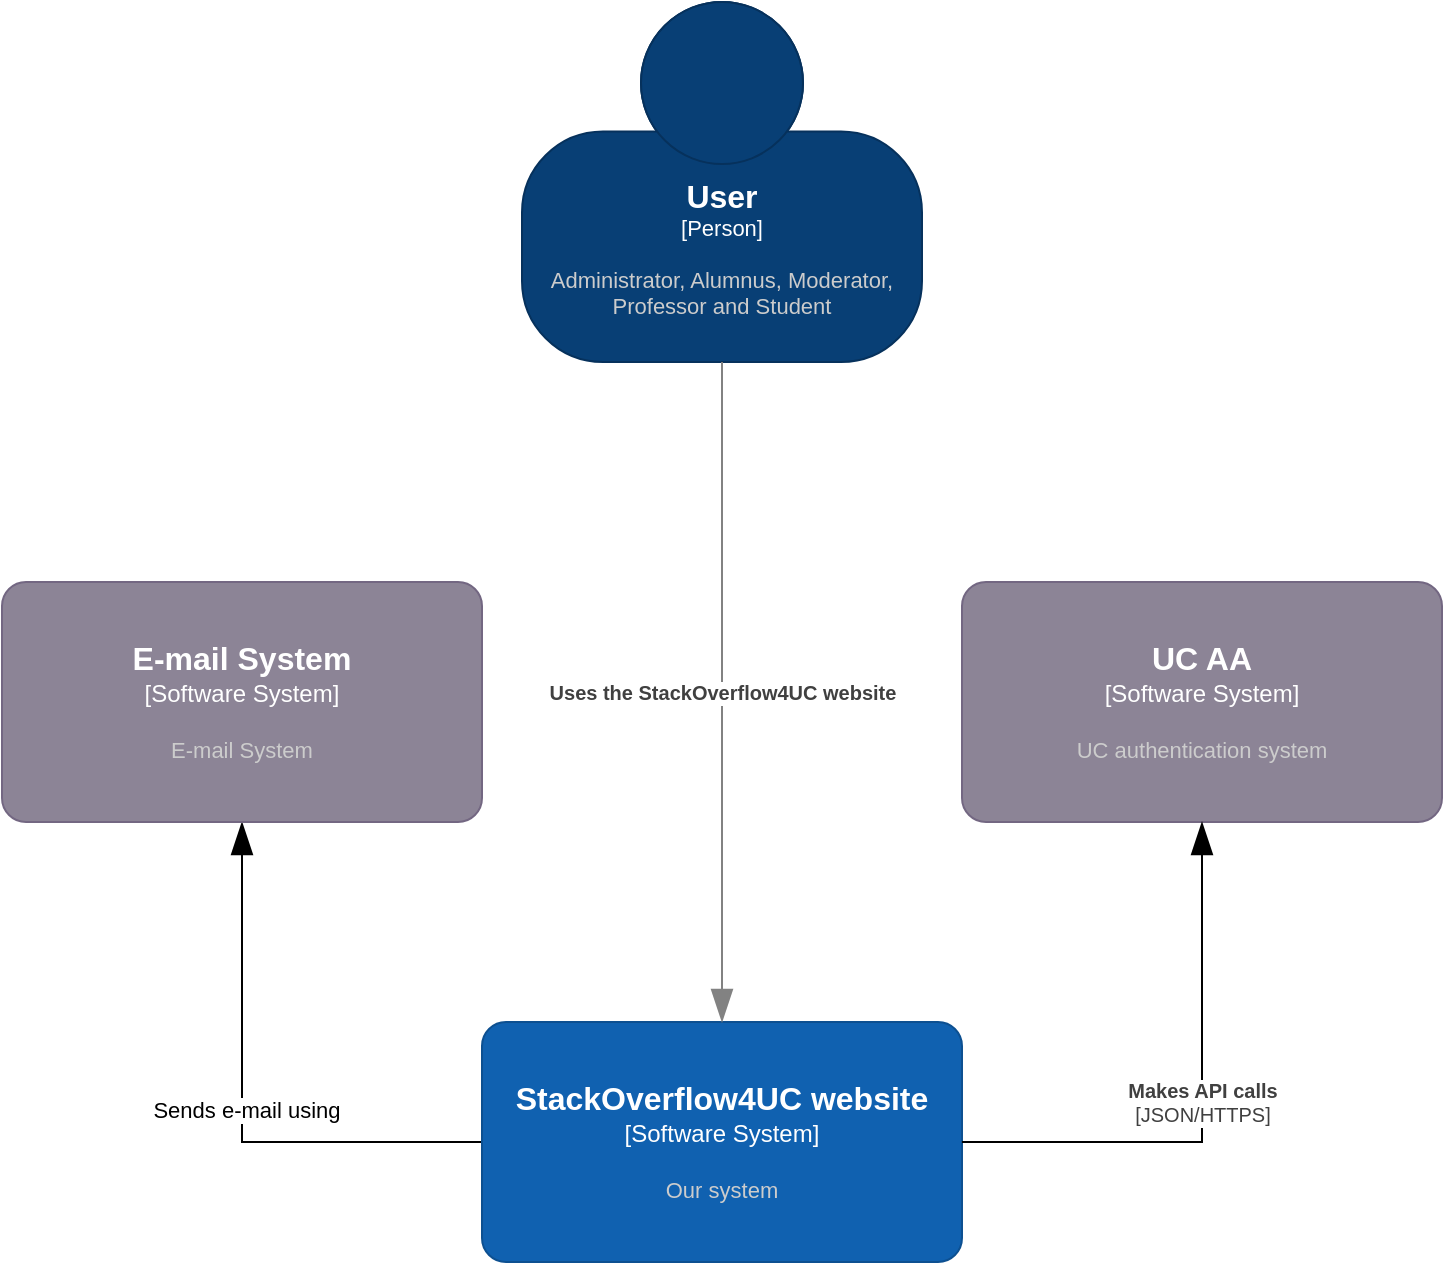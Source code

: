 <mxfile version="21.3.0" type="device" pages="17">
  <diagram name="Context" id="7x8HO-xmEH0FGRMnErRq">
    <mxGraphModel dx="1674" dy="792" grid="1" gridSize="10" guides="1" tooltips="1" connect="1" arrows="1" fold="1" page="1" pageScale="1" pageWidth="850" pageHeight="1100" math="0" shadow="0">
      <root>
        <mxCell id="0" />
        <mxCell id="1" parent="0" />
        <object placeholders="1" c4Name="User" c4Type="Person" c4Description="Administrator, Alumnus, Moderator, Professor and Student" label="&lt;font style=&quot;font-size: 16px&quot;&gt;&lt;b&gt;%c4Name%&lt;/b&gt;&lt;/font&gt;&lt;div&gt;[%c4Type%]&lt;/div&gt;&lt;br&gt;&lt;div&gt;&lt;font style=&quot;font-size: 11px&quot;&gt;&lt;font color=&quot;#cccccc&quot;&gt;%c4Description%&lt;/font&gt;&lt;/div&gt;" id="DmBSY5x3m2XVHnPiLYqt-1">
          <mxCell style="html=1;fontSize=11;dashed=0;whiteSpace=wrap;fillColor=#083F75;strokeColor=#06315C;fontColor=#ffffff;shape=mxgraph.c4.person2;align=center;metaEdit=1;points=[[0.5,0,0],[1,0.5,0],[1,0.75,0],[0.75,1,0],[0.5,1,0],[0.25,1,0],[0,0.75,0],[0,0.5,0]];resizable=0;" parent="1" vertex="1">
            <mxGeometry x="300" y="50" width="200" height="180" as="geometry" />
          </mxCell>
        </object>
        <object placeholders="1" c4Name="UC AA" c4Type="Software System" c4Description="UC authentication system" label="&lt;font style=&quot;font-size: 16px&quot;&gt;&lt;b&gt;%c4Name%&lt;/b&gt;&lt;/font&gt;&lt;div&gt;[%c4Type%]&lt;/div&gt;&lt;br&gt;&lt;div&gt;&lt;font style=&quot;font-size: 11px&quot;&gt;&lt;font color=&quot;#cccccc&quot;&gt;%c4Description%&lt;/font&gt;&lt;/div&gt;" id="DmBSY5x3m2XVHnPiLYqt-2">
          <mxCell style="rounded=1;whiteSpace=wrap;html=1;labelBackgroundColor=none;fillColor=#8C8496;fontColor=#ffffff;align=center;arcSize=10;strokeColor=#736782;metaEdit=1;resizable=0;points=[[0.25,0,0],[0.5,0,0],[0.75,0,0],[1,0.25,0],[1,0.5,0],[1,0.75,0],[0.75,1,0],[0.5,1,0],[0.25,1,0],[0,0.75,0],[0,0.5,0],[0,0.25,0]];" parent="1" vertex="1">
            <mxGeometry x="520" y="340" width="240" height="120" as="geometry" />
          </mxCell>
        </object>
        <mxCell id="DmBSY5x3m2XVHnPiLYqt-7" style="edgeStyle=orthogonalEdgeStyle;rounded=0;orthogonalLoop=1;jettySize=auto;html=1;entryX=0.5;entryY=1;entryDx=0;entryDy=0;entryPerimeter=0;exitX=0;exitY=0.5;exitDx=0;exitDy=0;exitPerimeter=0;endSize=14;startSize=14;jumpSize=16;jumpStyle=arc;endArrow=blockThin;endFill=1;" parent="1" source="DmBSY5x3m2XVHnPiLYqt-3" target="DmBSY5x3m2XVHnPiLYqt-6" edge="1">
          <mxGeometry relative="1" as="geometry" />
        </mxCell>
        <mxCell id="DmBSY5x3m2XVHnPiLYqt-8" value="Sends e-mail using" style="edgeLabel;html=1;align=center;verticalAlign=middle;resizable=0;points=[];" parent="DmBSY5x3m2XVHnPiLYqt-7" vertex="1" connectable="0">
          <mxGeometry x="-0.029" y="-2" relative="1" as="geometry">
            <mxPoint as="offset" />
          </mxGeometry>
        </mxCell>
        <object placeholders="1" c4Name="StackOverflow4UC website" c4Type="Software System" c4Description="Our system" label="&lt;font style=&quot;font-size: 16px&quot;&gt;&lt;b&gt;%c4Name%&lt;/b&gt;&lt;/font&gt;&lt;div&gt;[%c4Type%]&lt;/div&gt;&lt;br&gt;&lt;div&gt;&lt;font style=&quot;font-size: 11px&quot;&gt;&lt;font color=&quot;#cccccc&quot;&gt;%c4Description%&lt;/font&gt;&lt;/div&gt;" id="DmBSY5x3m2XVHnPiLYqt-3">
          <mxCell style="rounded=1;whiteSpace=wrap;html=1;labelBackgroundColor=none;fillColor=#1061B0;fontColor=#ffffff;align=center;arcSize=10;strokeColor=#0D5091;metaEdit=1;resizable=0;points=[[0.25,0,0],[0.5,0,0],[0.75,0,0],[1,0.25,0],[1,0.5,0],[1,0.75,0],[0.75,1,0],[0.5,1,0],[0.25,1,0],[0,0.75,0],[0,0.5,0],[0,0.25,0]];" parent="1" vertex="1">
            <mxGeometry x="280" y="560" width="240" height="120" as="geometry" />
          </mxCell>
        </object>
        <object placeholders="1" c4Type="Relationship" c4Technology="JSON/HTTPS" c4Description="Makes API calls" label="&lt;div style=&quot;text-align: left&quot;&gt;&lt;div style=&quot;text-align: center&quot;&gt;&lt;b&gt;%c4Description%&lt;/b&gt;&lt;/div&gt;&lt;div style=&quot;text-align: center&quot;&gt;[%c4Technology%]&lt;/div&gt;&lt;/div&gt;" id="DmBSY5x3m2XVHnPiLYqt-4">
          <mxCell style="endArrow=blockThin;html=1;fontSize=10;fontColor=#404040;strokeWidth=1;endFill=1;strokeColor=#000000;elbow=vertical;metaEdit=1;endSize=14;startSize=14;jumpStyle=arc;jumpSize=16;rounded=0;edgeStyle=orthogonalEdgeStyle;exitX=1;exitY=0.5;exitDx=0;exitDy=0;exitPerimeter=0;entryX=0.5;entryY=1;entryDx=0;entryDy=0;entryPerimeter=0;" parent="1" source="DmBSY5x3m2XVHnPiLYqt-3" target="DmBSY5x3m2XVHnPiLYqt-2" edge="1">
            <mxGeometry width="240" relative="1" as="geometry">
              <mxPoint x="260" y="390" as="sourcePoint" />
              <mxPoint x="500" y="390" as="targetPoint" />
            </mxGeometry>
          </mxCell>
        </object>
        <object placeholders="1" c4Type="Relationship" c4Description="Uses the StackOverflow4UC website" label="&lt;div style=&quot;text-align: left&quot;&gt;&lt;div style=&quot;text-align: center&quot;&gt;&lt;b&gt;%c4Description%&lt;/b&gt;&lt;/div&gt;" id="DmBSY5x3m2XVHnPiLYqt-5">
          <mxCell style="endArrow=blockThin;html=1;fontSize=10;fontColor=#404040;strokeWidth=1;endFill=1;strokeColor=#828282;elbow=vertical;metaEdit=1;endSize=14;startSize=14;jumpStyle=arc;jumpSize=16;rounded=0;edgeStyle=orthogonalEdgeStyle;exitX=0.5;exitY=1;exitDx=0;exitDy=0;exitPerimeter=0;entryX=0.5;entryY=0;entryDx=0;entryDy=0;entryPerimeter=0;" parent="1" source="DmBSY5x3m2XVHnPiLYqt-1" target="DmBSY5x3m2XVHnPiLYqt-3" edge="1">
            <mxGeometry width="240" relative="1" as="geometry">
              <mxPoint x="260" y="390" as="sourcePoint" />
              <mxPoint x="500" y="390" as="targetPoint" />
            </mxGeometry>
          </mxCell>
        </object>
        <object placeholders="1" c4Name="E-mail System" c4Type="Software System" c4Description="E-mail System" label="&lt;font style=&quot;font-size: 16px&quot;&gt;&lt;b&gt;%c4Name%&lt;/b&gt;&lt;/font&gt;&lt;div&gt;[%c4Type%]&lt;/div&gt;&lt;br&gt;&lt;div&gt;&lt;font style=&quot;font-size: 11px&quot;&gt;&lt;font color=&quot;#cccccc&quot;&gt;%c4Description%&lt;/font&gt;&lt;/div&gt;" id="DmBSY5x3m2XVHnPiLYqt-6">
          <mxCell style="rounded=1;whiteSpace=wrap;html=1;labelBackgroundColor=none;fillColor=#8C8496;fontColor=#ffffff;align=center;arcSize=10;strokeColor=#736782;metaEdit=1;resizable=0;points=[[0.25,0,0],[0.5,0,0],[0.75,0,0],[1,0.25,0],[1,0.5,0],[1,0.75,0],[0.75,1,0],[0.5,1,0],[0.25,1,0],[0,0.75,0],[0,0.5,0],[0,0.25,0]];" parent="1" vertex="1">
            <mxGeometry x="40" y="340" width="240" height="120" as="geometry" />
          </mxCell>
        </object>
      </root>
    </mxGraphModel>
  </diagram>
  <diagram name="Containers" id="PBnJk8Fhb9jHIXk5zX8k">
    <mxGraphModel grid="1" page="1" gridSize="10" guides="1" tooltips="1" connect="1" arrows="1" fold="1" pageScale="1" pageWidth="827" pageHeight="1169" math="0" shadow="0">
      <root>
        <mxCell id="0" />
        <mxCell id="1" parent="0" />
        <mxCell id="hee5uVRR9M1jYovuilf8-1" value="Uses website" style="edgeStyle=orthogonalEdgeStyle;rounded=0;orthogonalLoop=1;jettySize=auto;html=1;" edge="1" parent="1" source="f5S9J7uCE9z2Q_NCj3jH-1" target="f5S9J7uCE9z2Q_NCj3jH-5">
          <mxGeometry relative="1" as="geometry" />
        </mxCell>
        <object placeholders="1" c4Name="User" c4Type="Person" c4Description="Administrator, Alumnus, Moderator, Professor and Student" label="&lt;font style=&quot;font-size: 16px&quot;&gt;&lt;b&gt;%c4Name%&lt;/b&gt;&lt;/font&gt;&lt;div&gt;[%c4Type%]&lt;/div&gt;&lt;br&gt;&lt;div&gt;&lt;font style=&quot;font-size: 11px&quot;&gt;&lt;font color=&quot;#cccccc&quot;&gt;%c4Description%&lt;/font&gt;&lt;/div&gt;" id="f5S9J7uCE9z2Q_NCj3jH-1">
          <mxCell style="html=1;fontSize=11;dashed=0;whiteSpace=wrap;fillColor=#083F75;strokeColor=#06315C;fontColor=#ffffff;shape=mxgraph.c4.person2;align=center;metaEdit=1;points=[[0.5,0,0],[1,0.5,0],[1,0.75,0],[0.75,1,0],[0.5,1,0],[0.25,1,0],[0,0.75,0],[0,0.5,0]];resizable=0;" vertex="1" parent="1">
            <mxGeometry x="-70" y="90" width="200" height="180" as="geometry" />
          </mxCell>
        </object>
        <object placeholders="1" c4Name="UC AA" c4Type="Software System" c4Description="This system is only responsible for creating new users with UC domain." label="&lt;font style=&quot;font-size: 16px&quot;&gt;&lt;b&gt;%c4Name%&lt;/b&gt;&lt;/font&gt;&lt;div&gt;[%c4Type%]&lt;/div&gt;&lt;br&gt;&lt;div&gt;&lt;font style=&quot;font-size: 11px&quot;&gt;&lt;font color=&quot;#cccccc&quot;&gt;%c4Description%&lt;/font&gt;&lt;/div&gt;" id="f5S9J7uCE9z2Q_NCj3jH-3">
          <mxCell style="rounded=1;whiteSpace=wrap;html=1;labelBackgroundColor=none;fillColor=#8C8496;fontColor=#ffffff;align=center;arcSize=10;strokeColor=#736782;metaEdit=1;resizable=0;points=[[0.25,0,0],[0.5,0,0],[0.75,0,0],[1,0.25,0],[1,0.5,0],[1,0.75,0],[0.75,1,0],[0.5,1,0],[0.25,1,0],[0,0.75,0],[0,0.5,0],[0,0.25,0]];" vertex="1" parent="1">
            <mxGeometry x="920" y="-240" width="240" height="120" as="geometry" />
          </mxCell>
        </object>
        <object placeholders="1" c4Name="Email System" c4Type="Software System" c4Description="Sends emails for confirmation, password reset, and other email notifications." label="&lt;font style=&quot;font-size: 16px&quot;&gt;&lt;b&gt;%c4Name%&lt;/b&gt;&lt;/font&gt;&lt;div&gt;[%c4Type%]&lt;/div&gt;&lt;br&gt;&lt;div&gt;&lt;font style=&quot;font-size: 11px&quot;&gt;&lt;font color=&quot;#cccccc&quot;&gt;%c4Description%&lt;/font&gt;&lt;/div&gt;" id="f5S9J7uCE9z2Q_NCj3jH-4">
          <mxCell style="rounded=1;whiteSpace=wrap;html=1;labelBackgroundColor=none;fillColor=#8C8496;fontColor=#ffffff;align=center;arcSize=10;strokeColor=#736782;metaEdit=1;resizable=0;points=[[0.25,0,0],[0.5,0,0],[0.75,0,0],[1,0.25,0],[1,0.5,0],[1,0.75,0],[0.75,1,0],[0.5,1,0],[0.25,1,0],[0,0.75,0],[0,0.5,0],[0,0.25,0]];" vertex="1" parent="1">
            <mxGeometry x="600" y="-240" width="240" height="120" as="geometry" />
          </mxCell>
        </object>
        <mxCell id="hee5uVRR9M1jYovuilf8-2" value="Sends API request" style="edgeStyle=orthogonalEdgeStyle;rounded=0;orthogonalLoop=1;jettySize=auto;html=1;entryX=0;entryY=0.5;entryDx=0;entryDy=0;entryPerimeter=0;" edge="1" parent="1" source="f5S9J7uCE9z2Q_NCj3jH-5" target="kQoClSYtBBfwNy34m19V-3">
          <mxGeometry x="0.263" relative="1" as="geometry">
            <mxPoint as="offset" />
          </mxGeometry>
        </mxCell>
        <object placeholders="1" c4Name="Web App Container" c4Type="Container" c4Technology="React.js + Bootstrap" c4Description="This container includes the user interface and other functionalities for users, moderators, administrators, and guests." label="&lt;font style=&quot;font-size: 16px&quot;&gt;&lt;b&gt;%c4Name%&lt;/b&gt;&lt;/font&gt;&lt;div&gt;[%c4Type%: %c4Technology%]&lt;/div&gt;&lt;br&gt;&lt;div&gt;&lt;font style=&quot;font-size: 11px&quot;&gt;&lt;font&gt;%c4Description%&lt;/font&gt;&lt;/font&gt;&lt;/div&gt;" id="f5S9J7uCE9z2Q_NCj3jH-5">
          <mxCell style="rounded=1;whiteSpace=wrap;html=1;fontSize=11;labelBackgroundColor=none;fillColor=#60A917;align=center;arcSize=10;strokeColor=#2D7600;metaEdit=1;resizable=0;points=[[0.25,0,0],[0.5,0,0],[0.75,0,0],[1,0.25,0],[1,0.5,0],[1,0.75,0],[0.75,1,0],[0.5,1,0],[0.25,1,0],[0,0.75,0],[0,0.5,0],[0,0.25,0]];fontColor=#ffffff;" vertex="1" parent="1">
            <mxGeometry x="335" y="120" width="240" height="120" as="geometry" />
          </mxCell>
        </object>
        <object placeholders="1" c4Name="Web API" c4Type="Container" c4Technology="e.g. SpringBoot, ElasticSearch, etc." c4Description="Replies to client&#39;s requests" label="&lt;font style=&quot;font-size: 16px&quot;&gt;&lt;b&gt;%c4Name%&lt;/b&gt;&lt;/font&gt;&lt;div&gt;[%c4Type%: %c4Technology%]&lt;/div&gt;&lt;br&gt;&lt;div&gt;&lt;font style=&quot;font-size: 11px&quot;&gt;&lt;font color=&quot;#E6E6E6&quot;&gt;%c4Description%&lt;/font&gt;&lt;/div&gt;" id="f5S9J7uCE9z2Q_NCj3jH-6">
          <mxCell style="rounded=1;whiteSpace=wrap;html=1;fontSize=11;labelBackgroundColor=none;fillColor=#23A2D9;fontColor=#ffffff;align=center;arcSize=10;strokeColor=#0E7DAD;metaEdit=1;resizable=0;points=[[0.25,0,0],[0.5,0,0],[0.75,0,0],[1,0.25,0],[1,0.5,0],[1,0.75,0],[0.75,1,0],[0.5,1,0],[0.25,1,0],[0,0.75,0],[0,0.5,0],[0,0.25,0]];" vertex="1" parent="1">
            <mxGeometry x="780" y="120" width="240" height="120" as="geometry" />
          </mxCell>
        </object>
        <object placeholders="1" c4Type="General database" c4Container="Container" c4Technology="PostgreSQL" c4Description="Responsible for storing the information of the users, the posts they create, the answers for every post and so on." label="&lt;font style=&quot;font-size: 16px&quot;&gt;&lt;b&gt;%c4Type%&lt;/b&gt;&lt;/font&gt;&lt;div&gt;[%c4Container%:&amp;nbsp;%c4Technology%]&lt;/div&gt;&lt;br&gt;&lt;div&gt;&lt;font style=&quot;font-size: 11px&quot;&gt;&lt;font color=&quot;#E6E6E6&quot;&gt;%c4Description%&lt;/font&gt;&lt;/div&gt;" id="f5S9J7uCE9z2Q_NCj3jH-34">
          <mxCell style="shape=cylinder3;size=15;whiteSpace=wrap;html=1;boundedLbl=1;rounded=0;labelBackgroundColor=none;fillColor=#23A2D9;fontSize=12;fontColor=#ffffff;align=center;strokeColor=#0E7DAD;metaEdit=1;points=[[0.5,0,0],[1,0.25,0],[1,0.5,0],[1,0.75,0],[0.5,1,0],[0,0.75,0],[0,0.5,0],[0,0.25,0]];resizable=0;" vertex="1" parent="1">
            <mxGeometry x="560" y="550" width="240" height="120" as="geometry" />
          </mxCell>
        </object>
        <object placeholders="1" c4Type="File database" c4Container="Container" c4Technology="MongoDB" c4Description="Responsible for storing files, where each user can upload and download files from a drive system called UCDrive." label="&lt;font style=&quot;font-size: 16px&quot;&gt;&lt;b&gt;%c4Type%&lt;/b&gt;&lt;/font&gt;&lt;div&gt;[%c4Container%:&amp;nbsp;%c4Technology%]&lt;/div&gt;&lt;br&gt;&lt;div&gt;&lt;font style=&quot;font-size: 11px&quot;&gt;&lt;font color=&quot;#E6E6E6&quot;&gt;%c4Description%&lt;/font&gt;&lt;/div&gt;" id="f5S9J7uCE9z2Q_NCj3jH-36">
          <mxCell style="shape=cylinder3;size=15;whiteSpace=wrap;html=1;boundedLbl=1;rounded=0;labelBackgroundColor=none;fillColor=#23A2D9;fontSize=12;fontColor=#ffffff;align=center;strokeColor=#0E7DAD;metaEdit=1;points=[[0.5,0,0],[1,0.25,0],[1,0.5,0],[1,0.75,0],[0.5,1,0],[0,0.75,0],[0,0.5,0],[0,0.25,0]];resizable=0;" vertex="1" parent="1">
            <mxGeometry x="1020" y="550" width="240" height="120" as="geometry" />
          </mxCell>
        </object>
        <mxCell id="zcNXUnkp_BnLRPVauSMv-1" value="Sends email for user" style="edgeStyle=orthogonalEdgeStyle;rounded=0;orthogonalLoop=1;jettySize=auto;html=1;entryX=0.5;entryY=1;entryDx=0;entryDy=0;entryPerimeter=0;exitX=0.25;exitY=0;exitDx=0;exitDy=0;exitPerimeter=0;" edge="1" parent="1" source="kQoClSYtBBfwNy34m19V-3" target="f5S9J7uCE9z2Q_NCj3jH-4">
          <mxGeometry relative="1" as="geometry" />
        </mxCell>
        <mxCell id="zcNXUnkp_BnLRPVauSMv-2" value="Access database" style="edgeStyle=orthogonalEdgeStyle;rounded=0;orthogonalLoop=1;jettySize=auto;html=1;entryX=0.5;entryY=0;entryDx=0;entryDy=0;entryPerimeter=0;" edge="1" parent="1" source="kQoClSYtBBfwNy34m19V-3" target="kQoClSYtBBfwNy34m19V-7">
          <mxGeometry relative="1" as="geometry" />
        </mxCell>
        <mxCell id="6DNiNitvoaqpjXJZHov3-1" value="&lt;span style=&quot;color: rgb(0, 0, 0); font-family: Helvetica; font-size: 11px; font-style: normal; font-variant-ligatures: normal; font-variant-caps: normal; font-weight: 400; letter-spacing: normal; orphans: 2; text-align: center; text-indent: 0px; text-transform: none; widows: 2; word-spacing: 0px; -webkit-text-stroke-width: 0px; background-color: rgb(255, 255, 255); text-decoration-thickness: initial; text-decoration-style: initial; text-decoration-color: initial; float: none; display: inline !important;&quot;&gt;Validates UC domain&lt;/span&gt;" style="edgeStyle=orthogonalEdgeStyle;rounded=0;orthogonalLoop=1;jettySize=auto;html=1;exitX=0.75;exitY=0;exitDx=0;exitDy=0;exitPerimeter=0;entryX=0.5;entryY=1;entryDx=0;entryDy=0;entryPerimeter=0;" edge="1" parent="1" source="kQoClSYtBBfwNy34m19V-3" target="f5S9J7uCE9z2Q_NCj3jH-3">
          <mxGeometry relative="1" as="geometry" />
        </mxCell>
        <object placeholders="1" c4Name="Web API Container" c4Type="Container" c4Technology="Express.js" c4Description="This container manages the communication between the web application and the databases." label="&lt;font style=&quot;font-size: 16px&quot;&gt;&lt;b&gt;%c4Name%&lt;/b&gt;&lt;/font&gt;&lt;div&gt;[%c4Type%: %c4Technology%]&lt;/div&gt;&lt;br&gt;&lt;div&gt;&lt;font style=&quot;font-size: 11px&quot;&gt;&lt;font color=&quot;#E6E6E6&quot;&gt;%c4Description%&lt;/font&gt;&lt;/div&gt;" id="kQoClSYtBBfwNy34m19V-3">
          <mxCell style="rounded=1;whiteSpace=wrap;html=1;fontSize=11;labelBackgroundColor=none;fillColor=#e51400;fontColor=#ffffff;align=center;arcSize=10;strokeColor=#B20000;metaEdit=1;resizable=0;points=[[0.25,0,0],[0.5,0,0],[0.75,0,0],[1,0.25,0],[1,0.5,0],[1,0.75,0],[0.75,1,0],[0.5,1,0],[0.25,1,0],[0,0.75,0],[0,0.5,0],[0,0.25,0]];" vertex="1" parent="1">
            <mxGeometry x="780" y="120" width="240" height="120" as="geometry" />
          </mxCell>
        </object>
        <mxCell id="zcNXUnkp_BnLRPVauSMv-3" value="SQL requests" style="edgeStyle=orthogonalEdgeStyle;rounded=0;orthogonalLoop=1;jettySize=auto;html=1;entryX=0;entryY=0.5;entryDx=0;entryDy=0;entryPerimeter=0;exitX=0.75;exitY=1;exitDx=0;exitDy=0;exitPerimeter=0;" edge="1" parent="1" source="kQoClSYtBBfwNy34m19V-7" target="f5S9J7uCE9z2Q_NCj3jH-36">
          <mxGeometry x="-0.333" relative="1" as="geometry">
            <mxPoint as="offset" />
          </mxGeometry>
        </mxCell>
        <mxCell id="hee5uVRR9M1jYovuilf8-6" value="SQL requests" style="edgeStyle=orthogonalEdgeStyle;rounded=0;orthogonalLoop=1;jettySize=auto;html=1;entryX=1;entryY=0.5;entryDx=0;entryDy=0;entryPerimeter=0;" edge="1" parent="1" source="kQoClSYtBBfwNy34m19V-7" target="f5S9J7uCE9z2Q_NCj3jH-34">
          <mxGeometry x="-0.333" relative="1" as="geometry">
            <Array as="points">
              <mxPoint x="860" y="610" />
            </Array>
            <mxPoint as="offset" />
          </mxGeometry>
        </mxCell>
        <object placeholders="1" c4Name="Database Container" c4Type="Container" c4Technology="Express.js + ORM + Mongoose" c4Description="Is responsible for managing the databases." label="&lt;font style=&quot;font-size: 16px&quot;&gt;&lt;b&gt;%c4Name%&lt;/b&gt;&lt;/font&gt;&lt;div&gt;[%c4Type%: %c4Technology%]&lt;/div&gt;&lt;br&gt;&lt;div&gt;&lt;font style=&quot;font-size: 11px&quot;&gt;&lt;font color=&quot;#E6E6E6&quot;&gt;%c4Description%&lt;/font&gt;&lt;/div&gt;" id="kQoClSYtBBfwNy34m19V-7">
          <mxCell style="rounded=1;whiteSpace=wrap;html=1;fontSize=11;labelBackgroundColor=none;fillColor=#a0522d;fontColor=#ffffff;align=center;arcSize=10;strokeColor=#6D1F00;metaEdit=1;resizable=0;points=[[0.25,0,0],[0.5,0,0],[0.75,0,0],[1,0.25,0],[1,0.5,0],[1,0.75,0],[0.75,1,0],[0.5,1,0],[0.25,1,0],[0,0.75,0],[0,0.5,0],[0,0.25,0]];glass=0;shadow=0;" vertex="1" parent="1">
            <mxGeometry x="780" y="340" width="240" height="120" as="geometry" />
          </mxCell>
        </object>
        <object placeholders="1" c4Name="StackOverflow4UC website" c4Type="ContainerScopeBoundary" c4Application="Software system" label="&lt;font style=&quot;font-size: 16px&quot;&gt;&lt;b&gt;&lt;div style=&quot;text-align: left&quot;&gt;%c4Name%&lt;/div&gt;&lt;/b&gt;&lt;/font&gt;&lt;div style=&quot;text-align: left&quot;&gt;[%c4Application%]&lt;/div&gt;" id="tMue6mSfeQ7k5drz47he-1">
          <mxCell style="rounded=1;fontSize=11;whiteSpace=wrap;html=1;dashed=1;arcSize=20;fillColor=none;strokeColor=#666666;fontColor=#333333;labelBackgroundColor=none;align=left;verticalAlign=bottom;labelBorderColor=none;spacingTop=0;spacing=10;dashPattern=8 4;metaEdit=1;rotatable=0;perimeter=rectanglePerimeter;noLabel=0;labelPadding=0;allowArrows=0;connectable=0;expand=0;recursiveResize=0;editable=1;pointerEvents=0;absoluteArcSize=1;points=[[0.25,0,0],[0.5,0,0],[0.75,0,0],[1,0.25,0],[1,0.5,0],[1,0.75,0],[0.75,1,0],[0.5,1,0],[0.25,1,0],[0,0.75,0],[0,0.5,0],[0,0.25,0]];" vertex="1" parent="1">
            <mxGeometry x="280" y="-80" width="1000" height="810" as="geometry" />
          </mxCell>
        </object>
        <mxCell id="6Z5o1pRZyguZd1FXq5_0-2" style="edgeStyle=orthogonalEdgeStyle;rounded=0;orthogonalLoop=1;jettySize=auto;html=1;entryX=0.25;entryY=1;entryDx=0;entryDy=0;entryPerimeter=0;" edge="1" parent="1" source="6Z5o1pRZyguZd1FXq5_0-1" target="f5S9J7uCE9z2Q_NCj3jH-4">
          <mxGeometry relative="1" as="geometry">
            <Array as="points">
              <mxPoint x="660" />
            </Array>
          </mxGeometry>
        </mxCell>
        <mxCell id="6Z5o1pRZyguZd1FXq5_0-3" value="Sends email &lt;br&gt;to administators" style="edgeLabel;html=1;align=center;verticalAlign=middle;resizable=0;points=[];" connectable="0" vertex="1" parent="6Z5o1pRZyguZd1FXq5_0-2">
          <mxGeometry x="-0.141" y="1" relative="1" as="geometry">
            <mxPoint x="-29" y="-8" as="offset" />
          </mxGeometry>
        </mxCell>
        <mxCell id="6Z5o1pRZyguZd1FXq5_0-4" value="ping" style="edgeStyle=orthogonalEdgeStyle;rounded=0;orthogonalLoop=1;jettySize=auto;html=1;" edge="1" parent="1" source="6Z5o1pRZyguZd1FXq5_0-1" target="f5S9J7uCE9z2Q_NCj3jH-5">
          <mxGeometry relative="1" as="geometry" />
        </mxCell>
        <mxCell id="6Z5o1pRZyguZd1FXq5_0-5" value="ping" style="edgeStyle=orthogonalEdgeStyle;rounded=0;orthogonalLoop=1;jettySize=auto;html=1;exitX=1;exitY=0.75;exitDx=0;exitDy=0;exitPerimeter=0;" edge="1" parent="1" source="6Z5o1pRZyguZd1FXq5_0-1" target="kQoClSYtBBfwNy34m19V-3">
          <mxGeometry relative="1" as="geometry">
            <Array as="points">
              <mxPoint x="680" y="50" />
              <mxPoint x="680" y="150" />
            </Array>
          </mxGeometry>
        </mxCell>
        <mxCell id="6Z5o1pRZyguZd1FXq5_0-6" value="ping" style="edgeStyle=orthogonalEdgeStyle;rounded=0;orthogonalLoop=1;jettySize=auto;html=1;exitX=1;exitY=0.75;exitDx=0;exitDy=0;exitPerimeter=0;entryX=0;entryY=0.5;entryDx=0;entryDy=0;entryPerimeter=0;" edge="1" parent="1" source="6Z5o1pRZyguZd1FXq5_0-1" target="kQoClSYtBBfwNy34m19V-7">
          <mxGeometry x="0.296" relative="1" as="geometry">
            <Array as="points">
              <mxPoint x="640" y="50" />
              <mxPoint x="640" y="400" />
            </Array>
            <mxPoint as="offset" />
          </mxGeometry>
        </mxCell>
        <object placeholders="1" c4Name="Monitoring and Restart system" c4Type="System" c4Technology="AWS Lambda or Amazon CloudWatch Events" c4Description="AWS script that periodically pings the 3 containers. After 3 failed pings, sends a restart signal and, if that signal fails, sends an email notifying the administrators. Also check the machine information for any hardware or software problems, like failed hardware." label="&lt;font style=&quot;font-size: 16px&quot;&gt;&lt;b&gt;%c4Name%&lt;/b&gt;&lt;/font&gt;&lt;div&gt;[%c4Type%: %c4Technology%]&lt;/div&gt;&lt;br&gt;&lt;div&gt;&lt;font style=&quot;font-size: 11px&quot;&gt;&lt;font color=&quot;#E6E6E6&quot;&gt;%c4Description%&lt;/font&gt;&lt;/div&gt;" id="6Z5o1pRZyguZd1FXq5_0-1">
          <mxCell style="rounded=1;whiteSpace=wrap;html=1;fontSize=11;labelBackgroundColor=none;fillColor=#63BEF2;fontColor=#ffffff;align=center;arcSize=10;strokeColor=#0E7DAD;metaEdit=1;resizable=1;points=[[0.25,0,0],[0.5,0,0],[0.75,0,0],[1,0.25,0],[1,0.5,0],[1,0.75,0],[0.75,1,0],[0.5,1,0],[0.25,1,0],[0,0.75,0],[0,0.5,0],[0,0.25,0]];rotation=0;" vertex="1" parent="1">
            <mxGeometry x="320" y="-60" width="270" height="140" as="geometry" />
          </mxCell>
        </object>
      </root>
    </mxGraphModel>
  </diagram>
  <diagram id="2IoFQ5BxeYaaEqo04MYl" name="Web API Container">
    <mxGraphModel grid="1" page="1" gridSize="10" guides="1" tooltips="1" connect="1" arrows="1" fold="1" pageScale="1" pageWidth="827" pageHeight="1169" math="0" shadow="0">
      <root>
        <mxCell id="0" />
        <mxCell id="1" parent="0" />
        <mxCell id="1d_u-jj-fkoKygA81ZDE-6" style="edgeStyle=orthogonalEdgeStyle;rounded=0;orthogonalLoop=1;jettySize=auto;html=1;fillColor=#dae8fc;strokeColor=#6c8ebf;strokeWidth=3;" edge="1" parent="1" source="yS-KCkADdEjd9X0GdIw0-1" target="rugv7BBrUnaBMkl03gPq-25">
          <mxGeometry relative="1" as="geometry" />
        </mxCell>
        <mxCell id="1d_u-jj-fkoKygA81ZDE-7" value="Sends signup email" style="edgeLabel;html=1;align=center;verticalAlign=middle;resizable=0;points=[];" connectable="0" vertex="1" parent="1d_u-jj-fkoKygA81ZDE-6">
          <mxGeometry x="-0.038" y="6" relative="1" as="geometry">
            <mxPoint x="-6" y="1" as="offset" />
          </mxGeometry>
        </mxCell>
        <object placeholders="1" c4Name="Authentication system" c4Type="Software System" c4Technology="Express.js + Passport.js" c4Description="The system validates the user information with the internal database. May validate the email domain with UC AA." label="&lt;font style=&quot;font-size: 16px&quot;&gt;&lt;b&gt;%c4Name%&lt;/b&gt;&lt;/font&gt;&lt;div&gt;[%c4Type%: %c4Technology%]&lt;/div&gt;&lt;br&gt;&lt;div&gt;&lt;font style=&quot;font-size: 11px&quot;&gt;&lt;font color=&quot;#E6E6E6&quot;&gt;%c4Description%&lt;/font&gt;&lt;/div&gt;" id="yS-KCkADdEjd9X0GdIw0-1">
          <mxCell style="rounded=1;whiteSpace=wrap;html=1;fontSize=11;labelBackgroundColor=none;fillColor=#6a00ff;fontColor=#ffffff;align=center;arcSize=10;strokeColor=#3700CC;metaEdit=1;resizable=0;points=[[0.25,0,0],[0.5,0,0],[0.75,0,0],[1,0.25,0],[1,0.5,0],[1,0.75,0],[0.75,1,0],[0.5,1,0],[0.25,1,0],[0,0.75,0],[0,0.5,0],[0,0.25,0]];" vertex="1" parent="1">
            <mxGeometry x="640" y="-560" width="240" height="120" as="geometry" />
          </mxCell>
        </object>
        <mxCell id="pzvcYQWJfXXKAai9hgDT-2" value="Validates user credentials and permissions." style="edgeStyle=orthogonalEdgeStyle;rounded=0;orthogonalLoop=1;jettySize=auto;html=1;entryX=0;entryY=0.5;entryDx=0;entryDy=0;entryPerimeter=0;exitX=0.25;exitY=1;exitDx=0;exitDy=0;exitPerimeter=0;" edge="1" parent="1" source="yS-KCkADdEjd9X0GdIw0-3" target="yS-KCkADdEjd9X0GdIw0-1">
          <mxGeometry x="0.795" relative="1" as="geometry">
            <Array as="points">
              <mxPoint x="320" y="-500" />
            </Array>
            <mxPoint as="offset" />
          </mxGeometry>
        </mxCell>
        <mxCell id="rugv7BBrUnaBMkl03gPq-1" value="Calls Service" style="edgeStyle=orthogonalEdgeStyle;orthogonalLoop=1;jettySize=auto;html=1;entryX=0;entryY=0.5;entryDx=0;entryDy=0;entryPerimeter=0;rounded=0;" edge="1" parent="1" source="yS-KCkADdEjd9X0GdIw0-3">
          <mxGeometry x="-0.055" relative="1" as="geometry">
            <mxPoint x="640" y="-300" as="targetPoint" />
            <Array as="points">
              <mxPoint x="360" y="-300" />
            </Array>
            <mxPoint as="offset" />
          </mxGeometry>
        </mxCell>
        <mxCell id="rugv7BBrUnaBMkl03gPq-2" style="edgeStyle=orthogonalEdgeStyle;orthogonalLoop=1;jettySize=auto;html=1;entryX=0;entryY=0.5;entryDx=0;entryDy=0;entryPerimeter=0;rounded=0;" edge="1" parent="1" source="yS-KCkADdEjd9X0GdIw0-3">
          <mxGeometry relative="1" as="geometry">
            <mxPoint x="640" y="-100" as="targetPoint" />
            <Array as="points">
              <mxPoint x="410" y="-100" />
            </Array>
          </mxGeometry>
        </mxCell>
        <mxCell id="rugv7BBrUnaBMkl03gPq-9" value="Calls Service" style="edgeLabel;html=1;align=center;verticalAlign=middle;resizable=0;points=[];" connectable="0" vertex="1" parent="rugv7BBrUnaBMkl03gPq-2">
          <mxGeometry x="0.516" y="-68" relative="1" as="geometry">
            <mxPoint x="-60" y="32" as="offset" />
          </mxGeometry>
        </mxCell>
        <mxCell id="rugv7BBrUnaBMkl03gPq-3" value="Calls Service" style="edgeStyle=orthogonalEdgeStyle;orthogonalLoop=1;jettySize=auto;html=1;entryX=0;entryY=0.5;entryDx=0;entryDy=0;entryPerimeter=0;rounded=0;" edge="1" parent="1" source="yS-KCkADdEjd9X0GdIw0-3">
          <mxGeometry relative="1" as="geometry">
            <mxPoint x="640" y="100" as="targetPoint" />
            <Array as="points">
              <mxPoint x="450" y="100" />
            </Array>
          </mxGeometry>
        </mxCell>
        <mxCell id="rugv7BBrUnaBMkl03gPq-5" value="Calls Service" style="edgeStyle=orthogonalEdgeStyle;orthogonalLoop=1;jettySize=auto;html=1;entryX=0;entryY=0.5;entryDx=0;entryDy=0;entryPerimeter=0;rounded=0;" edge="1" parent="1" source="yS-KCkADdEjd9X0GdIw0-3" target="rugv7BBrUnaBMkl03gPq-23">
          <mxGeometry relative="1" as="geometry">
            <mxPoint x="640" y="500" as="targetPoint" />
          </mxGeometry>
        </mxCell>
        <mxCell id="rugv7BBrUnaBMkl03gPq-6" value="Calls Service" style="edgeStyle=orthogonalEdgeStyle;orthogonalLoop=1;jettySize=auto;html=1;entryX=0;entryY=0.5;entryDx=0;entryDy=0;entryPerimeter=0;rounded=0;" edge="1" parent="1" source="yS-KCkADdEjd9X0GdIw0-3">
          <mxGeometry relative="1" as="geometry">
            <mxPoint x="640" y="700" as="targetPoint" />
            <Array as="points">
              <mxPoint x="450" y="700" />
            </Array>
          </mxGeometry>
        </mxCell>
        <mxCell id="rugv7BBrUnaBMkl03gPq-7" style="edgeStyle=orthogonalEdgeStyle;orthogonalLoop=1;jettySize=auto;html=1;entryX=0;entryY=0.5;entryDx=0;entryDy=0;entryPerimeter=0;rounded=0;" edge="1" parent="1" source="yS-KCkADdEjd9X0GdIw0-3" target="xJ8-75phvAOD0INMqHiR-1">
          <mxGeometry relative="1" as="geometry">
            <Array as="points">
              <mxPoint x="410" y="900" />
            </Array>
          </mxGeometry>
        </mxCell>
        <mxCell id="rugv7BBrUnaBMkl03gPq-14" value="Calls Service" style="edgeLabel;html=1;align=center;verticalAlign=middle;resizable=0;points=[];" connectable="0" vertex="1" parent="rugv7BBrUnaBMkl03gPq-7">
          <mxGeometry x="0.506" y="49" relative="1" as="geometry">
            <mxPoint x="-57" y="-11" as="offset" />
          </mxGeometry>
        </mxCell>
        <mxCell id="rugv7BBrUnaBMkl03gPq-8" value="Calls Service" style="edgeStyle=orthogonalEdgeStyle;orthogonalLoop=1;jettySize=auto;html=1;entryX=0;entryY=0.5;entryDx=0;entryDy=0;entryPerimeter=0;rounded=0;" edge="1" parent="1" source="yS-KCkADdEjd9X0GdIw0-3" target="ymqwjZa6VZoAqo7GC56_-4">
          <mxGeometry relative="1" as="geometry">
            <Array as="points">
              <mxPoint x="360" y="1100" />
            </Array>
          </mxGeometry>
        </mxCell>
        <mxCell id="rugv7BBrUnaBMkl03gPq-35" value="Calls Service" style="edgeStyle=orthogonalEdgeStyle;rounded=0;orthogonalLoop=1;jettySize=auto;html=1;entryX=0;entryY=0.5;entryDx=0;entryDy=0;entryPerimeter=0;" edge="1" parent="1" source="yS-KCkADdEjd9X0GdIw0-3" target="rugv7BBrUnaBMkl03gPq-22">
          <mxGeometry relative="1" as="geometry" />
        </mxCell>
        <mxCell id="iTCzuNizdeLxoFCp5_c9-2" style="edgeStyle=orthogonalEdgeStyle;rounded=0;orthogonalLoop=1;jettySize=auto;html=1;exitX=0.25;exitY=1;exitDx=0;exitDy=0;exitPerimeter=0;entryX=0;entryY=0.5;entryDx=0;entryDy=0;entryPerimeter=0;" edge="1" parent="1" source="yS-KCkADdEjd9X0GdIw0-3" target="iTCzuNizdeLxoFCp5_c9-1">
          <mxGeometry relative="1" as="geometry" />
        </mxCell>
        <mxCell id="iTCzuNizdeLxoFCp5_c9-3" value="Calls Service" style="edgeLabel;html=1;align=center;verticalAlign=middle;resizable=0;points=[];" connectable="0" vertex="1" parent="iTCzuNizdeLxoFCp5_c9-2">
          <mxGeometry x="-0.065" relative="1" as="geometry">
            <mxPoint y="1" as="offset" />
          </mxGeometry>
        </mxCell>
        <object placeholders="1" c4Name="Request Handler" c4Type="Component" c4Technology="Express.js + body-parser" c4Description="Replies to client&#39;s requests" label="&lt;font style=&quot;font-size: 16px&quot;&gt;&lt;b&gt;%c4Name%&lt;/b&gt;&lt;/font&gt;&lt;div&gt;[%c4Type%: %c4Technology%]&lt;/div&gt;&lt;br&gt;&lt;div&gt;&lt;font style=&quot;font-size: 11px&quot;&gt;&lt;font color=&quot;#E6E6E6&quot;&gt;%c4Description%&lt;/font&gt;&lt;/div&gt;" id="yS-KCkADdEjd9X0GdIw0-3">
          <mxCell style="rounded=1;whiteSpace=wrap;html=1;fontSize=11;labelBackgroundColor=none;fillColor=#647687;fontColor=#ffffff;align=center;arcSize=10;strokeColor=#314354;metaEdit=1;resizable=0;points=[[0.25,0,0],[0.5,0,0],[0.75,0,0],[1,0.25,0],[1,0.5,0],[1,0.75,0],[0.75,1,0],[0.5,1,0],[0.25,1,0],[0,0.75,0],[0,0.5,0],[0,0.25,0]];" vertex="1" parent="1">
            <mxGeometry x="260" y="340" width="240" height="120" as="geometry" />
          </mxCell>
        </object>
        <object placeholders="1" c4Name="Database Container" c4Type="Container" c4Technology="Express.js + ORM + Mongoose" c4Description="Is responsible for managing the databases." label="&lt;font style=&quot;font-size: 16px&quot;&gt;&lt;b&gt;%c4Name%&lt;/b&gt;&lt;/font&gt;&lt;div&gt;[%c4Type%: %c4Technology%]&lt;/div&gt;&lt;br&gt;&lt;div&gt;&lt;font style=&quot;font-size: 11px&quot;&gt;&lt;font color=&quot;#E6E6E6&quot;&gt;%c4Description%&lt;/font&gt;&lt;/div&gt;" id="yS-KCkADdEjd9X0GdIw0-7">
          <mxCell style="rounded=1;whiteSpace=wrap;html=1;fontSize=11;labelBackgroundColor=none;fillColor=#a0522d;fontColor=#ffffff;align=center;arcSize=10;strokeColor=#6D1F00;metaEdit=1;resizable=0;points=[[0.25,0,0],[0.5,0,0],[0.75,0,0],[1,0.25,0],[1,0.5,0],[1,0.75,0],[0.75,1,0],[0.5,1,0],[0.25,1,0],[0,0.75,0],[0,0.5,0],[0,0.25,0]];" vertex="1" parent="1">
            <mxGeometry x="1400" y="360" width="240" height="120" as="geometry" />
          </mxCell>
        </object>
        <object placeholders="1" c4Name="Web API" c4Type="ContainerScopeBoundary" c4Application="Container" label="&lt;font style=&quot;font-size: 16px&quot;&gt;&lt;b&gt;&lt;div style=&quot;text-align: left&quot;&gt;%c4Name%&lt;/div&gt;&lt;/b&gt;&lt;/font&gt;&lt;div style=&quot;text-align: left&quot;&gt;[%c4Application%]&lt;/div&gt;" id="yS-KCkADdEjd9X0GdIw0-8">
          <mxCell style="rounded=1;fontSize=11;whiteSpace=wrap;html=1;dashed=1;arcSize=20;fillColor=none;strokeColor=#666666;fontColor=#333333;labelBackgroundColor=none;align=left;verticalAlign=bottom;labelBorderColor=none;spacingTop=0;spacing=10;dashPattern=8 4;metaEdit=1;rotatable=0;perimeter=rectanglePerimeter;noLabel=0;labelPadding=0;allowArrows=0;connectable=0;expand=0;recursiveResize=0;editable=1;pointerEvents=0;absoluteArcSize=1;points=[[0.25,0,0],[0.5,0,0],[0.75,0,0],[1,0.25,0],[1,0.5,0],[1,0.75,0],[0.75,1,0],[0.5,1,0],[0.25,1,0],[0,0.75,0],[0,0.5,0],[0,0.25,0]];" vertex="1" parent="1">
            <mxGeometry x="200" y="-580" width="1160" height="1980" as="geometry" />
          </mxCell>
        </object>
        <mxCell id="oueD49NjBeQjs2wIWXsk-3" style="edgeStyle=orthogonalEdgeStyle;rounded=0;orthogonalLoop=1;jettySize=auto;html=1;exitX=0.75;exitY=0;exitDx=0;exitDy=0;exitPerimeter=0;entryX=0.5;entryY=1;entryDx=0;entryDy=0;entryPerimeter=0;" edge="1" parent="1" source="rugv7BBrUnaBMkl03gPq-25" target="oueD49NjBeQjs2wIWXsk-1">
          <mxGeometry relative="1" as="geometry">
            <mxPoint x="1241" y="-350" as="sourcePoint" />
            <Array as="points" />
          </mxGeometry>
        </mxCell>
        <mxCell id="rugv7BBrUnaBMkl03gPq-34" value="Sends notification" style="edgeStyle=orthogonalEdgeStyle;rounded=0;orthogonalLoop=1;jettySize=auto;html=1;entryX=0;entryY=0.5;entryDx=0;entryDy=0;entryPerimeter=0;strokeWidth=3;fillColor=#e1d5e7;strokeColor=#9673a6;" edge="1" parent="1" source="ymqwjZa6VZoAqo7GC56_-4" target="xJ8-75phvAOD0INMqHiR-2">
          <mxGeometry x="-0.304" relative="1" as="geometry">
            <Array as="points">
              <mxPoint x="970" y="1080" />
              <mxPoint x="970" y="800" />
            </Array>
            <mxPoint as="offset" />
          </mxGeometry>
        </mxCell>
        <mxCell id="1d_u-jj-fkoKygA81ZDE-3" value="Accesses Database" style="edgeStyle=orthogonalEdgeStyle;rounded=0;orthogonalLoop=1;jettySize=auto;html=1;entryX=0.75;entryY=1;entryDx=0;entryDy=0;entryPerimeter=0;fillColor=#ffe6cc;strokeColor=#d79b00;strokeWidth=3;" edge="1" parent="1" source="ymqwjZa6VZoAqo7GC56_-4" target="yS-KCkADdEjd9X0GdIw0-7">
          <mxGeometry x="0.045" relative="1" as="geometry">
            <Array as="points">
              <mxPoint x="1580" y="1120" />
            </Array>
            <mxPoint as="offset" />
          </mxGeometry>
        </mxCell>
        <object placeholders="1" c4Name="File Service" c4Type="Component" c4Technology="Express.js + Multer" c4Description="Allows users to browse, download, upload, and delete their own content." label="&lt;font style=&quot;font-size: 16px&quot;&gt;&lt;b&gt;%c4Name%&lt;/b&gt;&lt;/font&gt;&lt;div&gt;[%c4Type%: %c4Technology%]&lt;/div&gt;&lt;br&gt;&lt;div&gt;&lt;font style=&quot;font-size: 11px&quot;&gt;&lt;font color=&quot;#E6E6E6&quot;&gt;%c4Description%&lt;/font&gt;&lt;/div&gt;" id="ymqwjZa6VZoAqo7GC56_-4">
          <mxCell style="rounded=1;whiteSpace=wrap;html=1;fontSize=11;labelBackgroundColor=none;fillColor=#63BEF2;fontColor=#ffffff;align=center;arcSize=10;strokeColor=#0E7DAD;metaEdit=1;resizable=0;points=[[0.25,0,0],[0.5,0,0],[0.75,0,0],[1,0.25,0],[1,0.5,0],[1,0.75,0],[0.75,1,0],[0.5,1,0],[0.25,1,0],[0,0.75,0],[0,0.5,0],[0,0.25,0]];" vertex="1" parent="1">
            <mxGeometry x="640" y="1040" width="240" height="120" as="geometry" />
          </mxCell>
        </object>
        <mxCell id="rugv7BBrUnaBMkl03gPq-33" value="Sends notification" style="edgeStyle=orthogonalEdgeStyle;rounded=0;orthogonalLoop=1;jettySize=auto;html=1;entryX=0;entryY=0.5;entryDx=0;entryDy=0;entryPerimeter=0;strokeWidth=3;fillColor=#e1d5e7;strokeColor=#9673a6;" edge="1" parent="1" source="xJ8-75phvAOD0INMqHiR-1" target="xJ8-75phvAOD0INMqHiR-2">
          <mxGeometry relative="1" as="geometry">
            <Array as="points">
              <mxPoint x="970" y="880" />
              <mxPoint x="970" y="800" />
            </Array>
          </mxGeometry>
        </mxCell>
        <mxCell id="1d_u-jj-fkoKygA81ZDE-2" value="Accesses Database" style="edgeStyle=orthogonalEdgeStyle;rounded=0;orthogonalLoop=1;jettySize=auto;html=1;entryX=0.5;entryY=1;entryDx=0;entryDy=0;entryPerimeter=0;fillColor=#ffe6cc;strokeColor=#d79b00;strokeWidth=3;" edge="1" parent="1" source="xJ8-75phvAOD0INMqHiR-1" target="yS-KCkADdEjd9X0GdIw0-7">
          <mxGeometry x="0.018" relative="1" as="geometry">
            <Array as="points">
              <mxPoint x="1520" y="920" />
            </Array>
            <mxPoint x="1" as="offset" />
          </mxGeometry>
        </mxCell>
        <object placeholders="1" c4Name="User data Service" c4Type="Component" c4Technology="Express.js" c4Description="Allows users to view others users profiles and edit their own." label="&lt;font style=&quot;font-size: 16px&quot;&gt;&lt;b&gt;%c4Name%&lt;/b&gt;&lt;/font&gt;&lt;div&gt;[%c4Type%: %c4Technology%]&lt;/div&gt;&lt;br&gt;&lt;div&gt;&lt;font style=&quot;font-size: 11px&quot;&gt;&lt;font color=&quot;#E6E6E6&quot;&gt;%c4Description%&lt;/font&gt;&lt;/div&gt;" id="xJ8-75phvAOD0INMqHiR-1">
          <mxCell style="rounded=1;whiteSpace=wrap;html=1;fontSize=11;labelBackgroundColor=none;fillColor=#63BEF2;fontColor=#ffffff;align=center;arcSize=10;strokeColor=#0E7DAD;metaEdit=1;resizable=0;points=[[0.25,0,0],[0.5,0,0],[0.75,0,0],[1,0.25,0],[1,0.5,0],[1,0.75,0],[0.75,1,0],[0.5,1,0],[0.25,1,0],[0,0.75,0],[0,0.5,0],[0,0.25,0]];" vertex="1" parent="1">
            <mxGeometry x="640" y="840" width="240" height="120" as="geometry" />
          </mxCell>
        </object>
        <object placeholders="1" c4Name="Notification Controller" c4Type="Controller" c4Technology="Node.js + Amazon SNS" c4Description="Allows system to send notifications to users." label="&lt;font style=&quot;font-size: 16px&quot;&gt;&lt;b&gt;%c4Name%&lt;/b&gt;&lt;/font&gt;&lt;div&gt;[%c4Type%: %c4Technology%]&lt;/div&gt;&lt;br&gt;&lt;div&gt;&lt;font style=&quot;font-size: 11px&quot;&gt;&lt;font color=&quot;#E6E6E6&quot;&gt;%c4Description%&lt;/font&gt;&lt;/div&gt;" id="xJ8-75phvAOD0INMqHiR-2">
          <mxCell style="rounded=1;whiteSpace=wrap;html=1;fontSize=11;labelBackgroundColor=none;fillColor=#76608A;fontColor=#ffffff;align=center;arcSize=10;strokeColor=#0E7DAD;metaEdit=1;resizable=0;points=[[0.25,0,0],[0.5,0,0],[0.75,0,0],[1,0.25,0],[1,0.5,0],[1,0.75,0],[0.75,1,0],[0.5,1,0],[0.25,1,0],[0,0.75,0],[0,0.5,0],[0,0.25,0]];" vertex="1" parent="1">
            <mxGeometry x="1060" y="740" width="240" height="120" as="geometry" />
          </mxCell>
        </object>
        <mxCell id="pzvcYQWJfXXKAai9hgDT-1" value="Send API request" style="edgeStyle=orthogonalEdgeStyle;rounded=0;orthogonalLoop=1;jettySize=auto;html=1;entryX=0;entryY=0.5;entryDx=0;entryDy=0;entryPerimeter=0;" edge="1" parent="1" source="oghijZva5R6lbnwvkClq-1" target="yS-KCkADdEjd9X0GdIw0-3">
          <mxGeometry relative="1" as="geometry" />
        </mxCell>
        <object placeholders="1" c4Name="Web App" c4Type="Container" c4Technology="e.g. SpringBoot, ElasticSearch, etc." c4Description="This container includes the user interface and other functionalities for users, moderators, administrators, and guests." label="&lt;font style=&quot;font-size: 16px&quot;&gt;&lt;b&gt;%c4Name%&lt;/b&gt;&lt;/font&gt;&lt;div&gt;[%c4Type%: %c4Technology%]&lt;/div&gt;&lt;br&gt;&lt;div&gt;&lt;font style=&quot;font-size: 11px&quot;&gt;&lt;font&gt;%c4Description%&lt;/font&gt;&lt;/font&gt;&lt;/div&gt;" id="oghijZva5R6lbnwvkClq-1">
          <mxCell style="rounded=1;whiteSpace=wrap;html=1;fontSize=11;labelBackgroundColor=none;fillColor=#60a917;align=center;arcSize=10;strokeColor=#2D7600;metaEdit=1;resizable=0;points=[[0.25,0,0],[0.5,0,0],[0.75,0,0],[1,0.25,0],[1,0.5,0],[1,0.75,0],[0.75,1,0],[0.5,1,0],[0.25,1,0],[0,0.75,0],[0,0.5,0],[0,0.25,0]];fontColor=#ffffff;" vertex="1" parent="1">
            <mxGeometry x="-200" y="340" width="240" height="120" as="geometry" />
          </mxCell>
        </object>
        <object placeholders="1" c4Name="Email System" c4Type="Software System" c4Description="Sends emails for confirmation, password reset, and other email notifications." label="&lt;font style=&quot;font-size: 16px&quot;&gt;&lt;b&gt;%c4Name%&lt;/b&gt;&lt;/font&gt;&lt;div&gt;[%c4Type%]&lt;/div&gt;&lt;br&gt;&lt;div&gt;&lt;font style=&quot;font-size: 11px&quot;&gt;&lt;font color=&quot;#cccccc&quot;&gt;%c4Description%&lt;/font&gt;&lt;/div&gt;" id="oueD49NjBeQjs2wIWXsk-1">
          <mxCell style="rounded=1;whiteSpace=wrap;html=1;labelBackgroundColor=none;fillColor=#8C8496;fontColor=#ffffff;align=center;arcSize=10;strokeColor=#736782;metaEdit=1;resizable=0;points=[[0.25,0,0],[0.5,0,0],[0.75,0,0],[1,0.25,0],[1,0.5,0],[1,0.75,0],[0.75,1,0],[0.5,1,0],[0.25,1,0],[0,0.75,0],[0,0.5,0],[0,0.25,0]];" vertex="1" parent="1">
            <mxGeometry x="1120" y="-750" width="240" height="120" as="geometry" />
          </mxCell>
        </object>
        <mxCell id="1d_u-jj-fkoKygA81ZDE-1" style="edgeStyle=orthogonalEdgeStyle;rounded=0;orthogonalLoop=1;jettySize=auto;html=1;entryX=0.289;entryY=1.013;entryDx=0;entryDy=0;entryPerimeter=0;fillColor=#ffe6cc;strokeColor=#d79b00;strokeWidth=3;" edge="1" parent="1" source="rugv7BBrUnaBMkl03gPq-16" target="yS-KCkADdEjd9X0GdIw0-7">
          <mxGeometry relative="1" as="geometry">
            <Array as="points">
              <mxPoint x="1469" y="680" />
            </Array>
          </mxGeometry>
        </mxCell>
        <mxCell id="1d_u-jj-fkoKygA81ZDE-5" value="Accesses" style="edgeLabel;html=1;align=center;verticalAlign=middle;resizable=0;points=[];" connectable="0" vertex="1" parent="1d_u-jj-fkoKygA81ZDE-1">
          <mxGeometry x="-0.089" y="4" relative="1" as="geometry">
            <mxPoint x="91" as="offset" />
          </mxGeometry>
        </mxCell>
        <object placeholders="1" c4Name="Report service" c4Type="Component" c4Technology="Express.js" c4Description="Allows users to report other users or content to moderators." label="&lt;font style=&quot;font-size: 16px&quot;&gt;&lt;b&gt;%c4Name%&lt;/b&gt;&lt;/font&gt;&lt;div&gt;[%c4Type%: %c4Technology%]&lt;/div&gt;&lt;br&gt;&lt;div&gt;&lt;font style=&quot;font-size: 11px&quot;&gt;&lt;font color=&quot;#E6E6E6&quot;&gt;%c4Description%&lt;/font&gt;&lt;/div&gt;" id="rugv7BBrUnaBMkl03gPq-16">
          <mxCell style="rounded=1;whiteSpace=wrap;html=1;fontSize=11;labelBackgroundColor=none;fillColor=#63BEF2;fontColor=#ffffff;align=center;arcSize=10;strokeColor=#0E7DAD;metaEdit=1;resizable=0;points=[[0.25,0,0],[0.5,0,0],[0.75,0,0],[1,0.25,0],[1,0.5,0],[1,0.75,0],[0.75,1,0],[0.5,1,0],[0.25,1,0],[0,0.75,0],[0,0.5,0],[0,0.25,0]];" vertex="1" parent="1">
            <mxGeometry x="640" y="640" width="240" height="120" as="geometry" />
          </mxCell>
        </object>
        <mxCell id="rugv7BBrUnaBMkl03gPq-36" value="Accesses&amp;nbsp;" style="edgeStyle=orthogonalEdgeStyle;rounded=0;orthogonalLoop=1;jettySize=auto;html=1;entryX=0.75;entryY=0;entryDx=0;entryDy=0;entryPerimeter=0;fillColor=#ffe6cc;strokeColor=#d79b00;strokeWidth=3;" edge="1" parent="1" source="rugv7BBrUnaBMkl03gPq-21" target="yS-KCkADdEjd9X0GdIw0-7">
          <mxGeometry relative="1" as="geometry" />
        </mxCell>
        <object placeholders="1" c4Name="Notification Service" c4Type="Component" c4Technology="Express.js" c4Description="Allows users to get their notifications. ISN&#39;T RESPONSIBLE FOR SENDING NOTIFICATIONS." label="&lt;font style=&quot;font-size: 16px&quot;&gt;&lt;b&gt;%c4Name%&lt;/b&gt;&lt;/font&gt;&lt;div&gt;[%c4Type%: %c4Technology%]&lt;/div&gt;&lt;br&gt;&lt;div&gt;&lt;font style=&quot;font-size: 11px&quot;&gt;&lt;font color=&quot;#E6E6E6&quot;&gt;%c4Description%&lt;/font&gt;&lt;/div&gt;" id="rugv7BBrUnaBMkl03gPq-21">
          <mxCell style="rounded=1;whiteSpace=wrap;html=1;fontSize=11;labelBackgroundColor=none;fillColor=#63bef2;fontColor=#ffffff;align=center;arcSize=10;strokeColor=#0E7DAD;metaEdit=1;resizable=0;points=[[0.25,0,0],[0.5,0,0],[0.75,0,0],[1,0.25,0],[1,0.5,0],[1,0.75,0],[0.75,1,0],[0.5,1,0],[0.25,1,0],[0,0.75,0],[0,0.5,0],[0,0.25,0]];" vertex="1" parent="1">
            <mxGeometry x="640" y="-360" width="240" height="120" as="geometry" />
          </mxCell>
        </object>
        <mxCell id="rugv7BBrUnaBMkl03gPq-28" style="edgeStyle=orthogonalEdgeStyle;rounded=0;orthogonalLoop=1;jettySize=auto;html=1;entryX=0;entryY=0.5;entryDx=0;entryDy=0;entryPerimeter=0;fillColor=#dae8fc;strokeColor=#6c8ebf;strokeWidth=3;" edge="1" parent="1" source="rugv7BBrUnaBMkl03gPq-22" target="rugv7BBrUnaBMkl03gPq-25">
          <mxGeometry relative="1" as="geometry">
            <Array as="points">
              <mxPoint x="970" y="280" />
              <mxPoint x="970" y="200" />
            </Array>
          </mxGeometry>
        </mxCell>
        <mxCell id="rugv7BBrUnaBMkl03gPq-30" value="Sends notification" style="edgeStyle=orthogonalEdgeStyle;rounded=0;orthogonalLoop=1;jettySize=auto;html=1;entryX=0;entryY=0.5;entryDx=0;entryDy=0;entryPerimeter=0;fillColor=#e1d5e7;strokeColor=#9673a6;strokeWidth=3;" edge="1" parent="1" source="rugv7BBrUnaBMkl03gPq-22" target="xJ8-75phvAOD0INMqHiR-2">
          <mxGeometry x="-0.492" relative="1" as="geometry">
            <Array as="points">
              <mxPoint x="970" y="350" />
              <mxPoint x="970" y="800" />
            </Array>
            <mxPoint as="offset" />
          </mxGeometry>
        </mxCell>
        <mxCell id="rugv7BBrUnaBMkl03gPq-39" value="Accesses" style="edgeStyle=orthogonalEdgeStyle;rounded=0;orthogonalLoop=1;jettySize=auto;html=1;entryX=0;entryY=0.5;entryDx=0;entryDy=0;entryPerimeter=0;fillColor=#ffe6cc;strokeColor=#d79b00;strokeWidth=3;" edge="1" parent="1" source="rugv7BBrUnaBMkl03gPq-22" target="yS-KCkADdEjd9X0GdIw0-7">
          <mxGeometry relative="1" as="geometry" />
        </mxCell>
        <object placeholders="1" c4Name="Monitoring service" c4Type="Component" c4Technology="Express.js + morgan" c4Description="ADMIN EXCLUSIVE SERVICE. Gives important information about the system including logs." label="&lt;font style=&quot;font-size: 16px&quot;&gt;&lt;b&gt;%c4Name%&lt;/b&gt;&lt;/font&gt;&lt;div&gt;[%c4Type%: %c4Technology%]&lt;/div&gt;&lt;br&gt;&lt;div&gt;&lt;font style=&quot;font-size: 11px&quot;&gt;&lt;font color=&quot;#E6E6E6&quot;&gt;%c4Description%&lt;/font&gt;&lt;/div&gt;" id="rugv7BBrUnaBMkl03gPq-22">
          <mxCell style="rounded=1;whiteSpace=wrap;html=1;fontSize=11;labelBackgroundColor=none;fillColor=#63BEF2;fontColor=#ffffff;align=center;arcSize=10;strokeColor=#0E7DAD;metaEdit=1;resizable=0;points=[[0.25,0,0],[0.5,0,0],[0.75,0,0],[1,0.25,0],[1,0.5,0],[1,0.75,0],[0.75,1,0],[0.5,1,0],[0.25,1,0],[0,0.75,0],[0,0.5,0],[0,0.25,0]];" vertex="1" parent="1">
            <mxGeometry x="640" y="250" width="240" height="120" as="geometry" />
          </mxCell>
        </object>
        <mxCell id="rugv7BBrUnaBMkl03gPq-31" style="edgeStyle=orthogonalEdgeStyle;rounded=0;orthogonalLoop=1;jettySize=auto;html=1;entryX=0;entryY=0.5;entryDx=0;entryDy=0;entryPerimeter=0;strokeWidth=3;fillColor=#e1d5e7;strokeColor=#9673a6;" edge="1" parent="1" source="rugv7BBrUnaBMkl03gPq-23" target="xJ8-75phvAOD0INMqHiR-2">
          <mxGeometry relative="1" as="geometry">
            <Array as="points">
              <mxPoint x="970" y="530" />
              <mxPoint x="970" y="800" />
            </Array>
          </mxGeometry>
        </mxCell>
        <mxCell id="1d_u-jj-fkoKygA81ZDE-8" value="Sends notification" style="edgeLabel;html=1;align=center;verticalAlign=middle;resizable=0;points=[];" connectable="0" vertex="1" parent="rugv7BBrUnaBMkl03gPq-31">
          <mxGeometry x="-0.294" y="1" relative="1" as="geometry">
            <mxPoint as="offset" />
          </mxGeometry>
        </mxCell>
        <mxCell id="rugv7BBrUnaBMkl03gPq-40" value="Accesses" style="edgeStyle=orthogonalEdgeStyle;rounded=0;orthogonalLoop=1;jettySize=auto;html=1;entryX=0;entryY=0.5;entryDx=0;entryDy=0;entryPerimeter=0;fillColor=#ffe6cc;strokeColor=#d79b00;strokeWidth=3;" edge="1" parent="1" source="rugv7BBrUnaBMkl03gPq-23" target="yS-KCkADdEjd9X0GdIw0-7">
          <mxGeometry relative="1" as="geometry" />
        </mxCell>
        <object placeholders="1" c4Name="Message Service" c4Type="Component" c4Technology="Express.js" c4Description="Allows users to send, view and delete private messages." label="&lt;font style=&quot;font-size: 16px&quot;&gt;&lt;b&gt;%c4Name%&lt;/b&gt;&lt;/font&gt;&lt;div&gt;[%c4Type%: %c4Technology%]&lt;/div&gt;&lt;br&gt;&lt;div&gt;&lt;font style=&quot;font-size: 11px&quot;&gt;&lt;font color=&quot;#E6E6E6&quot;&gt;%c4Description%&lt;/font&gt;&lt;/div&gt;" id="rugv7BBrUnaBMkl03gPq-23">
          <mxCell style="rounded=1;whiteSpace=wrap;html=1;fontSize=11;labelBackgroundColor=none;fillColor=#63BEF2;fontColor=#ffffff;align=center;arcSize=10;strokeColor=#0E7DAD;metaEdit=1;resizable=0;points=[[0.25,0,0],[0.5,0,0],[0.75,0,0],[1,0.25,0],[1,0.5,0],[1,0.75,0],[0.75,1,0],[0.5,1,0],[0.25,1,0],[0,0.75,0],[0,0.5,0],[0,0.25,0]];" vertex="1" parent="1">
            <mxGeometry x="640" y="450" width="240" height="120" as="geometry" />
          </mxCell>
        </object>
        <object placeholders="1" c4Name="Email Controller" c4Type="Component" c4Technology="Express.js + Nodemailer" c4Description="Allows the system to send emails to users." label="&lt;font style=&quot;font-size: 16px&quot;&gt;&lt;b&gt;%c4Name%&lt;/b&gt;&lt;/font&gt;&lt;div&gt;[%c4Type%: %c4Technology%]&lt;/div&gt;&lt;br&gt;&lt;div&gt;&lt;font style=&quot;font-size: 11px&quot;&gt;&lt;font color=&quot;#E6E6E6&quot;&gt;%c4Description%&lt;/font&gt;&lt;/div&gt;" id="rugv7BBrUnaBMkl03gPq-25">
          <mxCell style="rounded=1;whiteSpace=wrap;html=1;fontSize=11;labelBackgroundColor=none;fillColor=#d80073;align=center;arcSize=10;strokeColor=#A50040;metaEdit=1;resizable=0;points=[[0.25,0,0],[0.5,0,0],[0.75,0,0],[1,0.25,0],[1,0.5,0],[1,0.75,0],[0.75,1,0],[0.5,1,0],[0.25,1,0],[0,0.75,0],[0,0.5,0],[0,0.25,0]];fontColor=#ffffff;" vertex="1" parent="1">
            <mxGeometry x="1060" y="140" width="240" height="120" as="geometry" />
          </mxCell>
        </object>
        <mxCell id="rugv7BBrUnaBMkl03gPq-37" value="Accesses" style="edgeStyle=orthogonalEdgeStyle;rounded=0;orthogonalLoop=1;jettySize=auto;html=1;entryX=0.5;entryY=0;entryDx=0;entryDy=0;entryPerimeter=0;strokeWidth=3;fillColor=#ffe6cc;strokeColor=#d79b00;" edge="1" parent="1" source="rugv7BBrUnaBMkl03gPq-26" target="yS-KCkADdEjd9X0GdIw0-7">
          <mxGeometry relative="1" as="geometry" />
        </mxCell>
        <object placeholders="1" c4Name="Discussion service" c4Type="Component" c4Technology="Express.js" c4Description="Allows users to consult, create and participate in discussions." label="&lt;font style=&quot;font-size: 16px&quot;&gt;&lt;b&gt;%c4Name%&lt;/b&gt;&lt;/font&gt;&lt;div&gt;[%c4Type%: %c4Technology%]&lt;/div&gt;&lt;br&gt;&lt;div&gt;&lt;font style=&quot;font-size: 11px&quot;&gt;&lt;font color=&quot;#E6E6E6&quot;&gt;%c4Description%&lt;/font&gt;&lt;/div&gt;" id="rugv7BBrUnaBMkl03gPq-26">
          <mxCell style="rounded=1;whiteSpace=wrap;html=1;fontSize=11;labelBackgroundColor=none;fillColor=#63BEF2;fontColor=#ffffff;align=center;arcSize=10;strokeColor=#0E7DAD;metaEdit=1;resizable=0;points=[[0.25,0,0],[0.5,0,0],[0.75,0,0],[1,0.25,0],[1,0.5,0],[1,0.75,0],[0.75,1,0],[0.5,1,0],[0.25,1,0],[0,0.75,0],[0,0.5,0],[0,0.25,0]];" vertex="1" parent="1">
            <mxGeometry x="640" y="-160" width="240" height="120" as="geometry" />
          </mxCell>
        </object>
        <mxCell id="rugv7BBrUnaBMkl03gPq-29" style="edgeStyle=orthogonalEdgeStyle;rounded=0;orthogonalLoop=1;jettySize=auto;html=1;entryX=0;entryY=0.5;entryDx=0;entryDy=0;entryPerimeter=0;fillColor=#dae8fc;strokeColor=#6c8ebf;strokeWidth=3;" edge="1" parent="1" source="rugv7BBrUnaBMkl03gPq-27" target="rugv7BBrUnaBMkl03gPq-25">
          <mxGeometry relative="1" as="geometry">
            <Array as="points">
              <mxPoint x="970" y="130" />
              <mxPoint x="970" y="200" />
            </Array>
          </mxGeometry>
        </mxCell>
        <mxCell id="rugv7BBrUnaBMkl03gPq-38" value="Accesses" style="edgeStyle=orthogonalEdgeStyle;rounded=0;orthogonalLoop=1;jettySize=auto;html=1;entryX=0.25;entryY=0;entryDx=0;entryDy=0;entryPerimeter=0;fillColor=#ffe6cc;strokeColor=#d79b00;strokeWidth=3;" edge="1" parent="1" source="rugv7BBrUnaBMkl03gPq-27" target="yS-KCkADdEjd9X0GdIw0-7">
          <mxGeometry x="0.071" relative="1" as="geometry">
            <mxPoint as="offset" />
          </mxGeometry>
        </mxCell>
        <object placeholders="1" c4Name="Ban service" c4Type="Component" c4Technology="Express.js" c4Description="ADMIN AND MODERATOR EXCLUSIVE SERVICE. Allows moderators to ban users, delete content on the system and revoke anonymity to users." label="&lt;font style=&quot;font-size: 16px&quot;&gt;&lt;b&gt;%c4Name%&lt;/b&gt;&lt;/font&gt;&lt;div&gt;[%c4Type%: %c4Technology%]&lt;/div&gt;&lt;br&gt;&lt;div&gt;&lt;font style=&quot;font-size: 11px&quot;&gt;&lt;font color=&quot;#E6E6E6&quot;&gt;%c4Description%&lt;/font&gt;&lt;/div&gt;" id="rugv7BBrUnaBMkl03gPq-27">
          <mxCell style="rounded=1;whiteSpace=wrap;html=1;fontSize=11;labelBackgroundColor=none;fillColor=#63BEF2;fontColor=#ffffff;align=center;arcSize=10;strokeColor=#0E7DAD;metaEdit=1;resizable=0;points=[[0.25,0,0],[0.5,0,0],[0.75,0,0],[1,0.25,0],[1,0.5,0],[1,0.75,0],[0.75,1,0],[0.5,1,0],[0.25,1,0],[0,0.75,0],[0,0.5,0],[0,0.25,0]];" vertex="1" parent="1">
            <mxGeometry x="640" y="40" width="240" height="120" as="geometry" />
          </mxCell>
        </object>
        <mxCell id="rugv7BBrUnaBMkl03gPq-32" value="Sends notification" style="edgeStyle=orthogonalEdgeStyle;rounded=0;orthogonalLoop=1;jettySize=auto;html=1;entryX=0;entryY=0.5;entryDx=0;entryDy=0;entryPerimeter=0;fillColor=#e1d5e7;strokeColor=#9673a6;strokeWidth=3;" edge="1" parent="1" source="rugv7BBrUnaBMkl03gPq-16" target="xJ8-75phvAOD0INMqHiR-2">
          <mxGeometry relative="1" as="geometry">
            <Array as="points">
              <mxPoint x="970" y="720" />
              <mxPoint x="970" y="800" />
            </Array>
            <mxPoint y="-1" as="offset" />
          </mxGeometry>
        </mxCell>
        <mxCell id="iTCzuNizdeLxoFCp5_c9-6" style="edgeStyle=orthogonalEdgeStyle;rounded=0;orthogonalLoop=1;jettySize=auto;html=1;entryX=0.623;entryY=1.004;entryDx=0;entryDy=0;entryPerimeter=0;strokeWidth=3;fillColor=#ffe6cc;strokeColor=#d79b00;" edge="1" parent="1" source="iTCzuNizdeLxoFCp5_c9-1" target="yS-KCkADdEjd9X0GdIw0-7">
          <mxGeometry relative="1" as="geometry" />
        </mxCell>
        <mxCell id="iTCzuNizdeLxoFCp5_c9-7" value="Accesses Database" style="edgeLabel;html=1;align=center;verticalAlign=middle;resizable=0;points=[];" connectable="0" vertex="1" parent="iTCzuNizdeLxoFCp5_c9-6">
          <mxGeometry x="-0.312" y="1" relative="1" as="geometry">
            <mxPoint as="offset" />
          </mxGeometry>
        </mxCell>
        <object placeholders="1" c4Name="Search Service" c4Type="Component" c4Technology="Express.js" c4Description="Allows users to search for specific discussions." label="&lt;font style=&quot;font-size: 16px&quot;&gt;&lt;b&gt;%c4Name%&lt;/b&gt;&lt;/font&gt;&lt;div&gt;[%c4Type%: %c4Technology%]&lt;/div&gt;&lt;br&gt;&lt;div&gt;&lt;font style=&quot;font-size: 11px&quot;&gt;&lt;font color=&quot;#E6E6E6&quot;&gt;%c4Description%&lt;/font&gt;&lt;/div&gt;" id="iTCzuNizdeLxoFCp5_c9-1">
          <mxCell style="rounded=1;whiteSpace=wrap;html=1;fontSize=11;labelBackgroundColor=none;fillColor=#63BEF2;fontColor=#ffffff;align=center;arcSize=10;strokeColor=#0E7DAD;metaEdit=1;resizable=0;points=[[0.25,0,0],[0.5,0,0],[0.75,0,0],[1,0.25,0],[1,0.5,0],[1,0.75,0],[0.75,1,0],[0.5,1,0],[0.25,1,0],[0,0.75,0],[0,0.5,0],[0,0.25,0]];" vertex="1" parent="1">
            <mxGeometry x="640" y="1240" width="240" height="120" as="geometry" />
          </mxCell>
        </object>
      </root>
    </mxGraphModel>
  </diagram>
  <diagram id="kTMbTNIbalojdhVCg63I" name="Web App Container">
    <mxGraphModel grid="1" page="1" gridSize="10" guides="1" tooltips="1" connect="1" arrows="1" fold="1" pageScale="1" pageWidth="850" pageHeight="1100" math="0" shadow="0">
      <root>
        <mxCell id="0" />
        <mxCell id="1" parent="0" />
        <mxCell id="mhRMEpPbdOTzmCt1UEms-8" value="Contains" style="edgeStyle=orthogonalEdgeStyle;orthogonalLoop=1;jettySize=auto;html=1;rounded=0;" edge="1" parent="1" source="mhRMEpPbdOTzmCt1UEms-1" target="mhRMEpPbdOTzmCt1UEms-2">
          <mxGeometry x="0.048" relative="1" as="geometry">
            <Array as="points" />
            <mxPoint y="-1" as="offset" />
          </mxGeometry>
        </mxCell>
        <mxCell id="mhRMEpPbdOTzmCt1UEms-15" value="Contains" style="edgeStyle=orthogonalEdgeStyle;rounded=0;orthogonalLoop=1;jettySize=auto;html=1;entryX=0;entryY=0.5;entryDx=0;entryDy=0;entryPerimeter=0;" edge="1" parent="1" source="mhRMEpPbdOTzmCt1UEms-1" target="mhRMEpPbdOTzmCt1UEms-4">
          <mxGeometry relative="1" as="geometry" />
        </mxCell>
        <mxCell id="mhRMEpPbdOTzmCt1UEms-17" value="Contains" style="edgeStyle=orthogonalEdgeStyle;rounded=0;orthogonalLoop=1;jettySize=auto;html=1;entryX=1;entryY=0.5;entryDx=0;entryDy=0;entryPerimeter=0;" edge="1" parent="1" source="mhRMEpPbdOTzmCt1UEms-1" target="mhRMEpPbdOTzmCt1UEms-5">
          <mxGeometry relative="1" as="geometry" />
        </mxCell>
        <mxCell id="mhRMEpPbdOTzmCt1UEms-18" value="Contains" style="edgeStyle=orthogonalEdgeStyle;rounded=0;orthogonalLoop=1;jettySize=auto;html=1;entryX=0.5;entryY=0;entryDx=0;entryDy=0;entryPerimeter=0;" edge="1" parent="1" source="mhRMEpPbdOTzmCt1UEms-1" target="mhRMEpPbdOTzmCt1UEms-7">
          <mxGeometry relative="1" as="geometry" />
        </mxCell>
        <mxCell id="mhRMEpPbdOTzmCt1UEms-19" value="Contains" style="edgeStyle=orthogonalEdgeStyle;orthogonalLoop=1;jettySize=auto;html=1;entryX=1;entryY=0.5;entryDx=0;entryDy=0;entryPerimeter=0;rounded=0;" edge="1" parent="1" source="mhRMEpPbdOTzmCt1UEms-1" target="mhRMEpPbdOTzmCt1UEms-3">
          <mxGeometry relative="1" as="geometry" />
        </mxCell>
        <mxCell id="mhRMEpPbdOTzmCt1UEms-20" value="Contains" style="edgeStyle=orthogonalEdgeStyle;orthogonalLoop=1;jettySize=auto;html=1;entryX=0;entryY=0.5;entryDx=0;entryDy=0;entryPerimeter=0;rounded=0;" edge="1" parent="1" source="mhRMEpPbdOTzmCt1UEms-1" target="mhRMEpPbdOTzmCt1UEms-6">
          <mxGeometry relative="1" as="geometry" />
        </mxCell>
        <object placeholders="1" c4Name="User Interface (UI)" c4Type="Component" c4Technology="React.js + Bootstrap" c4Description="Presents the user interface and manages user interactions, rendering the appropriate views and components for users, moderators, administrators, and guests." label="&lt;font style=&quot;font-size: 16px&quot;&gt;&lt;b&gt;%c4Name%&lt;/b&gt;&lt;/font&gt;&lt;div&gt;[%c4Type%: %c4Technology%]&lt;/div&gt;&lt;br&gt;&lt;div&gt;&lt;font style=&quot;font-size: 11px&quot;&gt;%c4Description%&lt;/font&gt;&lt;/div&gt;" id="mhRMEpPbdOTzmCt1UEms-1">
          <mxCell style="rounded=1;whiteSpace=wrap;html=1;labelBackgroundColor=none;fillColor=#63BEF2;fontColor=#ffffff;align=center;arcSize=6;strokeColor=#2086C9;metaEdit=1;resizable=0;points=[[0.25,0,0],[0.5,0,0],[0.75,0,0],[1,0.25,0],[1,0.5,0],[1,0.75,0],[0.75,1,0],[0.5,1,0],[0.25,1,0],[0,0.75,0],[0,0.5,0],[0,0.25,0]];" vertex="1" parent="1">
            <mxGeometry x="50" y="810" width="240" height="120" as="geometry" />
          </mxCell>
        </object>
        <object placeholders="1" c4Name="Login and Registration Component" c4Type="Component" c4Technology="React.js + Bootstrap" c4Description="Displays user authentication, login, registration, and email domain validation with UC AA." label="&lt;font style=&quot;font-size: 16px&quot;&gt;&lt;b&gt;%c4Name%&lt;/b&gt;&lt;/font&gt;&lt;div&gt;[%c4Type%: %c4Technology%]&lt;/div&gt;&lt;br&gt;&lt;div&gt;&lt;font style=&quot;font-size: 11px&quot;&gt;%c4Description%&lt;/font&gt;&lt;/div&gt;" id="mhRMEpPbdOTzmCt1UEms-2">
          <mxCell style="rounded=1;whiteSpace=wrap;html=1;labelBackgroundColor=none;fillColor=#63BEF2;fontColor=#ffffff;align=center;arcSize=6;strokeColor=#2086C9;metaEdit=1;resizable=0;points=[[0.25,0,0],[0.5,0,0],[0.75,0,0],[1,0.25,0],[1,0.5,0],[1,0.75,0],[0.75,1,0],[0.5,1,0],[0.25,1,0],[0,0.75,0],[0,0.5,0],[0,0.25,0]];" vertex="1" parent="1">
            <mxGeometry x="50" y="580" width="240" height="120" as="geometry" />
          </mxCell>
        </object>
        <object placeholders="1" c4Name="Discussion Component" c4Type="Component" c4Technology="React.js + Bootstrap" c4Description="Displays and manages user interactions with discussions, including creating, updating, deleting, and replying to posts and answers." label="&lt;font style=&quot;font-size: 16px&quot;&gt;&lt;b&gt;%c4Name%&lt;/b&gt;&lt;/font&gt;&lt;div&gt;[%c4Type%: %c4Technology%]&lt;/div&gt;&lt;br&gt;&lt;div&gt;&lt;font style=&quot;font-size: 11px&quot;&gt;%c4Description%&lt;/font&gt;&lt;/div&gt;" id="mhRMEpPbdOTzmCt1UEms-3">
          <mxCell style="rounded=1;whiteSpace=wrap;html=1;labelBackgroundColor=none;fillColor=#63BEF2;fontColor=#ffffff;align=center;arcSize=6;strokeColor=#2086C9;metaEdit=1;resizable=0;points=[[0.25,0,0],[0.5,0,0],[0.75,0,0],[1,0.25,0],[1,0.5,0],[1,0.75,0],[0.75,1,0],[0.5,1,0],[0.25,1,0],[0,0.75,0],[0,0.5,0],[0,0.25,0]];" vertex="1" parent="1">
            <mxGeometry x="-350" y="900" width="240" height="120" as="geometry" />
          </mxCell>
        </object>
        <object placeholders="1" c4Name="File and Drive Component" c4Type="Component" c4Technology="React.js + Bootstrap" c4Description="Displays and manages user interactions with file-related operations such as uploading, downloading, and deleting files in UCDrive." label="&lt;font style=&quot;font-size: 16px&quot;&gt;&lt;b&gt;%c4Name%&lt;/b&gt;&lt;/font&gt;&lt;div&gt;[%c4Type%: %c4Technology%]&lt;/div&gt;&lt;br&gt;&lt;div&gt;&lt;font style=&quot;font-size: 11px&quot;&gt;%c4Description%&lt;/font&gt;&lt;/div&gt;" id="mhRMEpPbdOTzmCt1UEms-4">
          <mxCell style="rounded=1;whiteSpace=wrap;html=1;labelBackgroundColor=none;fillColor=#63BEF2;fontColor=#ffffff;align=center;arcSize=6;strokeColor=#2086C9;metaEdit=1;resizable=0;points=[[0.25,0,0],[0.5,0,0],[0.75,0,0],[1,0.25,0],[1,0.5,0],[1,0.75,0],[0.75,1,0],[0.5,1,0],[0.25,1,0],[0,0.75,0],[0,0.5,0],[0,0.25,0]];" vertex="1" parent="1">
            <mxGeometry x="400" y="720" width="240" height="120" as="geometry" />
          </mxCell>
        </object>
        <object placeholders="1" c4Name="User Profile Component" c4Type="Component" c4Technology="React.js + Bootstrap" c4Description="Displays and manages user interactions with profiles, including editing and viewing profiles, following other users, and managing account settings." label="&lt;font style=&quot;font-size: 16px&quot;&gt;&lt;b&gt;%c4Name%&lt;/b&gt;&lt;/font&gt;&lt;div&gt;[%c4Type%: %c4Technology%]&lt;/div&gt;&lt;br&gt;&lt;div&gt;&lt;font style=&quot;font-size: 11px&quot;&gt;%c4Description%&lt;/font&gt;&lt;/div&gt;" id="mhRMEpPbdOTzmCt1UEms-5">
          <mxCell style="rounded=1;whiteSpace=wrap;html=1;labelBackgroundColor=none;fillColor=#63BEF2;fontColor=#ffffff;align=center;arcSize=6;strokeColor=#2086C9;metaEdit=1;resizable=0;points=[[0.25,0,0],[0.5,0,0],[0.75,0,0],[1,0.25,0],[1,0.5,0],[1,0.75,0],[0.75,1,0],[0.5,1,0],[0.25,1,0],[0,0.75,0],[0,0.5,0],[0,0.25,0]];" vertex="1" parent="1">
            <mxGeometry x="-350" y="720" width="240" height="120" as="geometry" />
          </mxCell>
        </object>
        <object placeholders="1" c4Name="Notification Component" c4Type="Component" c4Technology="React.js + Bootstrap" c4Description="Displays and manages user notifications, including receiving, displaying, and updating notifications for users, moderators, and administrators." label="&lt;font style=&quot;font-size: 16px&quot;&gt;&lt;b&gt;%c4Name%&lt;/b&gt;&lt;/font&gt;&lt;div&gt;[%c4Type%: %c4Technology%]&lt;/div&gt;&lt;br&gt;&lt;div&gt;&lt;font style=&quot;font-size: 11px&quot;&gt;%c4Description%&lt;/font&gt;&lt;/div&gt;" id="mhRMEpPbdOTzmCt1UEms-6">
          <mxCell style="rounded=1;whiteSpace=wrap;html=1;labelBackgroundColor=none;fillColor=#63BEF2;fontColor=#ffffff;align=center;arcSize=6;strokeColor=#2086C9;metaEdit=1;resizable=0;points=[[0.25,0,0],[0.5,0,0],[0.75,0,0],[1,0.25,0],[1,0.5,0],[1,0.75,0],[0.75,1,0],[0.5,1,0],[0.25,1,0],[0,0.75,0],[0,0.5,0],[0,0.25,0]];" vertex="1" parent="1">
            <mxGeometry x="400" y="900" width="240" height="120" as="geometry" />
          </mxCell>
        </object>
        <object placeholders="1" c4Name="Tag Component" c4Type="Component" c4Technology="React.js + Bootstrap" c4Description="Displays and manages user interactions with tag-related operations, such as creating, deleting, and categorizing discussions and files." label="&lt;font style=&quot;font-size: 16px&quot;&gt;&lt;b&gt;%c4Name%&lt;/b&gt;&lt;/font&gt;&lt;div&gt;[%c4Type%: %c4Technology%]&lt;/div&gt;&lt;br&gt;&lt;div&gt;&lt;font style=&quot;font-size: 11px&quot;&gt;%c4Description%&lt;/font&gt;&lt;/div&gt;" id="mhRMEpPbdOTzmCt1UEms-7">
          <mxCell style="rounded=1;whiteSpace=wrap;html=1;labelBackgroundColor=none;fillColor=#63BEF2;fontColor=#ffffff;align=center;arcSize=6;strokeColor=#2086C9;metaEdit=1;resizable=0;points=[[0.25,0,0],[0.5,0,0],[0.75,0,0],[1,0.25,0],[1,0.5,0],[1,0.75,0],[0.75,1,0],[0.5,1,0],[0.25,1,0],[0,0.75,0],[0,0.5,0],[0,0.25,0]];" vertex="1" parent="1">
            <mxGeometry x="50" y="1040" width="240" height="120" as="geometry" />
          </mxCell>
        </object>
      </root>
    </mxGraphModel>
  </diagram>
  <diagram id="0hazIbtgik6nxtsB1whA" name="Database Container">
    <mxGraphModel grid="1" page="1" gridSize="10" guides="1" tooltips="1" connect="1" arrows="1" fold="1" pageScale="1" pageWidth="850" pageHeight="1100" math="0" shadow="0">
      <root>
        <mxCell id="0" />
        <mxCell id="1" parent="0" />
        <object placeholders="1" c4Type="General database" c4Container="Database" c4Technology="PostgreSQL" c4Description="Responsible for storing the information of the users, the posts they create, the answers for every post and so on." label="&lt;font style=&quot;font-size: 16px&quot;&gt;&lt;b&gt;%c4Type%&lt;/b&gt;&lt;/font&gt;&lt;div&gt;[%c4Container%:&amp;nbsp;%c4Technology%]&lt;/div&gt;&lt;br&gt;&lt;div&gt;&lt;font style=&quot;font-size: 11px&quot;&gt;&lt;font color=&quot;#E6E6E6&quot;&gt;%c4Description%&lt;/font&gt;&lt;/div&gt;" id="ym5GvMo-bEmkEDSINsf--1">
          <mxCell style="shape=cylinder3;size=15;whiteSpace=wrap;html=1;boundedLbl=1;rounded=0;labelBackgroundColor=none;fillColor=#23A2D9;fontSize=12;fontColor=#ffffff;align=center;strokeColor=#0E7DAD;metaEdit=1;points=[[0.5,0,0],[1,0.25,0],[1,0.5,0],[1,0.75,0],[0.5,1,0],[0,0.75,0],[0,0.5,0],[0,0.25,0]];resizable=0;" vertex="1" parent="1">
            <mxGeometry x="1640" y="90" width="240" height="120" as="geometry" />
          </mxCell>
        </object>
        <object placeholders="1" c4Type="Backup of General database " c4Container="Database" c4Technology="PostgreSQL" c4Description="Responsible for storing the information of the users, the posts they create, the answers for every post and so on." label="&lt;font style=&quot;font-size: 16px&quot;&gt;&lt;b&gt;%c4Type%&lt;/b&gt;&lt;/font&gt;&lt;div&gt;[%c4Container%:&amp;nbsp;%c4Technology%]&lt;/div&gt;&lt;br&gt;&lt;div&gt;&lt;font style=&quot;font-size: 11px&quot;&gt;&lt;font color=&quot;#E6E6E6&quot;&gt;%c4Description%&lt;/font&gt;&lt;/div&gt;" id="6sXk5Za_UmWqFzGBqIpB-3">
          <mxCell style="shape=cylinder3;size=15;whiteSpace=wrap;html=1;boundedLbl=1;rounded=0;labelBackgroundColor=none;fillColor=#23A2D9;fontSize=12;fontColor=#ffffff;align=center;strokeColor=#0E7DAD;metaEdit=1;points=[[0.5,0,0],[1,0.25,0],[1,0.5,0],[1,0.75,0],[0.5,1,0],[0,0.75,0],[0,0.5,0],[0,0.25,0]];resizable=0;" vertex="1" parent="1">
            <mxGeometry x="1640" y="300" width="240" height="120" as="geometry" />
          </mxCell>
        </object>
        <object placeholders="1" c4Type="Backup of File database " c4Container="Database" c4Technology="MongoDB" c4Description="UCDrive. Responsible for storing files, where each user can upload and download files from a drive system called UCDrive." label="&lt;font style=&quot;font-size: 16px&quot;&gt;&lt;b&gt;%c4Type%&lt;/b&gt;&lt;/font&gt;&lt;div&gt;[%c4Container%:&amp;nbsp;%c4Technology%]&lt;/div&gt;&lt;br&gt;&lt;div&gt;&lt;font style=&quot;font-size: 11px&quot;&gt;&lt;font color=&quot;#E6E6E6&quot;&gt;%c4Description%&lt;/font&gt;&lt;/div&gt;" id="6sXk5Za_UmWqFzGBqIpB-4">
          <mxCell style="shape=cylinder3;size=15;whiteSpace=wrap;html=1;boundedLbl=1;rounded=0;labelBackgroundColor=none;fillColor=#23A2D9;fontSize=12;fontColor=#ffffff;align=center;strokeColor=#0E7DAD;metaEdit=1;points=[[0.5,0,0],[1,0.25,0],[1,0.5,0],[1,0.75,0],[0.5,1,0],[0,0.75,0],[0,0.5,0],[0,0.25,0]];resizable=0;" vertex="1" parent="1">
            <mxGeometry x="1640" y="720" width="240" height="120" as="geometry" />
          </mxCell>
        </object>
        <mxCell id="KsBoEJFYeNx_crIhW33c-2" style="edgeStyle=orthogonalEdgeStyle;rounded=0;orthogonalLoop=1;jettySize=auto;html=1;entryX=1;entryY=0.5;entryDx=0;entryDy=0;entryPerimeter=0;" edge="1" parent="1" source="6sXk5Za_UmWqFzGBqIpB-5" target="ym5GvMo-bEmkEDSINsf--1">
          <mxGeometry relative="1" as="geometry" />
        </mxCell>
        <mxCell id="KsBoEJFYeNx_crIhW33c-3" style="edgeStyle=orthogonalEdgeStyle;rounded=0;orthogonalLoop=1;jettySize=auto;html=1;entryX=1;entryY=0.5;entryDx=0;entryDy=0;entryPerimeter=0;" edge="1" parent="1" source="6sXk5Za_UmWqFzGBqIpB-5" target="6sXk5Za_UmWqFzGBqIpB-3">
          <mxGeometry relative="1" as="geometry" />
        </mxCell>
        <mxCell id="KsBoEJFYeNx_crIhW33c-4" style="edgeStyle=orthogonalEdgeStyle;rounded=0;orthogonalLoop=1;jettySize=auto;html=1;entryX=1;entryY=0.5;entryDx=0;entryDy=0;entryPerimeter=0;" edge="1" parent="1" source="6sXk5Za_UmWqFzGBqIpB-5" target="ym5GvMo-bEmkEDSINsf--2">
          <mxGeometry relative="1" as="geometry" />
        </mxCell>
        <mxCell id="KsBoEJFYeNx_crIhW33c-5" style="edgeStyle=orthogonalEdgeStyle;rounded=0;orthogonalLoop=1;jettySize=auto;html=1;entryX=1;entryY=0.5;entryDx=0;entryDy=0;entryPerimeter=0;" edge="1" parent="1" source="6sXk5Za_UmWqFzGBqIpB-5" target="6sXk5Za_UmWqFzGBqIpB-4">
          <mxGeometry relative="1" as="geometry" />
        </mxCell>
        <mxCell id="KsBoEJFYeNx_crIhW33c-10" style="edgeStyle=orthogonalEdgeStyle;rounded=0;orthogonalLoop=1;jettySize=auto;html=1;entryX=1;entryY=0.5;entryDx=0;entryDy=0;entryPerimeter=0;" edge="1" parent="1" source="6sXk5Za_UmWqFzGBqIpB-5" target="ym5GvMo-bEmkEDSINsf--1">
          <mxGeometry relative="1" as="geometry" />
        </mxCell>
        <object placeholders="1" c4Name="Database Replication" c4Type="Component" c4Technology="Express.js + ORM + Mongoose + node-cron" c4Description="Every 15 minutes synchronizes the data between the current database being used and the copied database (backup)" label="&lt;font style=&quot;font-size: 16px&quot;&gt;&lt;b&gt;%c4Name%&lt;/b&gt;&lt;/font&gt;&lt;div&gt;[%c4Type%: %c4Technology%]&lt;/div&gt;&lt;br&gt;&lt;div&gt;&lt;font style=&quot;font-size: 11px&quot;&gt;&lt;font color=&quot;#E6E6E6&quot;&gt;%c4Description%&lt;/font&gt;&lt;/div&gt;" id="6sXk5Za_UmWqFzGBqIpB-5">
          <mxCell style="rounded=1;whiteSpace=wrap;html=1;fontSize=11;labelBackgroundColor=none;fillColor=#63BEF2;fontColor=#ffffff;align=center;arcSize=10;strokeColor=#0E7DAD;metaEdit=1;resizable=0;points=[[0.25,0,0],[0.5,0,0],[0.75,0,0],[1,0.25,0],[1,0.5,0],[1,0.75,0],[0.75,1,0],[0.5,1,0],[0.25,1,0],[0,0.75,0],[0,0.5,0],[0,0.25,0]];" vertex="1" parent="1">
            <mxGeometry x="2150" y="300" width="240" height="120" as="geometry" />
          </mxCell>
        </object>
        <object placeholders="1" c4Type="File database " c4Container="Database" c4Technology="MongoDB" c4Description="UCDrive. Responsible for storing files, where each user can upload and download files from a drive system called UCDrive." label="&lt;font style=&quot;font-size: 16px&quot;&gt;&lt;b&gt;%c4Type%&lt;/b&gt;&lt;/font&gt;&lt;div&gt;[%c4Container%:&amp;nbsp;%c4Technology%]&lt;/div&gt;&lt;br&gt;&lt;div&gt;&lt;font style=&quot;font-size: 11px&quot;&gt;&lt;font color=&quot;#E6E6E6&quot;&gt;%c4Description%&lt;/font&gt;&lt;/div&gt;" id="ym5GvMo-bEmkEDSINsf--2">
          <mxCell style="shape=cylinder3;size=15;whiteSpace=wrap;html=1;boundedLbl=1;rounded=0;labelBackgroundColor=none;fillColor=#23A2D9;fontSize=12;fontColor=#ffffff;align=center;strokeColor=#0E7DAD;metaEdit=1;points=[[0.5,0,0],[1,0.25,0],[1,0.5,0],[1,0.75,0],[0.5,1,0],[0,0.75,0],[0,0.5,0],[0,0.25,0]];resizable=0;" vertex="1" parent="1">
            <mxGeometry x="1640" y="510" width="240" height="120" as="geometry" />
          </mxCell>
        </object>
        <mxCell id="KsBoEJFYeNx_crIhW33c-7" style="edgeStyle=orthogonalEdgeStyle;rounded=0;orthogonalLoop=1;jettySize=auto;html=1;entryX=1;entryY=0.5;entryDx=0;entryDy=0;entryPerimeter=0;" edge="1" parent="1" source="KsBoEJFYeNx_crIhW33c-6" target="ym5GvMo-bEmkEDSINsf--2">
          <mxGeometry relative="1" as="geometry" />
        </mxCell>
        <mxCell id="KsBoEJFYeNx_crIhW33c-8" style="edgeStyle=orthogonalEdgeStyle;rounded=0;orthogonalLoop=1;jettySize=auto;html=1;entryX=1;entryY=0.5;entryDx=0;entryDy=0;entryPerimeter=0;" edge="1" parent="1" source="KsBoEJFYeNx_crIhW33c-6" target="6sXk5Za_UmWqFzGBqIpB-3">
          <mxGeometry relative="1" as="geometry" />
        </mxCell>
        <mxCell id="KsBoEJFYeNx_crIhW33c-9" style="edgeStyle=orthogonalEdgeStyle;rounded=0;orthogonalLoop=1;jettySize=auto;html=1;entryX=1;entryY=0.5;entryDx=0;entryDy=0;entryPerimeter=0;" edge="1" parent="1" source="KsBoEJFYeNx_crIhW33c-6" target="6sXk5Za_UmWqFzGBqIpB-4">
          <mxGeometry relative="1" as="geometry" />
        </mxCell>
        <object placeholders="1" c4Name="Failover Component" c4Type="Component" c4Technology="Express.js + ORM + Mongoose" c4Description="Detects when database is unavailable to switch to its backup, detects the issues related to unavailability of the database and restores databases." label="&lt;font style=&quot;font-size: 16px&quot;&gt;&lt;b&gt;%c4Name%&lt;/b&gt;&lt;/font&gt;&lt;div&gt;[%c4Type%: %c4Technology%]&lt;/div&gt;&lt;br&gt;&lt;div&gt;&lt;font style=&quot;font-size: 11px&quot;&gt;&lt;font color=&quot;#E6E6E6&quot;&gt;%c4Description%&lt;/font&gt;&lt;/div&gt;" id="KsBoEJFYeNx_crIhW33c-6">
          <mxCell style="rounded=1;whiteSpace=wrap;html=1;fontSize=11;labelBackgroundColor=none;fillColor=#63BEF2;fontColor=#ffffff;align=center;arcSize=10;strokeColor=#0E7DAD;metaEdit=1;resizable=0;points=[[0.25,0,0],[0.5,0,0],[0.75,0,0],[1,0.25,0],[1,0.5,0],[1,0.75,0],[0.75,1,0],[0.5,1,0],[0.25,1,0],[0,0.75,0],[0,0.5,0],[0,0.25,0]];" vertex="1" parent="1">
            <mxGeometry x="2150" y="510" width="240" height="120" as="geometry" />
          </mxCell>
        </object>
        <mxCell id="KsBoEJFYeNx_crIhW33c-12" value="2. Sends request" style="edgeStyle=orthogonalEdgeStyle;rounded=0;orthogonalLoop=1;jettySize=auto;html=1;entryX=0;entryY=0.5;entryDx=0;entryDy=0;entryPerimeter=0;" edge="1" parent="1" source="KsBoEJFYeNx_crIhW33c-11" target="ym5GvMo-bEmkEDSINsf--1">
          <mxGeometry x="0.791" relative="1" as="geometry">
            <mxPoint as="offset" />
          </mxGeometry>
        </mxCell>
        <mxCell id="KsBoEJFYeNx_crIhW33c-13" value="2. Sends request" style="edgeStyle=orthogonalEdgeStyle;rounded=0;orthogonalLoop=1;jettySize=auto;html=1;entryX=0;entryY=0.5;entryDx=0;entryDy=0;entryPerimeter=0;" edge="1" parent="1" source="KsBoEJFYeNx_crIhW33c-11" target="6sXk5Za_UmWqFzGBqIpB-3">
          <mxGeometry x="0.671" relative="1" as="geometry">
            <mxPoint as="offset" />
          </mxGeometry>
        </mxCell>
        <mxCell id="KsBoEJFYeNx_crIhW33c-14" style="edgeStyle=orthogonalEdgeStyle;rounded=0;orthogonalLoop=1;jettySize=auto;html=1;entryX=0;entryY=0.5;entryDx=0;entryDy=0;entryPerimeter=0;" edge="1" parent="1" source="KsBoEJFYeNx_crIhW33c-11" target="ym5GvMo-bEmkEDSINsf--2">
          <mxGeometry relative="1" as="geometry" />
        </mxCell>
        <mxCell id="dCStEIc0YaK_vWbLQzwN-5" value="2. Sends request" style="edgeLabel;html=1;align=center;verticalAlign=middle;resizable=0;points=[];" connectable="0" vertex="1" parent="KsBoEJFYeNx_crIhW33c-14">
          <mxGeometry x="0.715" y="-4" relative="1" as="geometry">
            <mxPoint x="-12" y="-4" as="offset" />
          </mxGeometry>
        </mxCell>
        <mxCell id="KsBoEJFYeNx_crIhW33c-15" value="2. Sends request" style="edgeStyle=orthogonalEdgeStyle;rounded=0;orthogonalLoop=1;jettySize=auto;html=1;exitX=1;exitY=0.5;exitDx=0;exitDy=0;exitPerimeter=0;entryX=0;entryY=0.5;entryDx=0;entryDy=0;entryPerimeter=0;startArrow=classic;startFill=1;" edge="1" parent="1" source="KsBoEJFYeNx_crIhW33c-11" target="6sXk5Za_UmWqFzGBqIpB-4">
          <mxGeometry x="0.78" relative="1" as="geometry">
            <mxPoint as="offset" />
          </mxGeometry>
        </mxCell>
        <mxCell id="dCStEIc0YaK_vWbLQzwN-4" style="edgeStyle=orthogonalEdgeStyle;rounded=0;orthogonalLoop=1;jettySize=auto;html=1;exitX=0;exitY=0.25;exitDx=0;exitDy=0;exitPerimeter=0;entryX=1;entryY=0.25;entryDx=0;entryDy=0;entryPerimeter=0;" edge="1" parent="1" source="KsBoEJFYeNx_crIhW33c-11" target="dCStEIc0YaK_vWbLQzwN-1">
          <mxGeometry relative="1" as="geometry" />
        </mxCell>
        <mxCell id="dCStEIc0YaK_vWbLQzwN-17" value="4. Sends reply" style="edgeLabel;html=1;align=center;verticalAlign=middle;resizable=0;points=[];" connectable="0" vertex="1" parent="dCStEIc0YaK_vWbLQzwN-4">
          <mxGeometry x="-0.187" y="-5" relative="1" as="geometry">
            <mxPoint x="-11" y="5" as="offset" />
          </mxGeometry>
        </mxCell>
        <object placeholders="1" c4Name="Database Load Balancer" c4Type="Component" c4Technology="Express.js + ORM + Mongoose" c4Description="Distributes incoming requests between the primary and backup databases based on database available. It allows to send the requests to the right database and give the reply back." label="&lt;font style=&quot;font-size: 16px&quot;&gt;&lt;b&gt;%c4Name%&lt;/b&gt;&lt;/font&gt;&lt;div&gt;[%c4Type%: %c4Technology%]&lt;/div&gt;&lt;br&gt;&lt;div&gt;&lt;font style=&quot;font-size: 11px&quot;&gt;&lt;font color=&quot;#E6E6E6&quot;&gt;%c4Description%&lt;/font&gt;&lt;/div&gt;" id="KsBoEJFYeNx_crIhW33c-11">
          <mxCell style="rounded=1;whiteSpace=wrap;html=1;fontSize=11;labelBackgroundColor=none;fillColor=#63BEF2;fontColor=#ffffff;align=center;arcSize=10;strokeColor=#0E7DAD;metaEdit=1;resizable=0;points=[[0.25,0,0],[0.5,0,0],[0.75,0,0],[1,0.25,0],[1,0.5,0],[1,0.75,0],[0.75,1,0],[0.5,1,0],[0.25,1,0],[0,0.75,0],[0,0.5,0],[0,0.25,0]];" vertex="1" parent="1">
            <mxGeometry x="1050" y="420" width="240" height="120" as="geometry" />
          </mxCell>
        </object>
        <mxCell id="dCStEIc0YaK_vWbLQzwN-3" value="1. Sends request" style="edgeStyle=orthogonalEdgeStyle;rounded=0;orthogonalLoop=1;jettySize=auto;html=1;exitX=1;exitY=0.75;exitDx=0;exitDy=0;exitPerimeter=0;entryX=0;entryY=0.75;entryDx=0;entryDy=0;entryPerimeter=0;" edge="1" parent="1" source="dCStEIc0YaK_vWbLQzwN-1" target="KsBoEJFYeNx_crIhW33c-11">
          <mxGeometry relative="1" as="geometry" />
        </mxCell>
        <object placeholders="1" c4Name="Service" c4Type="Component" c4Technology="" c4Description="Service that sends and receives the requests specific to the service. It could be any service, such as Notification Service, Authentication service, etc." label="&lt;font style=&quot;font-size: 16px&quot;&gt;&lt;b&gt;%c4Name%&lt;/b&gt;&lt;/font&gt;&lt;div&gt;[%c4Type%: %c4Technology%]&lt;/div&gt;&lt;br&gt;&lt;div&gt;&lt;font style=&quot;font-size: 11px&quot;&gt;&lt;font color=&quot;#E6E6E6&quot;&gt;%c4Description%&lt;/font&gt;&lt;/div&gt;" id="dCStEIc0YaK_vWbLQzwN-1">
          <mxCell style="rounded=1;whiteSpace=wrap;html=1;fontSize=11;labelBackgroundColor=none;fillColor=#63BEF2;fontColor=#ffffff;align=center;arcSize=10;strokeColor=#0E7DAD;metaEdit=1;resizable=0;points=[[0.25,0,0],[0.5,0,0],[0.75,0,0],[1,0.25,0],[1,0.5,0],[1,0.75,0],[0.75,1,0],[0.5,1,0],[0.25,1,0],[0,0.75,0],[0,0.5,0],[0,0.25,0]];" vertex="1" parent="1">
            <mxGeometry x="640" y="420" width="240" height="120" as="geometry" />
          </mxCell>
        </object>
        <mxCell id="dCStEIc0YaK_vWbLQzwN-7" value="3. Receives reply" style="text;html=1;align=center;verticalAlign=middle;resizable=0;points=[];autosize=1;strokeColor=none;fillColor=none;" vertex="1" parent="1">
          <mxGeometry x="1310" y="480" width="120" height="30" as="geometry" />
        </mxCell>
        <mxCell id="dCStEIc0YaK_vWbLQzwN-18" value="Synchronizes" style="text;html=1;align=center;verticalAlign=middle;resizable=0;points=[];autosize=1;strokeColor=none;fillColor=none;" vertex="1" parent="1">
          <mxGeometry x="2040" y="320" width="100" height="30" as="geometry" />
        </mxCell>
        <mxCell id="dCStEIc0YaK_vWbLQzwN-20" value="Manages" style="text;html=1;align=center;verticalAlign=middle;resizable=0;points=[];autosize=1;strokeColor=none;fillColor=none;" vertex="1" parent="1">
          <mxGeometry x="2055" y="530" width="70" height="30" as="geometry" />
        </mxCell>
      </root>
    </mxGraphModel>
  </diagram>
  <diagram id="l7D_-kFWX74nn0oqvIEn" name="Authentication components">
    <mxGraphModel grid="1" page="1" gridSize="10" guides="1" tooltips="1" connect="1" arrows="1" fold="1" pageScale="1" pageWidth="827" pageHeight="1169" math="0" shadow="0">
      <root>
        <mxCell id="0" />
        <mxCell id="1" parent="0" />
        <object placeholders="1" c4Name="Authentication system" c4Type="ContainerScopeBoundary" c4Application="Component" label="&lt;font style=&quot;font-size: 16px&quot;&gt;&lt;b&gt;&lt;div style=&quot;text-align: left&quot;&gt;%c4Name%&lt;/div&gt;&lt;/b&gt;&lt;/font&gt;&lt;div style=&quot;text-align: left&quot;&gt;[%c4Application%]&lt;/div&gt;" id="swzOWuwnAl1rEW_ClLPY-2">
          <mxCell style="rounded=1;fontSize=11;whiteSpace=wrap;html=1;dashed=1;arcSize=20;fillColor=none;strokeColor=#666666;fontColor=#333333;labelBackgroundColor=none;align=left;verticalAlign=bottom;labelBorderColor=none;spacingTop=0;spacing=10;dashPattern=8 4;metaEdit=1;rotatable=0;perimeter=rectanglePerimeter;noLabel=0;labelPadding=0;allowArrows=0;connectable=0;expand=0;recursiveResize=0;editable=1;pointerEvents=0;absoluteArcSize=1;points=[[0.25,0,0],[0.5,0,0],[0.75,0,0],[1,0.25,0],[1,0.5,0],[1,0.75,0],[0.75,1,0],[0.5,1,0],[0.25,1,0],[0,0.75,0],[0,0.5,0],[0,0.25,0]];" vertex="1" parent="1">
            <mxGeometry x="-160" y="120" width="440" height="600" as="geometry" />
          </mxCell>
        </object>
        <object placeholders="1" c4Name="Database Component" c4Type="Container" c4Technology="Express.js + ORM + Mongoose" c4Description="Is responsible for managing the databases." label="&lt;font style=&quot;font-size: 16px&quot;&gt;&lt;b&gt;%c4Name%&lt;/b&gt;&lt;/font&gt;&lt;div&gt;[%c4Type%: %c4Technology%]&lt;/div&gt;&lt;br&gt;&lt;div&gt;&lt;font style=&quot;font-size: 11px&quot;&gt;&lt;font color=&quot;#E6E6E6&quot;&gt;%c4Description%&lt;/font&gt;&lt;/div&gt;" id="NfV5KYjkuf0gDb4-kjbS-1">
          <mxCell style="rounded=1;whiteSpace=wrap;html=1;fontSize=11;labelBackgroundColor=none;fillColor=#a0522d;fontColor=#ffffff;align=center;arcSize=10;strokeColor=#6D1F00;metaEdit=1;resizable=0;points=[[0.25,0,0],[0.5,0,0],[0.75,0,0],[1,0.25,0],[1,0.5,0],[1,0.75,0],[0.75,1,0],[0.5,1,0],[0.25,1,0],[0,0.75,0],[0,0.5,0],[0,0.25,0]];" vertex="1" parent="1">
            <mxGeometry x="400" y="360" width="240" height="120" as="geometry" />
          </mxCell>
        </object>
        <mxCell id="wvmNvt1sEVxkN4Moh1iT-1" style="edgeStyle=orthogonalEdgeStyle;rounded=0;orthogonalLoop=1;jettySize=auto;html=1;exitX=1;exitY=0.5;exitDx=0;exitDy=0;exitPerimeter=0;" edge="1" parent="1" source="nXcvbOApRQ2syPoNUP4J-1" target="dgic0ftSVC3_6klLrWRm-2">
          <mxGeometry relative="1" as="geometry">
            <mxPoint x="-280" y="420" as="sourcePoint" />
          </mxGeometry>
        </mxCell>
        <mxCell id="wvmNvt1sEVxkN4Moh1iT-4" value="Validate user token" style="edgeLabel;html=1;align=center;verticalAlign=middle;resizable=0;points=[];" connectable="0" vertex="1" parent="wvmNvt1sEVxkN4Moh1iT-1">
          <mxGeometry x="-0.187" relative="1" as="geometry">
            <mxPoint as="offset" />
          </mxGeometry>
        </mxCell>
        <mxCell id="wvmNvt1sEVxkN4Moh1iT-2" style="edgeStyle=orthogonalEdgeStyle;rounded=0;orthogonalLoop=1;jettySize=auto;html=1;exitX=1;exitY=0.75;exitDx=0;exitDy=0;exitPerimeter=0;entryX=0;entryY=0.5;entryDx=0;entryDy=0;entryPerimeter=0;" edge="1" parent="1" source="nXcvbOApRQ2syPoNUP4J-1" target="dgic0ftSVC3_6klLrWRm-4">
          <mxGeometry relative="1" as="geometry">
            <mxPoint x="-280" y="450" as="sourcePoint" />
          </mxGeometry>
        </mxCell>
        <mxCell id="wvmNvt1sEVxkN4Moh1iT-3" value="Authenticate User" style="edgeLabel;html=1;align=center;verticalAlign=middle;resizable=0;points=[];" connectable="0" vertex="1" parent="wvmNvt1sEVxkN4Moh1iT-2">
          <mxGeometry x="0.179" y="-2" relative="1" as="geometry">
            <mxPoint x="2" y="-24" as="offset" />
          </mxGeometry>
        </mxCell>
        <mxCell id="wvmNvt1sEVxkN4Moh1iT-5" style="edgeStyle=orthogonalEdgeStyle;rounded=0;orthogonalLoop=1;jettySize=auto;html=1;exitX=1;exitY=0.25;exitDx=0;exitDy=0;exitPerimeter=0;entryX=0;entryY=0.5;entryDx=0;entryDy=0;entryPerimeter=0;" edge="1" parent="1" source="nXcvbOApRQ2syPoNUP4J-1" target="ow_hXQrnfq6OR0afChM9-1">
          <mxGeometry relative="1" as="geometry">
            <mxPoint x="-280" y="390" as="sourcePoint" />
          </mxGeometry>
        </mxCell>
        <mxCell id="wvmNvt1sEVxkN4Moh1iT-7" value="Sign up new user" style="edgeLabel;html=1;align=center;verticalAlign=middle;resizable=0;points=[];" connectable="0" vertex="1" parent="wvmNvt1sEVxkN4Moh1iT-5">
          <mxGeometry x="0.213" y="-2" relative="1" as="geometry">
            <mxPoint as="offset" />
          </mxGeometry>
        </mxCell>
        <object placeholders="1" c4Name="Authentication tokens control" c4Type="Component" c4Technology="Express.js + Passport.js" c4Description="Validates the users tokens and their permissions." label="&lt;font style=&quot;font-size: 16px&quot;&gt;&lt;b&gt;%c4Name%&lt;/b&gt;&lt;/font&gt;&lt;div&gt;[%c4Type%: %c4Technology%]&lt;/div&gt;&lt;br&gt;&lt;div&gt;&lt;font style=&quot;font-size: 11px&quot;&gt;&lt;font color=&quot;#E6E6E6&quot;&gt;%c4Description%&lt;/font&gt;&lt;/div&gt;" id="dgic0ftSVC3_6klLrWRm-2">
          <mxCell style="rounded=1;whiteSpace=wrap;html=1;fontSize=11;labelBackgroundColor=none;fillColor=#63BEF2;fontColor=#ffffff;align=center;arcSize=10;strokeColor=#0E7DAD;metaEdit=1;resizable=0;points=[[0.25,0,0],[0.5,0,0],[0.75,0,0],[1,0.25,0],[1,0.5,0],[1,0.75,0],[0.75,1,0],[0.5,1,0],[0.25,1,0],[0,0.75,0],[0,0.5,0],[0,0.25,0]];" vertex="1" parent="1">
            <mxGeometry x="-80" y="360" width="240" height="120" as="geometry" />
          </mxCell>
        </object>
        <mxCell id="Q62tOTOv2vWUU9IaVPDU-9" style="edgeStyle=orthogonalEdgeStyle;rounded=0;orthogonalLoop=1;jettySize=auto;html=1;entryX=0;entryY=0.5;entryDx=0;entryDy=0;entryPerimeter=0;strokeWidth=3;strokeColor=#D79B00;exitX=1;exitY=0.5;exitDx=0;exitDy=0;exitPerimeter=0;" edge="1" parent="1" source="dgic0ftSVC3_6klLrWRm-2" target="NfV5KYjkuf0gDb4-kjbS-1">
          <mxGeometry relative="1" as="geometry">
            <mxPoint x="350" y="420" as="sourcePoint" />
          </mxGeometry>
        </mxCell>
        <mxCell id="Q62tOTOv2vWUU9IaVPDU-10" value="Fetch Permission Data" style="edgeLabel;html=1;align=center;verticalAlign=middle;resizable=0;points=[];" connectable="0" vertex="1" parent="Q62tOTOv2vWUU9IaVPDU-9">
          <mxGeometry x="-0.659" y="-2" relative="1" as="geometry">
            <mxPoint x="99" y="-2" as="offset" />
          </mxGeometry>
        </mxCell>
        <mxCell id="Q62tOTOv2vWUU9IaVPDU-6" value="Check credentials of user" style="edgeStyle=orthogonalEdgeStyle;rounded=0;orthogonalLoop=1;jettySize=auto;html=1;exitX=1;exitY=0.5;exitDx=0;exitDy=0;exitPerimeter=0;strokeWidth=3;strokeColor=#D79B00;" edge="1" parent="1" source="dgic0ftSVC3_6klLrWRm-4" target="NfV5KYjkuf0gDb4-kjbS-1">
          <mxGeometry relative="1" as="geometry" />
        </mxCell>
        <object placeholders="1" c4Name="Authentication component" c4Type="Component" c4Technology="Express.js + Passport.js" c4Description="Authenticates user and generates the section tokens." label="&lt;font style=&quot;font-size: 16px&quot;&gt;&lt;b&gt;%c4Name%&lt;/b&gt;&lt;/font&gt;&lt;div&gt;[%c4Type%: %c4Technology%]&lt;/div&gt;&lt;br&gt;&lt;div&gt;&lt;font style=&quot;font-size: 11px&quot;&gt;&lt;font color=&quot;#E6E6E6&quot;&gt;%c4Description%&lt;/font&gt;&lt;/div&gt;" id="dgic0ftSVC3_6klLrWRm-4">
          <mxCell style="rounded=1;whiteSpace=wrap;html=1;fontSize=11;labelBackgroundColor=none;fillColor=#63BEF2;fontColor=#ffffff;align=center;arcSize=10;strokeColor=#0E7DAD;metaEdit=1;resizable=0;points=[[0.25,0,0],[0.5,0,0],[0.75,0,0],[1,0.25,0],[1,0.5,0],[1,0.75,0],[0.75,1,0],[0.5,1,0],[0.25,1,0],[0,0.75,0],[0,0.5,0],[0,0.25,0]];" vertex="1" parent="1">
            <mxGeometry x="-80" y="520" width="240" height="120" as="geometry" />
          </mxCell>
        </object>
        <mxCell id="Q62tOTOv2vWUU9IaVPDU-2" value="Valiidates UC domain" style="edgeStyle=orthogonalEdgeStyle;rounded=0;orthogonalLoop=1;jettySize=auto;html=1;exitX=0.25;exitY=0;exitDx=0;exitDy=0;exitPerimeter=0;entryX=0.5;entryY=1;entryDx=0;entryDy=0;entryPerimeter=0;" edge="1" parent="1" source="ow_hXQrnfq6OR0afChM9-1" target="Q62tOTOv2vWUU9IaVPDU-1">
          <mxGeometry relative="1" as="geometry">
            <mxPoint x="40" y="-40" as="targetPoint" />
          </mxGeometry>
        </mxCell>
        <mxCell id="Q62tOTOv2vWUU9IaVPDU-4" value="Sends confirmation email" style="edgeStyle=orthogonalEdgeStyle;rounded=0;orthogonalLoop=1;jettySize=auto;html=1;exitX=0.75;exitY=0;exitDx=0;exitDy=0;exitPerimeter=0;strokeWidth=3;fillColor=#dae8fc;strokeColor=#6c8ebf;" edge="1" parent="1" source="ow_hXQrnfq6OR0afChM9-1" target="ORC4TNCLs7bSJS4QkLrm-1">
          <mxGeometry relative="1" as="geometry" />
        </mxCell>
        <mxCell id="Q62tOTOv2vWUU9IaVPDU-5" value="Adds user to database" style="edgeStyle=orthogonalEdgeStyle;rounded=0;orthogonalLoop=1;jettySize=auto;html=1;exitX=1;exitY=0.5;exitDx=0;exitDy=0;exitPerimeter=0;entryX=0.5;entryY=0;entryDx=0;entryDy=0;entryPerimeter=0;strokeWidth=3;strokeColor=#D79B00;" edge="1" parent="1" source="ow_hXQrnfq6OR0afChM9-1" target="NfV5KYjkuf0gDb4-kjbS-1">
          <mxGeometry relative="1" as="geometry" />
        </mxCell>
        <object placeholders="1" c4Name="Sign up component" c4Type="Component" c4Technology="Express.js + Passport.js" c4Description="Signs up user" label="&lt;font style=&quot;font-size: 16px&quot;&gt;&lt;b&gt;%c4Name%&lt;/b&gt;&lt;/font&gt;&lt;div&gt;[%c4Type%: %c4Technology%]&lt;/div&gt;&lt;br&gt;&lt;div&gt;&lt;font style=&quot;font-size: 11px&quot;&gt;&lt;font color=&quot;#E6E6E6&quot;&gt;%c4Description%&lt;/font&gt;&lt;/div&gt;" id="ow_hXQrnfq6OR0afChM9-1">
          <mxCell style="rounded=1;whiteSpace=wrap;html=1;fontSize=11;labelBackgroundColor=none;fillColor=#63BEF2;fontColor=#ffffff;align=center;arcSize=10;strokeColor=#0E7DAD;metaEdit=1;resizable=0;points=[[0.25,0,0],[0.5,0,0],[0.75,0,0],[1,0.25,0],[1,0.5,0],[1,0.75,0],[0.75,1,0],[0.5,1,0],[0.25,1,0],[0,0.75,0],[0,0.5,0],[0,0.25,0]];" vertex="1" parent="1">
            <mxGeometry x="-80" y="200" width="240" height="120" as="geometry" />
          </mxCell>
        </object>
        <object placeholders="1" c4Name="Email Controller" c4Type="Component" c4Technology="Express.js + Nodemailer" c4Description="Allows the system to send emails to users." label="&lt;font style=&quot;font-size: 16px&quot;&gt;&lt;b&gt;%c4Name%&lt;/b&gt;&lt;/font&gt;&lt;div&gt;[%c4Type%: %c4Technology%]&lt;/div&gt;&lt;br&gt;&lt;div&gt;&lt;font style=&quot;font-size: 11px&quot;&gt;&lt;font color=&quot;#E6E6E6&quot;&gt;%c4Description%&lt;/font&gt;&lt;/div&gt;" id="ORC4TNCLs7bSJS4QkLrm-1">
          <mxCell style="rounded=1;whiteSpace=wrap;html=1;fontSize=11;labelBackgroundColor=none;fillColor=#d80073;fontColor=#ffffff;align=center;arcSize=10;strokeColor=#A50040;metaEdit=1;resizable=0;points=[[0.25,0,0],[0.5,0,0],[0.75,0,0],[1,0.25,0],[1,0.5,0],[1,0.75,0],[0.75,1,0],[0.5,1,0],[0.25,1,0],[0,0.75,0],[0,0.5,0],[0,0.25,0]];" vertex="1" parent="1">
            <mxGeometry x="80" y="-120" width="240" height="120" as="geometry" />
          </mxCell>
        </object>
        <object placeholders="1" c4Name="UC AA" c4Type="Software System" c4Description="This system is only responsible for creating new users with UC domain." label="&lt;font style=&quot;font-size: 16px&quot;&gt;&lt;b&gt;%c4Name%&lt;/b&gt;&lt;/font&gt;&lt;div&gt;[%c4Type%]&lt;/div&gt;&lt;br&gt;&lt;div&gt;&lt;font style=&quot;font-size: 11px&quot;&gt;&lt;font color=&quot;#cccccc&quot;&gt;%c4Description%&lt;/font&gt;&lt;/div&gt;" id="Q62tOTOv2vWUU9IaVPDU-1">
          <mxCell style="rounded=1;whiteSpace=wrap;html=1;labelBackgroundColor=none;fillColor=#8C8496;fontColor=#ffffff;align=center;arcSize=10;strokeColor=#736782;metaEdit=1;resizable=0;points=[[0.25,0,0],[0.5,0,0],[0.75,0,0],[1,0.25,0],[1,0.5,0],[1,0.75,0],[0.75,1,0],[0.5,1,0],[0.25,1,0],[0,0.75,0],[0,0.5,0],[0,0.25,0]];" vertex="1" parent="1">
            <mxGeometry x="-220" y="-120" width="240" height="120" as="geometry" />
          </mxCell>
        </object>
        <object placeholders="1" c4Name="Request Handler" c4Type="Component" c4Technology="Node.js + Express.js" c4Description="Replies to client&#39;s requests" label="&lt;font style=&quot;font-size: 16px&quot;&gt;&lt;b&gt;%c4Name%&lt;/b&gt;&lt;/font&gt;&lt;div&gt;[%c4Type%: %c4Technology%]&lt;/div&gt;&lt;br&gt;&lt;div&gt;&lt;font style=&quot;font-size: 11px&quot;&gt;&lt;font color=&quot;#E6E6E6&quot;&gt;%c4Description%&lt;/font&gt;&lt;/div&gt;" id="nXcvbOApRQ2syPoNUP4J-1">
          <mxCell style="rounded=1;whiteSpace=wrap;html=1;fontSize=11;labelBackgroundColor=none;fillColor=#647687;fontColor=#ffffff;align=center;arcSize=10;strokeColor=#314354;metaEdit=1;resizable=0;points=[[0.25,0,0],[0.5,0,0],[0.75,0,0],[1,0.25,0],[1,0.5,0],[1,0.75,0],[0.75,1,0],[0.5,1,0],[0.25,1,0],[0,0.75,0],[0,0.5,0],[0,0.25,0]];" vertex="1" parent="1">
            <mxGeometry x="-520" y="360" width="240" height="120" as="geometry" />
          </mxCell>
        </object>
      </root>
    </mxGraphModel>
  </diagram>
  <diagram id="dnvK5kJO6LWskauJGkFg" name="Request handler components">
    <mxGraphModel grid="1" page="1" gridSize="10" guides="1" tooltips="1" connect="1" arrows="1" fold="1" pageScale="1" pageWidth="827" pageHeight="1169" math="0" shadow="0">
      <root>
        <mxCell id="0" />
        <mxCell id="1" parent="0" />
        <object placeholders="1" c4Name="Authentication system" c4Type="Component" c4Technology="Express.js + Passport.js" c4Description="The system validates the user information with the internal database. May validate the email domain with UC AA." label="&lt;font style=&quot;font-size: 16px&quot;&gt;&lt;b&gt;%c4Name%&lt;/b&gt;&lt;/font&gt;&lt;div&gt;[%c4Type%: %c4Technology%]&lt;/div&gt;&lt;br&gt;&lt;div&gt;&lt;font style=&quot;font-size: 11px&quot;&gt;&lt;font color=&quot;#E6E6E6&quot;&gt;%c4Description%&lt;/font&gt;&lt;/div&gt;" id="W1Hk5PWCaS3i_VFSta2W-1">
          <mxCell style="rounded=1;whiteSpace=wrap;html=1;fontSize=11;labelBackgroundColor=none;fillColor=#6a00ff;fontColor=#ffffff;align=center;arcSize=10;strokeColor=#3700CC;metaEdit=1;resizable=0;points=[[0.25,0,0],[0.5,0,0],[0.75,0,0],[1,0.25,0],[1,0.5,0],[1,0.75,0],[0.75,1,0],[0.5,1,0],[0.25,1,0],[0,0.75,0],[0,0.5,0],[0,0.25,0]];" vertex="1" parent="1">
            <mxGeometry x="280" y="150" width="240" height="120" as="geometry" />
          </mxCell>
        </object>
        <mxCell id="ymqPSJY4UKaPS-6Zv7fc-1" value="Valitdate user permissions" style="edgeStyle=orthogonalEdgeStyle;rounded=0;orthogonalLoop=1;jettySize=auto;html=1;entryX=0.5;entryY=1;entryDx=0;entryDy=0;entryPerimeter=0;" edge="1" parent="1" source="W1Hk5PWCaS3i_VFSta2W-2" target="W1Hk5PWCaS3i_VFSta2W-1">
          <mxGeometry relative="1" as="geometry">
            <Array as="points">
              <mxPoint x="400" y="290" />
              <mxPoint x="400" y="290" />
            </Array>
          </mxGeometry>
        </mxCell>
        <object placeholders="1" c4Name="Service selector" c4Type="Component" c4Technology="Express.js + body-parser" c4Description="Selects the necessary service to execute the request." label="&lt;font style=&quot;font-size: 16px&quot;&gt;&lt;b&gt;%c4Name%&lt;/b&gt;&lt;/font&gt;&lt;div&gt;[%c4Type%: %c4Technology%]&lt;/div&gt;&lt;br&gt;&lt;div&gt;&lt;font style=&quot;font-size: 11px&quot;&gt;&lt;font color=&quot;#E6E6E6&quot;&gt;%c4Description%&lt;/font&gt;&lt;/div&gt;" id="W1Hk5PWCaS3i_VFSta2W-2">
          <mxCell style="rounded=1;whiteSpace=wrap;html=1;fontSize=11;labelBackgroundColor=none;fillColor=#63BEF2;fontColor=#ffffff;align=center;arcSize=10;strokeColor=#0E7DAD;metaEdit=1;resizable=0;points=[[0.25,0,0],[0.5,0,0],[0.75,0,0],[1,0.25,0],[1,0.5,0],[1,0.75,0],[0.75,1,0],[0.5,1,0],[0.25,1,0],[0,0.75,0],[0,0.5,0],[0,0.25,0]];" vertex="1" parent="1">
            <mxGeometry x="280" y="400" width="240" height="120" as="geometry" />
          </mxCell>
        </object>
        <mxCell id="nMzUJPm-6V4uQLNPKr7Q-1" value="&lt;span style=&quot;color: rgb(0, 0, 0); font-family: Helvetica; font-size: 11px; font-style: normal; font-variant-ligatures: normal; font-variant-caps: normal; font-weight: 400; letter-spacing: normal; orphans: 2; text-align: center; text-indent: 0px; text-transform: none; widows: 2; word-spacing: 0px; -webkit-text-stroke-width: 0px; background-color: rgb(255, 255, 255); text-decoration-thickness: initial; text-decoration-style: initial; text-decoration-color: initial; float: none; display: inline !important;&quot;&gt;Receive Request&lt;/span&gt;" style="edgeStyle=orthogonalEdgeStyle;rounded=0;orthogonalLoop=1;jettySize=auto;html=1;exitX=1;exitY=0.5;exitDx=0;exitDy=0;exitPerimeter=0;entryX=0;entryY=0.5;entryDx=0;entryDy=0;entryPerimeter=0;" edge="1" parent="1" source="W1Hk5PWCaS3i_VFSta2W-3" target="nMzUJPm-6V4uQLNPKr7Q-2">
          <mxGeometry relative="1" as="geometry">
            <mxPoint x="-160" y="460" as="targetPoint" />
          </mxGeometry>
        </mxCell>
        <object placeholders="1" c4Name="Web App" c4Type="Container" c4Technology="React.js + Bootstrap" c4Description="This container includes the user interface and other functionalities for users, moderators, administrators, and guests." label="&lt;font style=&quot;font-size: 16px&quot;&gt;&lt;b&gt;%c4Name%&lt;/b&gt;&lt;/font&gt;&lt;div&gt;[%c4Type%: %c4Technology%]&lt;/div&gt;&lt;br&gt;&lt;div&gt;&lt;font style=&quot;font-size: 11px&quot;&gt;&lt;font color=&quot;#E6E6E6&quot;&gt;%c4Description%&lt;/font&gt;&lt;/div&gt;" id="W1Hk5PWCaS3i_VFSta2W-3">
          <mxCell style="rounded=1;whiteSpace=wrap;html=1;fontSize=11;labelBackgroundColor=none;fillColor=#60A917;fontColor=#ffffff;align=center;arcSize=10;strokeColor=#0E7DAD;metaEdit=1;resizable=0;points=[[0.25,0,0],[0.5,0,0],[0.75,0,0],[1,0.25,0],[1,0.5,0],[1,0.75,0],[0.75,1,0],[0.5,1,0],[0.25,1,0],[0,0.75,0],[0,0.5,0],[0,0.25,0]];" vertex="1" parent="1">
            <mxGeometry x="-560" y="400" width="240" height="120" as="geometry" />
          </mxCell>
        </object>
        <object placeholders="1" c4Name="Request handler" c4Type="ContainerScopeBoundary" c4Application="Component" label="&lt;font style=&quot;font-size: 16px&quot;&gt;&lt;b&gt;&lt;div style=&quot;text-align: left&quot;&gt;%c4Name%&lt;/div&gt;&lt;/b&gt;&lt;/font&gt;&lt;div style=&quot;text-align: left&quot;&gt;[%c4Application%]&lt;/div&gt;" id="TSvO5pkWNgLX__HRuANR-1">
          <mxCell style="rounded=1;fontSize=11;whiteSpace=wrap;html=1;dashed=1;arcSize=20;fillColor=none;strokeColor=#666666;fontColor=#333333;labelBackgroundColor=none;align=left;verticalAlign=bottom;labelBorderColor=none;spacingTop=0;spacing=10;dashPattern=8 4;metaEdit=1;rotatable=0;perimeter=rectanglePerimeter;noLabel=0;labelPadding=0;allowArrows=0;connectable=0;expand=0;recursiveResize=0;editable=1;pointerEvents=0;absoluteArcSize=1;points=[[0.25,0,0],[0.5,0,0],[0.75,0,0],[1,0.25,0],[1,0.5,0],[1,0.75,0],[0.75,1,0],[0.5,1,0],[0.25,1,0],[0,0.75,0],[0,0.5,0],[0,0.25,0]];" vertex="1" parent="1">
            <mxGeometry x="-160" y="320" width="720" height="280" as="geometry" />
          </mxCell>
        </object>
        <mxCell id="xtYXtreL958lb9dQQGSi-9" value="Access Service" style="edgeStyle=orthogonalEdgeStyle;rounded=0;orthogonalLoop=1;jettySize=auto;html=1;entryX=0;entryY=0.5;entryDx=0;entryDy=0;entryPerimeter=0;" edge="1" parent="1" source="W1Hk5PWCaS3i_VFSta2W-2" target="0Q5bxfErA2jBeu_FPrxb-1">
          <mxGeometry relative="1" as="geometry">
            <mxPoint x="1000" y="460" as="targetPoint" />
            <mxPoint x="920" y="460" as="sourcePoint" />
          </mxGeometry>
        </mxCell>
        <object placeholders="1" c4Name="Example Service" c4Type="Component" c4Technology="Node.js + ORM" c4Description="One of the services. For example: &quot;Discussion service&quot;." label="&lt;font style=&quot;font-size: 16px&quot;&gt;&lt;b&gt;%c4Name%&lt;/b&gt;&lt;/font&gt;&lt;div&gt;[%c4Type%: %c4Technology%]&lt;/div&gt;&lt;br&gt;&lt;div&gt;&lt;font style=&quot;font-size: 11px&quot;&gt;&lt;font color=&quot;#E6E6E6&quot;&gt;%c4Description%&lt;/font&gt;&lt;/div&gt;" id="0Q5bxfErA2jBeu_FPrxb-1">
          <mxCell style="rounded=1;whiteSpace=wrap;html=1;fontSize=11;labelBackgroundColor=none;fillColor=#63BEF2;fontColor=#ffffff;align=center;arcSize=10;strokeColor=#0E7DAD;metaEdit=1;resizable=0;points=[[0.25,0,0],[0.5,0,0],[0.75,0,0],[1,0.25,0],[1,0.5,0],[1,0.75,0],[0.75,1,0],[0.5,1,0],[0.25,1,0],[0,0.75,0],[0,0.5,0],[0,0.25,0]];" vertex="1" parent="1">
            <mxGeometry x="640" y="400" width="240" height="120" as="geometry" />
          </mxCell>
        </object>
        <mxCell id="xtYXtreL958lb9dQQGSi-1" value="Select Service" style="edgeStyle=orthogonalEdgeStyle;rounded=0;orthogonalLoop=1;jettySize=auto;html=1;exitX=1;exitY=0.5;exitDx=0;exitDy=0;exitPerimeter=0;" edge="1" parent="1" source="nMzUJPm-6V4uQLNPKr7Q-2" target="W1Hk5PWCaS3i_VFSta2W-2">
          <mxGeometry relative="1" as="geometry">
            <mxPoint x="80" y="460" as="sourcePoint" />
          </mxGeometry>
        </mxCell>
        <object placeholders="1" c4Name="Request receiver" c4Type="Component" c4Technology="Express.js + body-parser" c4Description="Accepts the requests." label="&lt;font style=&quot;font-size: 16px&quot;&gt;&lt;b&gt;%c4Name%&lt;/b&gt;&lt;/font&gt;&lt;div&gt;[%c4Type%: %c4Technology%]&lt;/div&gt;&lt;br&gt;&lt;div&gt;&lt;font style=&quot;font-size: 11px&quot;&gt;&lt;font color=&quot;#E6E6E6&quot;&gt;%c4Description%&lt;/font&gt;&lt;/div&gt;" id="nMzUJPm-6V4uQLNPKr7Q-2">
          <mxCell style="rounded=1;whiteSpace=wrap;html=1;fontSize=11;labelBackgroundColor=none;fillColor=#63BEF2;fontColor=#ffffff;align=center;arcSize=10;strokeColor=#0E7DAD;metaEdit=1;resizable=0;points=[[0.25,0,0],[0.5,0,0],[0.75,0,0],[1,0.25,0],[1,0.5,0],[1,0.75,0],[0.75,1,0],[0.5,1,0],[0.25,1,0],[0,0.75,0],[0,0.5,0],[0,0.25,0]];" vertex="1" parent="1">
            <mxGeometry x="-120" y="400" width="240" height="120" as="geometry" />
          </mxCell>
        </object>
      </root>
    </mxGraphModel>
  </diagram>
  <diagram id="oe-NwoDngEz84RQbAUk_" name="Notification service sub-components">
    <mxGraphModel grid="1" page="1" gridSize="10" guides="1" tooltips="1" connect="1" arrows="1" fold="1" pageScale="1" pageWidth="827" pageHeight="1169" math="0" shadow="0">
      <root>
        <mxCell id="0" />
        <mxCell id="1" parent="0" />
        <mxCell id="ZhwY0WyMCa6cISymPBXu-1" style="edgeStyle=orthogonalEdgeStyle;rounded=0;orthogonalLoop=1;jettySize=auto;html=1;exitX=1;exitY=0.5;exitDx=0;exitDy=0;exitPerimeter=0;entryX=0;entryY=0.5;entryDx=0;entryDy=0;entryPerimeter=0;" edge="1" parent="1" source="ZhwY0WyMCa6cISymPBXu-3" target="ZhwY0WyMCa6cISymPBXu-19">
          <mxGeometry relative="1" as="geometry">
            <mxPoint x="520" y="180" as="targetPoint" />
          </mxGeometry>
        </mxCell>
        <mxCell id="ZhwY0WyMCa6cISymPBXu-2" value="Sends request" style="edgeLabel;html=1;align=center;verticalAlign=middle;resizable=0;points=[];" connectable="0" vertex="1" parent="ZhwY0WyMCa6cISymPBXu-1">
          <mxGeometry x="0.12" relative="1" as="geometry">
            <mxPoint as="offset" />
          </mxGeometry>
        </mxCell>
        <object placeholders="1" c4Name="Request Handler" c4Type="Container" c4Technology="Node.js" c4Description="Replies to client&#39;s requests" label="&lt;font style=&quot;font-size: 16px&quot;&gt;&lt;b&gt;%c4Name%&lt;/b&gt;&lt;/font&gt;&lt;div&gt;[%c4Type%: %c4Technology%]&lt;/div&gt;&lt;br&gt;&lt;div&gt;&lt;font style=&quot;font-size: 11px&quot;&gt;&lt;font color=&quot;#E6E6E6&quot;&gt;%c4Description%&lt;/font&gt;&lt;/div&gt;" id="ZhwY0WyMCa6cISymPBXu-3">
          <mxCell style="rounded=1;whiteSpace=wrap;html=1;fontSize=11;labelBackgroundColor=none;fillColor=#647687;fontColor=#ffffff;align=center;arcSize=10;strokeColor=#314354;metaEdit=1;resizable=0;points=[[0.25,0,0],[0.5,0,0],[0.75,0,0],[1,0.25,0],[1,0.5,0],[1,0.75,0],[0.75,1,0],[0.5,1,0],[0.25,1,0],[0,0.75,0],[0,0.5,0],[0,0.25,0]];" vertex="1" parent="1">
            <mxGeometry x="-160" y="240" width="240" height="120" as="geometry" />
          </mxCell>
        </object>
        <object placeholders="1" c4Name="Database Container" c4Type="Container" c4Technology="Express.js + ORM + Mongoose" c4Description="Is responsible for managing the databases." label="&lt;font style=&quot;font-size: 16px&quot;&gt;&lt;b&gt;%c4Name%&lt;/b&gt;&lt;/font&gt;&lt;div&gt;[%c4Type%: %c4Technology%]&lt;/div&gt;&lt;br&gt;&lt;div&gt;&lt;font style=&quot;font-size: 11px&quot;&gt;&lt;font color=&quot;#E6E6E6&quot;&gt;%c4Description%&lt;/font&gt;&lt;/div&gt;" id="ZhwY0WyMCa6cISymPBXu-4">
          <mxCell style="rounded=1;whiteSpace=wrap;html=1;fontSize=11;labelBackgroundColor=none;fillColor=#a0522d;fontColor=#ffffff;align=center;arcSize=10;strokeColor=#6D1F00;metaEdit=1;resizable=0;points=[[0.25,0,0],[0.5,0,0],[0.75,0,0],[1,0.25,0],[1,0.5,0],[1,0.75,0],[0.75,1,0],[0.5,1,0],[0.25,1,0],[0,0.75,0],[0,0.5,0],[0,0.25,0]];" vertex="1" parent="1">
            <mxGeometry x="760" y="240" width="240" height="120" as="geometry" />
          </mxCell>
        </object>
        <object placeholders="1" c4Name="Notification Service" c4Type="ContainerScopeBoundary" c4Application="Component" label="&lt;font style=&quot;font-size: 16px&quot;&gt;&lt;b&gt;&lt;div style=&quot;text-align: left&quot;&gt;%c4Name%&lt;/div&gt;&lt;/b&gt;&lt;/font&gt;&lt;div style=&quot;text-align: left&quot;&gt;[%c4Application%]&lt;/div&gt;" id="ZhwY0WyMCa6cISymPBXu-5">
          <mxCell style="rounded=1;fontSize=11;whiteSpace=wrap;html=1;dashed=1;arcSize=20;fillColor=none;strokeColor=#666666;fontColor=#333333;labelBackgroundColor=none;align=left;verticalAlign=bottom;labelBorderColor=none;spacingTop=0;spacing=10;dashPattern=8 4;metaEdit=1;rotatable=0;perimeter=rectanglePerimeter;noLabel=0;labelPadding=0;allowArrows=0;connectable=0;expand=0;recursiveResize=0;editable=1;pointerEvents=0;absoluteArcSize=1;points=[[0.25,0,0],[0.5,0,0],[0.75,0,0],[1,0.25,0],[1,0.5,0],[1,0.75,0],[0.75,1,0],[0.5,1,0],[0.25,1,0],[0,0.75,0],[0,0.5,0],[0,0.25,0]];" vertex="1" parent="1">
            <mxGeometry x="200" y="40" width="360" height="560" as="geometry" />
          </mxCell>
        </object>
        <mxCell id="ZhwY0WyMCa6cISymPBXu-10" style="edgeStyle=orthogonalEdgeStyle;rounded=0;orthogonalLoop=1;jettySize=auto;html=1;exitX=1;exitY=0.5;exitDx=0;exitDy=0;exitPerimeter=0;entryX=0;entryY=0.5;entryDx=0;entryDy=0;entryPerimeter=0;" edge="1" parent="1" target="CBd-ZcGaXE_S6K6y403v-1" source="ZhwY0WyMCa6cISymPBXu-3">
          <mxGeometry relative="1" as="geometry">
            <mxPoint x="680" y="230" as="sourcePoint" />
            <Array as="points">
              <mxPoint x="130" y="300" />
              <mxPoint x="130" y="300" />
            </Array>
            <mxPoint x="920" y="360" as="targetPoint" />
          </mxGeometry>
        </mxCell>
        <mxCell id="ZhwY0WyMCa6cISymPBXu-11" value="Sends request" style="edgeLabel;html=1;align=center;verticalAlign=middle;resizable=0;points=[];" connectable="0" vertex="1" parent="ZhwY0WyMCa6cISymPBXu-10">
          <mxGeometry x="0.084" y="-1" relative="1" as="geometry">
            <mxPoint x="32" y="-1" as="offset" />
          </mxGeometry>
        </mxCell>
        <mxCell id="ZhwY0WyMCa6cISymPBXu-15" style="edgeStyle=orthogonalEdgeStyle;rounded=0;orthogonalLoop=1;jettySize=auto;html=1;exitX=1;exitY=0.5;exitDx=0;exitDy=0;exitPerimeter=0;entryX=0;entryY=0.5;entryDx=0;entryDy=0;entryPerimeter=0;strokeWidth=3;strokeColor=#D79B00;" edge="1" parent="1" source="ZhwY0WyMCa6cISymPBXu-16" target="ZhwY0WyMCa6cISymPBXu-4">
          <mxGeometry relative="1" as="geometry">
            <Array as="points">
              <mxPoint x="600" y="460" />
              <mxPoint x="600" y="300" />
            </Array>
          </mxGeometry>
        </mxCell>
        <object placeholders="1" c4Name="Notification deleter component" c4Type="Component" c4Technology="Express.js" c4Description="Allows users to delete their notifications." label="&lt;font style=&quot;font-size: 16px&quot;&gt;&lt;b&gt;%c4Name%&lt;/b&gt;&lt;/font&gt;&lt;div&gt;[%c4Type%: %c4Technology%]&lt;/div&gt;&lt;br&gt;&lt;div&gt;&lt;font style=&quot;font-size: 11px&quot;&gt;&lt;font color=&quot;#E6E6E6&quot;&gt;%c4Description%&lt;/font&gt;&lt;/div&gt;" id="ZhwY0WyMCa6cISymPBXu-16">
          <mxCell style="rounded=1;whiteSpace=wrap;html=1;fontSize=11;labelBackgroundColor=none;fillColor=#63BEF2;fontColor=#ffffff;align=center;arcSize=10;strokeColor=#0E7DAD;metaEdit=1;resizable=0;points=[[0.25,0,0],[0.5,0,0],[0.75,0,0],[1,0.25,0],[1,0.5,0],[1,0.75,0],[0.75,1,0],[0.5,1,0],[0.25,1,0],[0,0.75,0],[0,0.5,0],[0,0.25,0]];" vertex="1" parent="1">
            <mxGeometry x="280" y="400" width="240" height="120" as="geometry" />
          </mxCell>
        </object>
        <mxCell id="ZhwY0WyMCa6cISymPBXu-17" style="edgeStyle=orthogonalEdgeStyle;rounded=0;orthogonalLoop=1;jettySize=auto;html=1;exitX=1;exitY=0.5;exitDx=0;exitDy=0;exitPerimeter=0;strokeWidth=3;strokeColor=#D79B00;entryX=0;entryY=0.5;entryDx=0;entryDy=0;entryPerimeter=0;" edge="1" parent="1" source="ZhwY0WyMCa6cISymPBXu-19" target="ZhwY0WyMCa6cISymPBXu-4">
          <mxGeometry relative="1" as="geometry">
            <mxPoint x="640" y="640" as="targetPoint" />
            <Array as="points">
              <mxPoint x="600" y="140" />
              <mxPoint x="600" y="300" />
            </Array>
          </mxGeometry>
        </mxCell>
        <object placeholders="1" c4Name="Notification loader component" c4Type="Component" c4Technology="Express.js" c4Description="Loads the user notifications." label="&lt;font style=&quot;font-size: 16px&quot;&gt;&lt;b&gt;%c4Name%&lt;/b&gt;&lt;/font&gt;&lt;div&gt;[%c4Type%: %c4Technology%]&lt;/div&gt;&lt;br&gt;&lt;div&gt;&lt;font style=&quot;font-size: 11px&quot;&gt;&lt;font color=&quot;#E6E6E6&quot;&gt;%c4Description%&lt;/font&gt;&lt;/div&gt;" id="ZhwY0WyMCa6cISymPBXu-19">
          <mxCell style="rounded=1;whiteSpace=wrap;html=1;fontSize=11;labelBackgroundColor=none;fillColor=#63BEF2;fontColor=#ffffff;align=center;arcSize=10;strokeColor=#0E7DAD;metaEdit=1;resizable=0;points=[[0.25,0,0],[0.5,0,0],[0.75,0,0],[1,0.25,0],[1,0.5,0],[1,0.75,0],[0.75,1,0],[0.5,1,0],[0.25,1,0],[0,0.75,0],[0,0.5,0],[0,0.25,0]];" vertex="1" parent="1">
            <mxGeometry x="280" y="80" width="240" height="120" as="geometry" />
          </mxCell>
        </object>
        <object placeholders="1" c4Name="Mark as read component" c4Type="Component" c4Technology="Express.js" c4Description="Allows users to mark their notifications as read." label="&lt;font style=&quot;font-size: 16px&quot;&gt;&lt;b&gt;%c4Name%&lt;/b&gt;&lt;/font&gt;&lt;div&gt;[%c4Type%: %c4Technology%]&lt;/div&gt;&lt;br&gt;&lt;div&gt;&lt;font style=&quot;font-size: 11px&quot;&gt;&lt;font color=&quot;#E6E6E6&quot;&gt;%c4Description%&lt;/font&gt;&lt;/div&gt;" id="CBd-ZcGaXE_S6K6y403v-1">
          <mxCell style="rounded=1;whiteSpace=wrap;html=1;fontSize=11;labelBackgroundColor=none;fillColor=#63BEF2;fontColor=#ffffff;align=center;arcSize=10;strokeColor=#0E7DAD;metaEdit=1;resizable=0;points=[[0.25,0,0],[0.5,0,0],[0.75,0,0],[1,0.25,0],[1,0.5,0],[1,0.75,0],[0.75,1,0],[0.5,1,0],[0.25,1,0],[0,0.75,0],[0,0.5,0],[0,0.25,0]];" vertex="1" parent="1">
            <mxGeometry x="280" y="240" width="240" height="120" as="geometry" />
          </mxCell>
        </object>
        <mxCell id="CBd-ZcGaXE_S6K6y403v-4" style="edgeStyle=orthogonalEdgeStyle;rounded=0;orthogonalLoop=1;jettySize=auto;html=1;exitX=1;exitY=0.5;exitDx=0;exitDy=0;exitPerimeter=0;entryX=-0.004;entryY=0.392;entryDx=0;entryDy=0;entryPerimeter=0;" edge="1" parent="1" source="ZhwY0WyMCa6cISymPBXu-3" target="ZhwY0WyMCa6cISymPBXu-16">
          <mxGeometry relative="1" as="geometry">
            <mxPoint x="640" y="240" as="sourcePoint" />
            <Array as="points">
              <mxPoint x="180" y="300" />
              <mxPoint x="180" y="447" />
            </Array>
            <mxPoint x="640" y="360" as="targetPoint" />
          </mxGeometry>
        </mxCell>
        <mxCell id="CBd-ZcGaXE_S6K6y403v-5" value="Sends request" style="edgeLabel;html=1;align=center;verticalAlign=middle;resizable=0;points=[];" connectable="0" vertex="1" parent="CBd-ZcGaXE_S6K6y403v-4">
          <mxGeometry x="0.084" y="-1" relative="1" as="geometry">
            <mxPoint x="-9" y="-5" as="offset" />
          </mxGeometry>
        </mxCell>
        <mxCell id="aPhIONfyCbwzLtXL36mU-2" value="&lt;span style=&quot;color: rgb(0, 0, 0); font-family: Helvetica; font-size: 11px; font-style: normal; font-variant-ligatures: normal; font-variant-caps: normal; font-weight: 400; letter-spacing: normal; orphans: 2; text-align: center; text-indent: 0px; text-transform: none; widows: 2; word-spacing: 0px; -webkit-text-stroke-width: 0px; background-color: rgb(255, 255, 255); text-decoration-thickness: initial; text-decoration-style: initial; text-decoration-color: initial; float: none; display: inline !important;&quot;&gt;Access database&lt;/span&gt;" style="edgeStyle=orthogonalEdgeStyle;rounded=0;orthogonalLoop=1;jettySize=auto;html=1;strokeWidth=3;strokeColor=#D79B00;entryX=0;entryY=0.5;entryDx=0;entryDy=0;entryPerimeter=0;" edge="1" parent="1" source="CBd-ZcGaXE_S6K6y403v-1" target="ZhwY0WyMCa6cISymPBXu-4">
          <mxGeometry x="0.375" relative="1" as="geometry">
            <mxPoint x="650" y="650" as="targetPoint" />
            <mxPoint x="920" y="490" as="sourcePoint" />
            <Array as="points">
              <mxPoint x="550" y="300" />
              <mxPoint x="550" y="300" />
            </Array>
            <mxPoint as="offset" />
          </mxGeometry>
        </mxCell>
      </root>
    </mxGraphModel>
  </diagram>
  <diagram id="A2fbhJqrlyR3EEgPX5T3" name="Discussion service sub-components">
    <mxGraphModel grid="1" page="1" gridSize="10" guides="1" tooltips="1" connect="1" arrows="1" fold="1" pageScale="1" pageWidth="827" pageHeight="1169" math="0" shadow="0">
      <root>
        <mxCell id="0" />
        <mxCell id="1" parent="0" />
        <object placeholders="1" c4Name="Discussion Service" c4Type="ContainerScopeBoundary" c4Application="Component" label="&lt;font style=&quot;font-size: 16px&quot;&gt;&lt;b&gt;&lt;div style=&quot;text-align: left&quot;&gt;%c4Name%&lt;/div&gt;&lt;/b&gt;&lt;/font&gt;&lt;div style=&quot;text-align: left&quot;&gt;[%c4Application%]&lt;/div&gt;" id="G0dZ7UWzYT1Kza0O1rTU-1">
          <mxCell style="rounded=1;fontSize=11;whiteSpace=wrap;html=1;dashed=1;arcSize=20;fillColor=none;strokeColor=#666666;fontColor=#333333;labelBackgroundColor=none;align=left;verticalAlign=bottom;labelBorderColor=none;spacingTop=0;spacing=10;dashPattern=8 4;metaEdit=1;rotatable=0;perimeter=rectanglePerimeter;noLabel=0;labelPadding=0;allowArrows=0;connectable=0;expand=0;recursiveResize=0;editable=1;pointerEvents=0;absoluteArcSize=1;points=[[0.25,0,0],[0.5,0,0],[0.75,0,0],[1,0.25,0],[1,0.5,0],[1,0.75,0],[0.75,1,0],[0.5,1,0],[0.25,1,0],[0,0.75,0],[0,0.5,0],[0,0.25,0]];" vertex="1" parent="1">
            <mxGeometry x="130" y="50" width="610" height="1020" as="geometry" />
          </mxCell>
        </object>
        <mxCell id="yL8VVjCj_82_orPN9ph4-10" value="Update Discussion" style="edgeStyle=orthogonalEdgeStyle;rounded=0;orthogonalLoop=1;jettySize=auto;html=1;exitX=1;exitY=0.5;exitDx=0;exitDy=0;exitPerimeter=0;entryX=0;entryY=0.5;entryDx=0;entryDy=0;entryPerimeter=0;strokeColor=#D79B00;strokeWidth=3;" edge="1" parent="1" source="f9aOwnvkOKWsyN05T13k-2" target="yL8VVjCj_82_orPN9ph4-1">
          <mxGeometry x="-0.68" relative="1" as="geometry">
            <mxPoint x="740" y="570.0" as="targetPoint" />
            <mxPoint as="offset" />
          </mxGeometry>
        </mxCell>
        <object placeholders="1" c4Name="Update discussion component" c4Type="Component" c4Technology="Express.js" c4Description="Allows users to edit their own discussion or their own replies." label="&lt;font style=&quot;font-size: 16px&quot;&gt;&lt;b&gt;%c4Name%&lt;/b&gt;&lt;/font&gt;&lt;div&gt;[%c4Type%: %c4Technology%]&lt;/div&gt;&lt;br&gt;&lt;div&gt;&lt;font style=&quot;font-size: 11px&quot;&gt;&lt;font color=&quot;#E6E6E6&quot;&gt;%c4Description%&lt;/font&gt;&lt;/div&gt;" id="f9aOwnvkOKWsyN05T13k-2">
          <mxCell style="rounded=1;whiteSpace=wrap;html=1;fontSize=11;labelBackgroundColor=none;fillColor=#63BEF2;fontColor=#ffffff;align=center;arcSize=10;strokeColor=#0E7DAD;metaEdit=1;resizable=0;points=[[0.25,0,0],[0.5,0,0],[0.75,0,0],[1,0.25,0],[1,0.5,0],[1,0.75,0],[0.75,1,0],[0.5,1,0],[0.25,1,0],[0,0.75,0],[0,0.5,0],[0,0.25,0]];" vertex="1" parent="1">
            <mxGeometry x="280" y="560" width="240" height="120" as="geometry" />
          </mxCell>
        </object>
        <mxCell id="yL8VVjCj_82_orPN9ph4-12" value="Create New Discussion" style="edgeStyle=orthogonalEdgeStyle;rounded=0;orthogonalLoop=1;jettySize=auto;html=1;exitX=1;exitY=0.5;exitDx=0;exitDy=0;exitPerimeter=0;entryX=0;entryY=0.5;entryDx=0;entryDy=0;entryPerimeter=0;strokeColor=#D79B00;strokeWidth=3;" edge="1" parent="1" source="f9aOwnvkOKWsyN05T13k-3" target="yL8VVjCj_82_orPN9ph4-1">
          <mxGeometry x="-0.7" relative="1" as="geometry">
            <mxPoint as="offset" />
          </mxGeometry>
        </mxCell>
        <object placeholders="1" c4Name="Create discussion component" c4Type="Component" c4Technology="Express.js" c4Description="Allows users to create a discussion." label="&lt;font style=&quot;font-size: 16px&quot;&gt;&lt;b&gt;%c4Name%&lt;/b&gt;&lt;/font&gt;&lt;div&gt;[%c4Type%: %c4Technology%]&lt;/div&gt;&lt;br&gt;&lt;div&gt;&lt;font style=&quot;font-size: 11px&quot;&gt;&lt;font color=&quot;#E6E6E6&quot;&gt;%c4Description%&lt;/font&gt;&lt;/div&gt;" id="f9aOwnvkOKWsyN05T13k-3">
          <mxCell style="rounded=1;whiteSpace=wrap;html=1;fontSize=11;labelBackgroundColor=none;fillColor=#63BEF2;fontColor=#ffffff;align=center;arcSize=10;strokeColor=#0E7DAD;metaEdit=1;resizable=0;points=[[0.25,0,0],[0.5,0,0],[0.75,0,0],[1,0.25,0],[1,0.5,0],[1,0.75,0],[0.75,1,0],[0.5,1,0],[0.25,1,0],[0,0.75,0],[0,0.5,0],[0,0.25,0]];" vertex="1" parent="1">
            <mxGeometry x="280" y="240" width="240" height="120" as="geometry" />
          </mxCell>
        </object>
        <mxCell id="yL8VVjCj_82_orPN9ph4-13" value="Fetch Discussions" style="edgeStyle=orthogonalEdgeStyle;rounded=0;orthogonalLoop=1;jettySize=auto;html=1;exitX=1;exitY=0.5;exitDx=0;exitDy=0;exitPerimeter=0;entryX=0;entryY=0.5;entryDx=0;entryDy=0;entryPerimeter=0;strokeColor=#D79B00;strokeWidth=3;" edge="1" parent="1" source="GUCtuf33MCIUICl24Xbt-1" target="yL8VVjCj_82_orPN9ph4-1">
          <mxGeometry x="-0.758" relative="1" as="geometry">
            <mxPoint x="730" y="400.0" as="targetPoint" />
            <mxPoint as="offset" />
          </mxGeometry>
        </mxCell>
        <object placeholders="1" c4Name="Discussion get component" c4Type="Component" c4Technology="Express.js" c4Description="Allows users to get information about a specific discussion. It also ensures the user anonymity." label="&lt;font style=&quot;font-size: 16px&quot;&gt;&lt;b&gt;%c4Name%&lt;/b&gt;&lt;/font&gt;&lt;div&gt;[%c4Type%: %c4Technology%]&lt;/div&gt;&lt;br&gt;&lt;div&gt;&lt;font style=&quot;font-size: 11px&quot;&gt;&lt;font color=&quot;#E6E6E6&quot;&gt;%c4Description%&lt;/font&gt;&lt;/div&gt;" id="GUCtuf33MCIUICl24Xbt-1">
          <mxCell style="rounded=1;whiteSpace=wrap;html=1;fontSize=11;labelBackgroundColor=none;fillColor=#63BEF2;fontColor=#ffffff;align=center;arcSize=10;strokeColor=#0E7DAD;metaEdit=1;resizable=0;points=[[0.25,0,0],[0.5,0,0],[0.75,0,0],[1,0.25,0],[1,0.5,0],[1,0.75,0],[0.75,1,0],[0.5,1,0],[0.25,1,0],[0,0.75,0],[0,0.5,0],[0,0.25,0]];" vertex="1" parent="1">
            <mxGeometry x="280" y="80" width="240" height="120" as="geometry" />
          </mxCell>
        </object>
        <mxCell id="yL8VVjCj_82_orPN9ph4-11" value="Add Reply" style="edgeStyle=orthogonalEdgeStyle;rounded=0;orthogonalLoop=1;jettySize=auto;html=1;exitX=1;exitY=0.5;exitDx=0;exitDy=0;exitPerimeter=0;entryX=0;entryY=0.5;entryDx=0;entryDy=0;entryPerimeter=0;strokeColor=#D79B00;strokeWidth=3;" edge="1" parent="1" source="x-YW_GqD_-80DGNKcUhr-1" target="yL8VVjCj_82_orPN9ph4-1">
          <mxGeometry x="-0.529" relative="1" as="geometry">
            <mxPoint as="offset" />
          </mxGeometry>
        </mxCell>
        <object placeholders="1" c4Name="Create reply component" c4Type="Component" c4Technology="Express.js" c4Description="Allows users to add a reply to an exiting discussion." label="&lt;font style=&quot;font-size: 16px&quot;&gt;&lt;b&gt;%c4Name%&lt;/b&gt;&lt;/font&gt;&lt;div&gt;[%c4Type%: %c4Technology%]&lt;/div&gt;&lt;br&gt;&lt;div&gt;&lt;font style=&quot;font-size: 11px&quot;&gt;&lt;font color=&quot;#E6E6E6&quot;&gt;%c4Description%&lt;/font&gt;&lt;/div&gt;" id="x-YW_GqD_-80DGNKcUhr-1">
          <mxCell style="rounded=1;whiteSpace=wrap;html=1;fontSize=11;labelBackgroundColor=none;fillColor=#63BEF2;fontColor=#ffffff;align=center;arcSize=10;strokeColor=#0E7DAD;metaEdit=1;resizable=0;points=[[0.25,0,0],[0.5,0,0],[0.75,0,0],[1,0.25,0],[1,0.5,0],[1,0.75,0],[0.75,1,0],[0.5,1,0],[0.25,1,0],[0,0.75,0],[0,0.5,0],[0,0.25,0]];" vertex="1" parent="1">
            <mxGeometry x="280" y="400" width="240" height="120" as="geometry" />
          </mxCell>
        </object>
        <mxCell id="yL8VVjCj_82_orPN9ph4-9" value="Update Votes" style="edgeStyle=orthogonalEdgeStyle;rounded=0;orthogonalLoop=1;jettySize=auto;html=1;exitX=1;exitY=0.5;exitDx=0;exitDy=0;exitPerimeter=0;entryX=0;entryY=0.5;entryDx=0;entryDy=0;entryPerimeter=0;strokeColor=#D79B00;strokeWidth=3;" edge="1" parent="1" source="x-YW_GqD_-80DGNKcUhr-2" target="yL8VVjCj_82_orPN9ph4-1">
          <mxGeometry x="-0.758" relative="1" as="geometry">
            <mxPoint as="offset" />
          </mxGeometry>
        </mxCell>
        <object placeholders="1" c4Name="Votes discussion component" c4Type="Component" c4Technology="Express.js" c4Description="Allows user to vote or update their vote in discussions or replies." label="&lt;font style=&quot;font-size: 16px&quot;&gt;&lt;b&gt;%c4Name%&lt;/b&gt;&lt;/font&gt;&lt;div&gt;[%c4Type%: %c4Technology%]&lt;/div&gt;&lt;br&gt;&lt;div&gt;&lt;font style=&quot;font-size: 11px&quot;&gt;&lt;font color=&quot;#E6E6E6&quot;&gt;%c4Description%&lt;/font&gt;&lt;/div&gt;" id="x-YW_GqD_-80DGNKcUhr-2">
          <mxCell style="rounded=1;whiteSpace=wrap;html=1;fontSize=11;labelBackgroundColor=none;fillColor=#63BEF2;fontColor=#ffffff;align=center;arcSize=10;strokeColor=#0E7DAD;metaEdit=1;resizable=0;points=[[0.25,0,0],[0.5,0,0],[0.75,0,0],[1,0.25,0],[1,0.5,0],[1,0.75,0],[0.75,1,0],[0.5,1,0],[0.25,1,0],[0,0.75,0],[0,0.5,0],[0,0.25,0]];" vertex="1" parent="1">
            <mxGeometry x="280" y="720" width="240" height="120" as="geometry" />
          </mxCell>
        </object>
        <object placeholders="1" c4Name="Database Container" c4Type="Container" c4Technology="Express.js + ORM + Mongoose" c4Description="Is responsible for managing the databases." label="&lt;font style=&quot;font-size: 16px&quot;&gt;&lt;b&gt;%c4Name%&lt;/b&gt;&lt;/font&gt;&lt;div&gt;[%c4Type%: %c4Technology%]&lt;/div&gt;&lt;br&gt;&lt;div&gt;&lt;font style=&quot;font-size: 11px&quot;&gt;&lt;font color=&quot;#E6E6E6&quot;&gt;%c4Description%&lt;/font&gt;&lt;/div&gt;" id="yL8VVjCj_82_orPN9ph4-1">
          <mxCell style="rounded=1;whiteSpace=wrap;html=1;fontSize=11;labelBackgroundColor=none;fillColor=#A0522D;fontColor=#ffffff;align=center;arcSize=10;strokeColor=#0E7DAD;metaEdit=1;resizable=0;points=[[0.25,0,0],[0.5,0,0],[0.75,0,0],[1,0.25,0],[1,0.5,0],[1,0.75,0],[0.75,1,0],[0.5,1,0],[0.25,1,0],[0,0.75,0],[0,0.5,0],[0,0.25,0]];" vertex="1" parent="1">
            <mxGeometry x="850" y="400" width="240" height="120" as="geometry" />
          </mxCell>
        </object>
        <mxCell id="yL8VVjCj_82_orPN9ph4-4" value="Add" style="edgeStyle=orthogonalEdgeStyle;rounded=0;orthogonalLoop=1;jettySize=auto;html=1;exitX=1;exitY=0.5;exitDx=0;exitDy=0;exitPerimeter=0;" edge="1" parent="1" source="yL8VVjCj_82_orPN9ph4-2">
          <mxGeometry x="0.5" relative="1" as="geometry">
            <mxPoint x="280" y="460" as="targetPoint" />
            <mxPoint as="offset" />
          </mxGeometry>
        </mxCell>
        <mxCell id="yL8VVjCj_82_orPN9ph4-5" value="Create" style="edgeStyle=orthogonalEdgeStyle;rounded=0;orthogonalLoop=1;jettySize=auto;html=1;exitX=1;exitY=0.5;exitDx=0;exitDy=0;exitPerimeter=0;entryX=0;entryY=0.5;entryDx=0;entryDy=0;entryPerimeter=0;" edge="1" parent="1" source="yL8VVjCj_82_orPN9ph4-2" target="f9aOwnvkOKWsyN05T13k-3">
          <mxGeometry x="0.7" relative="1" as="geometry">
            <mxPoint as="offset" />
          </mxGeometry>
        </mxCell>
        <mxCell id="yL8VVjCj_82_orPN9ph4-6" value="Fetch" style="edgeStyle=orthogonalEdgeStyle;rounded=0;orthogonalLoop=1;jettySize=auto;html=1;exitX=1;exitY=0.5;exitDx=0;exitDy=0;exitPerimeter=0;entryX=-0.004;entryY=0.41;entryDx=0;entryDy=0;entryPerimeter=0;" edge="1" parent="1" source="yL8VVjCj_82_orPN9ph4-2" target="GUCtuf33MCIUICl24Xbt-1">
          <mxGeometry x="0.793" relative="1" as="geometry">
            <mxPoint as="offset" />
          </mxGeometry>
        </mxCell>
        <mxCell id="yL8VVjCj_82_orPN9ph4-7" value="Update" style="edgeStyle=orthogonalEdgeStyle;rounded=0;orthogonalLoop=1;jettySize=auto;html=1;exitX=1;exitY=0.5;exitDx=0;exitDy=0;exitPerimeter=0;entryX=0;entryY=0.5;entryDx=0;entryDy=0;entryPerimeter=0;" edge="1" parent="1" source="yL8VVjCj_82_orPN9ph4-2" target="f9aOwnvkOKWsyN05T13k-2">
          <mxGeometry x="0.7" relative="1" as="geometry">
            <mxPoint as="offset" />
          </mxGeometry>
        </mxCell>
        <mxCell id="yL8VVjCj_82_orPN9ph4-8" value="Update" style="edgeStyle=orthogonalEdgeStyle;rounded=0;orthogonalLoop=1;jettySize=auto;html=1;exitX=1;exitY=0.5;exitDx=0;exitDy=0;exitPerimeter=0;entryX=0;entryY=0.5;entryDx=0;entryDy=0;entryPerimeter=0;" edge="1" parent="1" source="yL8VVjCj_82_orPN9ph4-2" target="x-YW_GqD_-80DGNKcUhr-2">
          <mxGeometry x="0.786" relative="1" as="geometry">
            <mxPoint as="offset" />
          </mxGeometry>
        </mxCell>
        <mxCell id="6jQgBzM8uGINfBEOJQ-R-2" style="edgeStyle=orthogonalEdgeStyle;rounded=0;orthogonalLoop=1;jettySize=auto;html=1;exitX=1;exitY=0.5;exitDx=0;exitDy=0;exitPerimeter=0;entryX=0;entryY=0.5;entryDx=0;entryDy=0;entryPerimeter=0;" edge="1" parent="1" source="yL8VVjCj_82_orPN9ph4-2" target="6jQgBzM8uGINfBEOJQ-R-1">
          <mxGeometry relative="1" as="geometry" />
        </mxCell>
        <mxCell id="6jQgBzM8uGINfBEOJQ-R-3" value="Update" style="edgeLabel;html=1;align=center;verticalAlign=middle;resizable=0;points=[];" connectable="0" vertex="1" parent="6jQgBzM8uGINfBEOJQ-R-2">
          <mxGeometry x="0.775" relative="1" as="geometry">
            <mxPoint x="21" as="offset" />
          </mxGeometry>
        </mxCell>
        <object placeholders="1" c4Name="Request Handler" c4Type="Container" c4Technology="Node.js" c4Description="Replies to client&#39;s requests" label="&lt;font style=&quot;font-size: 16px&quot;&gt;&lt;b&gt;%c4Name%&lt;/b&gt;&lt;/font&gt;&lt;div&gt;[%c4Type%: %c4Technology%]&lt;/div&gt;&lt;br&gt;&lt;div&gt;&lt;font style=&quot;font-size: 11px&quot;&gt;&lt;font color=&quot;#E6E6E6&quot;&gt;%c4Description%&lt;/font&gt;&lt;/div&gt;" id="yL8VVjCj_82_orPN9ph4-2">
          <mxCell style="rounded=1;whiteSpace=wrap;html=1;fontSize=11;labelBackgroundColor=none;fillColor=#647687;fontColor=#ffffff;align=center;arcSize=10;strokeColor=#0E7DAD;metaEdit=1;resizable=0;points=[[0.25,0,0],[0.5,0,0],[0.75,0,0],[1,0.25,0],[1,0.5,0],[1,0.75,0],[0.75,1,0],[0.5,1,0],[0.25,1,0],[0,0.75,0],[0,0.5,0],[0,0.25,0]];" vertex="1" parent="1">
            <mxGeometry x="-200" y="400" width="240" height="120" as="geometry" />
          </mxCell>
        </object>
        <mxCell id="6jQgBzM8uGINfBEOJQ-R-4" style="edgeStyle=orthogonalEdgeStyle;rounded=0;orthogonalLoop=1;jettySize=auto;html=1;exitX=1;exitY=0.5;exitDx=0;exitDy=0;exitPerimeter=0;entryX=0;entryY=0.5;entryDx=0;entryDy=0;entryPerimeter=0;strokeColor=#D79B00;strokeWidth=3;" edge="1" parent="1" source="6jQgBzM8uGINfBEOJQ-R-1" target="yL8VVjCj_82_orPN9ph4-1">
          <mxGeometry relative="1" as="geometry" />
        </mxCell>
        <mxCell id="6jQgBzM8uGINfBEOJQ-R-5" value="Manage Tags" style="edgeLabel;html=1;align=center;verticalAlign=middle;resizable=0;points=[];" connectable="0" vertex="1" parent="6jQgBzM8uGINfBEOJQ-R-4">
          <mxGeometry x="-0.83" y="2" relative="1" as="geometry">
            <mxPoint x="11" y="2" as="offset" />
          </mxGeometry>
        </mxCell>
        <object placeholders="1" c4Name="Manage tags" c4Type="Component" c4Technology="Express.js" c4Description="Allows the user that created the discussion to set and update the tags associated." label="&lt;font style=&quot;font-size: 16px&quot;&gt;&lt;b&gt;%c4Name%&lt;/b&gt;&lt;/font&gt;&lt;div&gt;[%c4Type%: %c4Technology%]&lt;/div&gt;&lt;br&gt;&lt;div&gt;&lt;font style=&quot;font-size: 11px&quot;&gt;&lt;font color=&quot;#E6E6E6&quot;&gt;%c4Description%&lt;/font&gt;&lt;/div&gt;" id="6jQgBzM8uGINfBEOJQ-R-1">
          <mxCell style="rounded=1;whiteSpace=wrap;html=1;fontSize=11;labelBackgroundColor=none;fillColor=#63BEF2;fontColor=#ffffff;align=center;arcSize=10;strokeColor=#0E7DAD;metaEdit=1;resizable=0;points=[[0.25,0,0],[0.5,0,0],[0.75,0,0],[1,0.25,0],[1,0.5,0],[1,0.75,0],[0.75,1,0],[0.5,1,0],[0.25,1,0],[0,0.75,0],[0,0.5,0],[0,0.25,0]];" vertex="1" parent="1">
            <mxGeometry x="280" y="880" width="240" height="120" as="geometry" />
          </mxCell>
        </object>
      </root>
    </mxGraphModel>
  </diagram>
  <diagram id="PFKGSguirj2xCKEQT-Lc" name="Ban service sub-components">
    <mxGraphModel grid="1" page="1" gridSize="10" guides="1" tooltips="1" connect="1" arrows="1" fold="1" pageScale="1" pageWidth="827" pageHeight="1169" math="0" shadow="0">
      <root>
        <mxCell id="0" />
        <mxCell id="1" parent="0" />
        <mxCell id="YEGxkF5Wf2nldArIe5iG-8" style="edgeStyle=orthogonalEdgeStyle;rounded=0;orthogonalLoop=1;jettySize=auto;html=1;entryX=0;entryY=0.5;entryDx=0;entryDy=0;entryPerimeter=0;exitX=1;exitY=0.5;exitDx=0;exitDy=0;exitPerimeter=0;" edge="1" parent="1" source="cJdHZVBBCBHnGNGf57s2-1" target="Yk5HLgKnglsRCfhlAZzq-2">
          <mxGeometry relative="1" as="geometry">
            <mxPoint x="-510" y="220" as="sourcePoint" />
          </mxGeometry>
        </mxCell>
        <mxCell id="Q7wRb1kCm2XUuEX3jB0U-1" value="Retrieve Reported Content" style="edgeLabel;html=1;align=center;verticalAlign=middle;resizable=0;points=[];" connectable="0" vertex="1" parent="YEGxkF5Wf2nldArIe5iG-8">
          <mxGeometry x="0.241" y="-4" relative="1" as="geometry">
            <mxPoint x="-4" y="19" as="offset" />
          </mxGeometry>
        </mxCell>
        <object placeholders="1" c4Name="Ban Service" c4Type="ContainerScopeBoundary" c4Application="Component" label="&lt;font style=&quot;font-size: 16px&quot;&gt;&lt;b&gt;&lt;div style=&quot;text-align: left&quot;&gt;%c4Name%&lt;/div&gt;&lt;/b&gt;&lt;/font&gt;&lt;div style=&quot;text-align: left&quot;&gt;[%c4Application%]&lt;/div&gt;" id="Yk5HLgKnglsRCfhlAZzq-1">
          <mxCell style="rounded=1;fontSize=11;whiteSpace=wrap;html=1;dashed=1;arcSize=20;fillColor=none;strokeColor=#666666;fontColor=#333333;labelBackgroundColor=none;align=left;verticalAlign=bottom;labelBorderColor=none;spacingTop=0;spacing=10;dashPattern=8 4;metaEdit=1;rotatable=0;perimeter=rectanglePerimeter;noLabel=0;labelPadding=0;allowArrows=0;connectable=0;expand=0;recursiveResize=0;editable=1;pointerEvents=0;absoluteArcSize=1;points=[[0.25,0,0],[0.5,0,0],[0.75,0,0],[1,0.25,0],[1,0.5,0],[1,0.75,0],[0.75,1,0],[0.5,1,0],[0.25,1,0],[0,0.75,0],[0,0.5,0],[0,0.25,0]];" vertex="1" parent="1">
            <mxGeometry x="-310" y="40" width="320" height="390" as="geometry" />
          </mxCell>
        </object>
        <mxCell id="p1ZOOZcOgZYdIy8pYBGy-1" style="edgeStyle=orthogonalEdgeStyle;rounded=0;orthogonalLoop=1;jettySize=auto;html=1;exitX=1;exitY=0.5;exitDx=0;exitDy=0;exitPerimeter=0;entryX=0;entryY=0.5;entryDx=0;entryDy=0;entryPerimeter=0;jumpStyle=arc;fillColor=#ffe6cc;strokeColor=#d79b00;strokeWidth=3;" edge="1" parent="1" target="kZAmT9KQNsgKv4HnHToh-1">
          <mxGeometry relative="1" as="geometry">
            <mxPoint x="90" y="520" as="targetPoint" />
            <mxPoint x="-30" y="140" as="sourcePoint" />
            <Array as="points">
              <mxPoint x="80" y="140" />
              <mxPoint x="80" y="140" />
            </Array>
          </mxGeometry>
        </mxCell>
        <object placeholders="1" c4Name="Reported retrieval component" c4Type="Component" c4Technology="Express.js" c4Description="Allows moderators to get the reported information with context that may be left by the user." label="&lt;font style=&quot;font-size: 16px&quot;&gt;&lt;b&gt;%c4Name%&lt;/b&gt;&lt;/font&gt;&lt;div&gt;[%c4Type%: %c4Technology%]&lt;/div&gt;&lt;br&gt;&lt;div&gt;&lt;font style=&quot;font-size: 11px&quot;&gt;&lt;font color=&quot;#E6E6E6&quot;&gt;%c4Description%&lt;/font&gt;&lt;/div&gt;" id="Yk5HLgKnglsRCfhlAZzq-2">
          <mxCell style="rounded=1;whiteSpace=wrap;html=1;fontSize=11;labelBackgroundColor=none;fillColor=#63BEF2;fontColor=#ffffff;align=center;arcSize=10;strokeColor=#0E7DAD;metaEdit=1;resizable=0;points=[[0.25,0,0],[0.5,0,0],[0.75,0,0],[1,0.25,0],[1,0.5,0],[1,0.75,0],[0.75,1,0],[0.5,1,0],[0.25,1,0],[0,0.75,0],[0,0.5,0],[0,0.25,0]];" vertex="1" parent="1">
            <mxGeometry x="-270" y="80" width="240" height="120" as="geometry" />
          </mxCell>
        </object>
        <mxCell id="YEGxkF5Wf2nldArIe5iG-6" style="edgeStyle=orthogonalEdgeStyle;rounded=0;orthogonalLoop=1;jettySize=auto;html=1;exitX=1;exitY=0.5;exitDx=0;exitDy=0;exitPerimeter=0;entryX=0;entryY=0.5;entryDx=0;entryDy=0;entryPerimeter=0;jumpStyle=arc;fillColor=#dae8fc;strokeColor=#6c8ebf;strokeWidth=3;" edge="1" parent="1" source="c8OZ5bk_-DdPXT2k20zu-1" target="Io7BNTKXGVgtrPGJS5lJ-1">
          <mxGeometry relative="1" as="geometry">
            <mxPoint x="248.75" y="160" as="targetPoint" />
            <Array as="points" />
          </mxGeometry>
        </mxCell>
        <mxCell id="YEGxkF5Wf2nldArIe5iG-7" value="Send Ban Notification Email" style="edgeLabel;html=1;align=center;verticalAlign=middle;resizable=0;points=[];" connectable="0" vertex="1" parent="YEGxkF5Wf2nldArIe5iG-6">
          <mxGeometry x="-0.205" y="-1" relative="1" as="geometry">
            <mxPoint x="8" y="-1" as="offset" />
          </mxGeometry>
        </mxCell>
        <mxCell id="p1ZOOZcOgZYdIy8pYBGy-2" style="edgeStyle=orthogonalEdgeStyle;rounded=0;orthogonalLoop=1;jettySize=auto;html=1;exitX=1;exitY=0.25;exitDx=0;exitDy=0;exitPerimeter=0;entryX=0;entryY=0.5;entryDx=0;entryDy=0;entryPerimeter=0;fillColor=#ffe6cc;strokeColor=#d79b00;strokeWidth=3;" edge="1" parent="1" source="c8OZ5bk_-DdPXT2k20zu-1" target="kZAmT9KQNsgKv4HnHToh-1">
          <mxGeometry relative="1" as="geometry">
            <mxPoint x="90" y="520" as="targetPoint" />
            <Array as="points">
              <mxPoint x="50" y="270" />
              <mxPoint x="50" y="140" />
            </Array>
          </mxGeometry>
        </mxCell>
        <mxCell id="p1ZOOZcOgZYdIy8pYBGy-3" value="Access" style="edgeLabel;html=1;align=center;verticalAlign=middle;resizable=0;points=[];" connectable="0" vertex="1" parent="p1ZOOZcOgZYdIy8pYBGy-2">
          <mxGeometry x="0.273" y="1" relative="1" as="geometry">
            <mxPoint x="1" y="-13" as="offset" />
          </mxGeometry>
        </mxCell>
        <object placeholders="1" c4Name="Report Management" c4Type="Component" c4Technology="Express.js" c4Description="Allows moderators to take a decision. Mark as false report, mark content, discussion or reply as deleted. The user reported may be banned or have their anonymity revoked." label="&lt;font style=&quot;font-size: 16px&quot;&gt;&lt;b&gt;%c4Name%&lt;/b&gt;&lt;/font&gt;&lt;div&gt;[%c4Type%: %c4Technology%]&lt;/div&gt;&lt;br&gt;&lt;div&gt;&lt;font style=&quot;font-size: 11px&quot;&gt;&lt;font color=&quot;#E6E6E6&quot;&gt;%c4Description%&lt;/font&gt;&lt;/div&gt;" id="c8OZ5bk_-DdPXT2k20zu-1">
          <mxCell style="rounded=1;whiteSpace=wrap;html=1;fontSize=11;labelBackgroundColor=none;fillColor=#63BEF2;fontColor=#ffffff;align=center;arcSize=10;strokeColor=#0E7DAD;metaEdit=1;resizable=0;points=[[0.25,0,0],[0.5,0,0],[0.75,0,0],[1,0.25,0],[1,0.5,0],[1,0.75,0],[0.75,1,0],[0.5,1,0],[0.25,1,0],[0,0.75,0],[0,0.5,0],[0,0.25,0]];" vertex="1" parent="1">
            <mxGeometry x="-270" y="240" width="240" height="120" as="geometry" />
          </mxCell>
        </object>
        <mxCell id="YEGxkF5Wf2nldArIe5iG-9" value="Manage Reports" style="edgeStyle=orthogonalEdgeStyle;rounded=0;orthogonalLoop=1;jettySize=auto;html=1;entryX=0;entryY=0.5;entryDx=0;entryDy=0;entryPerimeter=0;exitX=1;exitY=0.5;exitDx=0;exitDy=0;exitPerimeter=0;" edge="1" parent="1" source="cJdHZVBBCBHnGNGf57s2-1" target="c8OZ5bk_-DdPXT2k20zu-1">
          <mxGeometry x="0.062" relative="1" as="geometry">
            <mxPoint x="-510" y="220" as="sourcePoint" />
            <mxPoint x="-260" y="150" as="targetPoint" />
            <mxPoint as="offset" />
          </mxGeometry>
        </mxCell>
        <object placeholders="1" c4Name="Database Container" c4Type="Container" c4Technology="Express.js + ORM + Mongoose" c4Description="Is responsible for managing the databases." label="&lt;font style=&quot;font-size: 16px&quot;&gt;&lt;b&gt;%c4Name%&lt;/b&gt;&lt;/font&gt;&lt;div&gt;[%c4Type%: %c4Technology%]&lt;/div&gt;&lt;br&gt;&lt;div&gt;&lt;font style=&quot;font-size: 11px&quot;&gt;&lt;font color=&quot;#E6E6E6&quot;&gt;%c4Description%&lt;/font&gt;&lt;/div&gt;" id="kZAmT9KQNsgKv4HnHToh-1">
          <mxCell style="rounded=1;whiteSpace=wrap;html=1;fontSize=11;labelBackgroundColor=none;fillColor=#A0522D;fontColor=#ffffff;align=center;arcSize=10;strokeColor=#0E7DAD;metaEdit=1;resizable=0;points=[[0.25,0,0],[0.5,0,0],[0.75,0,0],[1,0.25,0],[1,0.5,0],[1,0.75,0],[0.75,1,0],[0.5,1,0],[0.25,1,0],[0,0.75,0],[0,0.5,0],[0,0.25,0]];" vertex="1" parent="1">
            <mxGeometry x="150" y="80" width="240" height="120" as="geometry" />
          </mxCell>
        </object>
        <object placeholders="1" c4Name="Email Controller" c4Type="Component" c4Technology="Express.js + Nodemailer" c4Description="Allows the system to send emails to users." label="&lt;font style=&quot;font-size: 16px&quot;&gt;&lt;b&gt;%c4Name%&lt;/b&gt;&lt;/font&gt;&lt;div&gt;[%c4Type%: %c4Technology%]&lt;/div&gt;&lt;br&gt;&lt;div&gt;&lt;font style=&quot;font-size: 11px&quot;&gt;&lt;font color=&quot;#E6E6E6&quot;&gt;%c4Description%&lt;/font&gt;&lt;/div&gt;" id="Io7BNTKXGVgtrPGJS5lJ-1">
          <mxCell style="rounded=1;whiteSpace=wrap;html=1;fontSize=11;labelBackgroundColor=none;fillColor=#d80073;align=center;arcSize=10;strokeColor=#A50040;metaEdit=1;resizable=0;points=[[0.25,0,0],[0.5,0,0],[0.75,0,0],[1,0.25,0],[1,0.5,0],[1,0.75,0],[0.75,1,0],[0.5,1,0],[0.25,1,0],[0,0.75,0],[0,0.5,0],[0,0.25,0]];fontColor=#ffffff;" vertex="1" parent="1">
            <mxGeometry x="150" y="240" width="240" height="120" as="geometry" />
          </mxCell>
        </object>
        <object placeholders="1" c4Name="Request Handler" c4Type="Container" c4Technology="Node.js" c4Description="Replies to client&#39;s requests" label="&lt;font style=&quot;font-size: 16px&quot;&gt;&lt;b&gt;%c4Name%&lt;/b&gt;&lt;/font&gt;&lt;div&gt;[%c4Type%: %c4Technology%]&lt;/div&gt;&lt;br&gt;&lt;div&gt;&lt;font style=&quot;font-size: 11px&quot;&gt;&lt;font color=&quot;#E6E6E6&quot;&gt;%c4Description%&lt;/font&gt;&lt;/div&gt;" id="cJdHZVBBCBHnGNGf57s2-1">
          <mxCell style="rounded=1;whiteSpace=wrap;html=1;fontSize=11;labelBackgroundColor=none;fillColor=#647687;fontColor=#ffffff;align=center;arcSize=10;strokeColor=#0E7DAD;metaEdit=1;resizable=0;points=[[0.25,0,0],[0.5,0,0],[0.75,0,0],[1,0.25,0],[1,0.5,0],[1,0.75,0],[0.75,1,0],[0.5,1,0],[0.25,1,0],[0,0.75,0],[0,0.5,0],[0,0.25,0]];" vertex="1" parent="1">
            <mxGeometry x="-750" y="160" width="240" height="120" as="geometry" />
          </mxCell>
        </object>
      </root>
    </mxGraphModel>
  </diagram>
  <diagram id="yBYbEJrZBRpcxx9akhrY" name="Monitoring service sub-components">
    <mxGraphModel grid="1" page="1" gridSize="10" guides="1" tooltips="1" connect="1" arrows="1" fold="1" pageScale="1" pageWidth="827" pageHeight="1169" math="0" shadow="0">
      <root>
        <mxCell id="0" />
        <mxCell id="1" parent="0" />
        <mxCell id="RV4RGvcpG3pBh_fK3fmH-1" style="edgeStyle=orthogonalEdgeStyle;rounded=0;orthogonalLoop=1;jettySize=auto;html=1;exitX=1;exitY=0.5;exitDx=0;exitDy=0;exitPerimeter=0;entryX=0;entryY=0.5;entryDx=0;entryDy=0;entryPerimeter=0;" edge="1" parent="1" source="KFPwpWSuUU6ajrqsrL4L-1" target="_jdzWV5gp37WgWo3wJbG-1">
          <mxGeometry relative="1" as="geometry" />
        </mxCell>
        <mxCell id="oPZfAZ6TK4o7-KVU9AaY-1" value="Call Monitoring Manager" style="edgeLabel;html=1;align=center;verticalAlign=middle;resizable=0;points=[];" connectable="0" vertex="1" parent="RV4RGvcpG3pBh_fK3fmH-1">
          <mxGeometry x="0.259" relative="1" as="geometry">
            <mxPoint x="-21" as="offset" />
          </mxGeometry>
        </mxCell>
        <object placeholders="1" c4Name="Request Handler" c4Type="Container" c4Technology="Node.js" c4Description="Replies to client&#39;s requests" label="&lt;font style=&quot;font-size: 16px&quot;&gt;&lt;b&gt;%c4Name%&lt;/b&gt;&lt;/font&gt;&lt;div&gt;[%c4Type%: %c4Technology%]&lt;/div&gt;&lt;br&gt;&lt;div&gt;&lt;font style=&quot;font-size: 11px&quot;&gt;&lt;font color=&quot;#E6E6E6&quot;&gt;%c4Description%&lt;/font&gt;&lt;/div&gt;" id="KFPwpWSuUU6ajrqsrL4L-1">
          <mxCell style="rounded=1;whiteSpace=wrap;html=1;fontSize=11;labelBackgroundColor=none;fillColor=#647687;fontColor=#ffffff;align=center;arcSize=10;strokeColor=#0E7DAD;metaEdit=1;resizable=0;points=[[0.25,0,0],[0.5,0,0],[0.75,0,0],[1,0.25,0],[1,0.5,0],[1,0.75,0],[0.75,1,0],[0.5,1,0],[0.25,1,0],[0,0.75,0],[0,0.5,0],[0,0.25,0]];" vertex="1" parent="1">
            <mxGeometry x="-160" y="320" width="240" height="120" as="geometry" />
          </mxCell>
        </object>
        <object placeholders="1" c4Name="Database Container" c4Type="Container" c4Technology="Express.js + ORM + Mongoose" c4Description="Is responsible for managing the databases." label="&lt;font style=&quot;font-size: 16px&quot;&gt;&lt;b&gt;%c4Name%&lt;/b&gt;&lt;/font&gt;&lt;div&gt;[%c4Type%: %c4Technology%]&lt;/div&gt;&lt;br&gt;&lt;div&gt;&lt;font style=&quot;font-size: 11px&quot;&gt;&lt;font color=&quot;#E6E6E6&quot;&gt;%c4Description%&lt;/font&gt;&lt;/div&gt;" id="KFPwpWSuUU6ajrqsrL4L-2">
          <mxCell style="rounded=1;whiteSpace=wrap;html=1;fontSize=11;labelBackgroundColor=none;fillColor=#A0522D;fontColor=#ffffff;align=center;arcSize=10;strokeColor=#0E7DAD;metaEdit=1;resizable=0;points=[[0.25,0,0],[0.5,0,0],[0.75,0,0],[1,0.25,0],[1,0.5,0],[1,0.75,0],[0.75,1,0],[0.5,1,0],[0.25,1,0],[0,0.75,0],[0,0.5,0],[0,0.25,0]];" vertex="1" parent="1">
            <mxGeometry x="1100" y="320" width="240" height="120" as="geometry" />
          </mxCell>
        </object>
        <object placeholders="1" c4Name="Notification Controller" c4Type="Component" c4Technology="Node.js + Amazon SNS" c4Description="Allows system to send notifications to users." label="&lt;font style=&quot;font-size: 16px&quot;&gt;&lt;b&gt;%c4Name%&lt;/b&gt;&lt;/font&gt;&lt;div&gt;[%c4Type%: %c4Technology%]&lt;/div&gt;&lt;br&gt;&lt;div&gt;&lt;font style=&quot;font-size: 11px&quot;&gt;&lt;font color=&quot;#E6E6E6&quot;&gt;%c4Description%&lt;/font&gt;&lt;/div&gt;" id="KFPwpWSuUU6ajrqsrL4L-5">
          <mxCell style="rounded=1;whiteSpace=wrap;html=1;fontSize=11;labelBackgroundColor=none;fillColor=#76608a;fontColor=#ffffff;align=center;arcSize=10;strokeColor=#432D57;metaEdit=1;resizable=0;points=[[0.25,0,0],[0.5,0,0],[0.75,0,0],[1,0.25,0],[1,0.5,0],[1,0.75,0],[0.75,1,0],[0.5,1,0],[0.25,1,0],[0,0.75,0],[0,0.5,0],[0,0.25,0]];" vertex="1" parent="1">
            <mxGeometry x="110" y="-40" width="240" height="120" as="geometry" />
          </mxCell>
        </object>
        <object placeholders="1" c4Name="Monitoring Service" c4Type="ContainerScopeBoundary" c4Application="Component" label="&lt;font style=&quot;font-size: 16px&quot;&gt;&lt;b&gt;&lt;div style=&quot;text-align: left&quot;&gt;%c4Name%&lt;/div&gt;&lt;/b&gt;&lt;/font&gt;&lt;div style=&quot;text-align: left&quot;&gt;[%c4Application%]&lt;/div&gt;" id="A7P80O5rpGZ9ka4jdsoc-1">
          <mxCell style="rounded=1;fontSize=11;whiteSpace=wrap;html=1;dashed=1;arcSize=20;fillColor=none;strokeColor=#666666;fontColor=#333333;labelBackgroundColor=none;align=left;verticalAlign=bottom;labelBorderColor=none;spacingTop=0;spacing=10;dashPattern=8 4;metaEdit=1;rotatable=0;perimeter=rectanglePerimeter;noLabel=0;labelPadding=0;allowArrows=0;connectable=0;expand=0;recursiveResize=0;editable=1;pointerEvents=0;absoluteArcSize=1;points=[[0.25,0,0],[0.5,0,0],[0.75,0,0],[1,0.25,0],[1,0.5,0],[1,0.75,0],[0.75,1,0],[0.5,1,0],[0.25,1,0],[0,0.75,0],[0,0.5,0],[0,0.25,0]];" vertex="1" parent="1">
            <mxGeometry x="170" y="140" width="860" height="500" as="geometry" />
          </mxCell>
        </object>
        <mxCell id="RV4RGvcpG3pBh_fK3fmH-4" style="edgeStyle=orthogonalEdgeStyle;rounded=0;orthogonalLoop=1;jettySize=auto;html=1;exitX=1;exitY=0.5;exitDx=0;exitDy=0;exitPerimeter=0;entryX=0;entryY=0.5;entryDx=0;entryDy=0;entryPerimeter=0;" edge="1" parent="1" source="_jdzWV5gp37WgWo3wJbG-1" target="_jdzWV5gp37WgWo3wJbG-2">
          <mxGeometry relative="1" as="geometry">
            <mxPoint x="680" y="219.75" as="targetPoint" />
            <Array as="points">
              <mxPoint x="580" y="380" />
              <mxPoint x="580" y="220" />
            </Array>
          </mxGeometry>
        </mxCell>
        <mxCell id="oPZfAZ6TK4o7-KVU9AaY-5" value="Manage" style="edgeLabel;html=1;align=center;verticalAlign=middle;resizable=0;points=[];" connectable="0" vertex="1" parent="RV4RGvcpG3pBh_fK3fmH-4">
          <mxGeometry x="0.119" relative="1" as="geometry">
            <mxPoint y="45" as="offset" />
          </mxGeometry>
        </mxCell>
        <mxCell id="RV4RGvcpG3pBh_fK3fmH-8" style="edgeStyle=orthogonalEdgeStyle;rounded=0;orthogonalLoop=1;jettySize=auto;html=1;exitX=1;exitY=0.5;exitDx=0;exitDy=0;exitPerimeter=0;entryX=0;entryY=0.5;entryDx=0;entryDy=0;entryPerimeter=0;" edge="1" parent="1" source="_jdzWV5gp37WgWo3wJbG-1" target="_jdzWV5gp37WgWo3wJbG-3">
          <mxGeometry relative="1" as="geometry" />
        </mxCell>
        <mxCell id="oPZfAZ6TK4o7-KVU9AaY-6" value="Manage" style="edgeLabel;html=1;align=center;verticalAlign=middle;resizable=0;points=[];" connectable="0" vertex="1" parent="RV4RGvcpG3pBh_fK3fmH-8">
          <mxGeometry x="0.365" y="1" relative="1" as="geometry">
            <mxPoint as="offset" />
          </mxGeometry>
        </mxCell>
        <mxCell id="RV4RGvcpG3pBh_fK3fmH-9" style="edgeStyle=orthogonalEdgeStyle;rounded=0;orthogonalLoop=1;jettySize=auto;html=1;exitX=1;exitY=0.5;exitDx=0;exitDy=0;exitPerimeter=0;entryX=0;entryY=0.5;entryDx=0;entryDy=0;entryPerimeter=0;" edge="1" parent="1" source="_jdzWV5gp37WgWo3wJbG-1" target="_jdzWV5gp37WgWo3wJbG-4">
          <mxGeometry relative="1" as="geometry">
            <Array as="points">
              <mxPoint x="580" y="380" />
              <mxPoint x="580" y="540" />
            </Array>
          </mxGeometry>
        </mxCell>
        <mxCell id="oPZfAZ6TK4o7-KVU9AaY-7" value="Manage" style="edgeLabel;html=1;align=center;verticalAlign=middle;resizable=0;points=[];" connectable="0" vertex="1" parent="RV4RGvcpG3pBh_fK3fmH-9">
          <mxGeometry x="0.446" relative="1" as="geometry">
            <mxPoint x="-54" y="-60" as="offset" />
          </mxGeometry>
        </mxCell>
        <mxCell id="oPZfAZ6TK4o7-KVU9AaY-2" value="Send Monitoring Notification" style="edgeStyle=orthogonalEdgeStyle;rounded=0;orthogonalLoop=1;jettySize=auto;html=1;entryX=0.5;entryY=1;entryDx=0;entryDy=0;entryPerimeter=0;exitX=0.25;exitY=0;exitDx=0;exitDy=0;exitPerimeter=0;strokeWidth=3;strokeColor=#9673A6;" edge="1" parent="1" source="_jdzWV5gp37WgWo3wJbG-1" target="KFPwpWSuUU6ajrqsrL4L-5">
          <mxGeometry relative="1" as="geometry" />
        </mxCell>
        <mxCell id="oPZfAZ6TK4o7-KVU9AaY-3" style="edgeStyle=orthogonalEdgeStyle;rounded=0;orthogonalLoop=1;jettySize=auto;html=1;entryX=0.5;entryY=1;entryDx=0;entryDy=0;entryPerimeter=0;exitX=0.75;exitY=0;exitDx=0;exitDy=0;exitPerimeter=0;fillColor=#dae8fc;strokeColor=#6c8ebf;strokeWidth=3;" edge="1" parent="1" source="_jdzWV5gp37WgWo3wJbG-1" target="gBs95eMbsdcrphjQIdii-2">
          <mxGeometry relative="1" as="geometry" />
        </mxCell>
        <mxCell id="oPZfAZ6TK4o7-KVU9AaY-4" value="Send Monitoring Email" style="edgeLabel;html=1;align=center;verticalAlign=middle;resizable=0;points=[];" connectable="0" vertex="1" parent="oPZfAZ6TK4o7-KVU9AaY-3">
          <mxGeometry x="0.11" y="-1" relative="1" as="geometry">
            <mxPoint as="offset" />
          </mxGeometry>
        </mxCell>
        <object placeholders="1" c4Name="Monitoring manager" c4Type="Component" c4Technology="Express.js + morgan" c4Description="Allows users to view monitoring stats and execute some functionalities" label="&lt;font style=&quot;font-size: 16px&quot;&gt;&lt;b&gt;%c4Name%&lt;/b&gt;&lt;/font&gt;&lt;div&gt;[%c4Type%: %c4Technology%]&lt;/div&gt;&lt;br&gt;&lt;div&gt;&lt;font style=&quot;font-size: 11px&quot;&gt;&lt;font color=&quot;#E6E6E6&quot;&gt;%c4Description%&lt;/font&gt;&lt;/div&gt;" id="_jdzWV5gp37WgWo3wJbG-1">
          <mxCell style="rounded=1;whiteSpace=wrap;html=1;fontSize=11;labelBackgroundColor=none;fillColor=#63BEF2;fontColor=#ffffff;align=center;arcSize=10;strokeColor=#0E7DAD;metaEdit=1;resizable=0;points=[[0.25,0,0],[0.5,0,0],[0.75,0,0],[1,0.25,0],[1,0.5,0],[1,0.75,0],[0.75,1,0],[0.5,1,0],[0.25,1,0],[0,0.75,0],[0,0.5,0],[0,0.25,0]];" vertex="1" parent="1">
            <mxGeometry x="250" y="320" width="240" height="120" as="geometry" />
          </mxCell>
        </object>
        <mxCell id="RV4RGvcpG3pBh_fK3fmH-5" value="Access" style="edgeStyle=orthogonalEdgeStyle;rounded=0;orthogonalLoop=1;jettySize=auto;html=1;exitX=1;exitY=0.5;exitDx=0;exitDy=0;exitPerimeter=0;" edge="1" parent="1" source="_jdzWV5gp37WgWo3wJbG-2" target="KFPwpWSuUU6ajrqsrL4L-2">
          <mxGeometry relative="1" as="geometry" />
        </mxCell>
        <object placeholders="1" c4Name="Databases monitor" c4Type="Component" c4Technology="Express.js + morgan" c4Description="Keeps information about the databases like status, capacity, utilization, errors and other relevant information." label="&lt;font style=&quot;font-size: 16px&quot;&gt;&lt;b&gt;%c4Name%&lt;/b&gt;&lt;/font&gt;&lt;div&gt;[%c4Type%: %c4Technology%]&lt;/div&gt;&lt;br&gt;&lt;div&gt;&lt;font style=&quot;font-size: 11px&quot;&gt;&lt;font color=&quot;#E6E6E6&quot;&gt;%c4Description%&lt;/font&gt;&lt;/div&gt;" id="_jdzWV5gp37WgWo3wJbG-2">
          <mxCell style="rounded=1;whiteSpace=wrap;html=1;fontSize=11;labelBackgroundColor=none;fillColor=#63BEF2;fontColor=#ffffff;align=center;arcSize=10;strokeColor=#0E7DAD;metaEdit=1;resizable=0;points=[[0.25,0,0],[0.5,0,0],[0.75,0,0],[1,0.25,0],[1,0.5,0],[1,0.75,0],[0.75,1,0],[0.5,1,0],[0.25,1,0],[0,0.75,0],[0,0.5,0],[0,0.25,0]];" vertex="1" parent="1">
            <mxGeometry x="750" y="160" width="240" height="120" as="geometry" />
          </mxCell>
        </object>
        <mxCell id="RV4RGvcpG3pBh_fK3fmH-6" value="Access" style="edgeStyle=orthogonalEdgeStyle;rounded=0;orthogonalLoop=1;jettySize=auto;html=1;exitX=1;exitY=0.5;exitDx=0;exitDy=0;exitPerimeter=0;" edge="1" parent="1" source="_jdzWV5gp37WgWo3wJbG-3" target="KFPwpWSuUU6ajrqsrL4L-2">
          <mxGeometry relative="1" as="geometry" />
        </mxCell>
        <object placeholders="1" c4Name="Security monitor" c4Type="Component" c4Technology="Express.js + morgan" c4Description="Keeps information about the security and authentication components of the system. Such as failed login attempts to the platform and databases, abnormal activity and others." label="&lt;font style=&quot;font-size: 16px&quot;&gt;&lt;b&gt;%c4Name%&lt;/b&gt;&lt;/font&gt;&lt;div&gt;[%c4Type%: %c4Technology%]&lt;/div&gt;&lt;br&gt;&lt;div&gt;&lt;font style=&quot;font-size: 11px&quot;&gt;&lt;font color=&quot;#E6E6E6&quot;&gt;%c4Description%&lt;/font&gt;&lt;/div&gt;" id="_jdzWV5gp37WgWo3wJbG-3">
          <mxCell style="rounded=1;whiteSpace=wrap;html=1;fontSize=11;labelBackgroundColor=none;fillColor=#63BEF2;fontColor=#ffffff;align=center;arcSize=10;strokeColor=#0E7DAD;metaEdit=1;resizable=0;points=[[0.25,0,0],[0.5,0,0],[0.75,0,0],[1,0.25,0],[1,0.5,0],[1,0.75,0],[0.75,1,0],[0.5,1,0],[0.25,1,0],[0,0.75,0],[0,0.5,0],[0,0.25,0]];" vertex="1" parent="1">
            <mxGeometry x="750" y="320" width="240" height="120" as="geometry" />
          </mxCell>
        </object>
        <mxCell id="RV4RGvcpG3pBh_fK3fmH-7" value="Access" style="edgeStyle=orthogonalEdgeStyle;rounded=0;orthogonalLoop=1;jettySize=auto;html=1;exitX=1;exitY=0.5;exitDx=0;exitDy=0;exitPerimeter=0;entryX=0.5;entryY=1;entryDx=0;entryDy=0;entryPerimeter=0;strokeWidth=3;strokeColor=#D79B00;" edge="1" parent="1" source="_jdzWV5gp37WgWo3wJbG-4" target="KFPwpWSuUU6ajrqsrL4L-2">
          <mxGeometry relative="1" as="geometry">
            <mxPoint x="1120" y="640" as="targetPoint" />
          </mxGeometry>
        </mxCell>
        <object placeholders="1" c4Name="Platform monitor" c4Type="Component" c4Technology="Express.js + morgan" c4Description="Keeps information about the platform like number of request per hour, server capacity and utilization, list of all errors and warnings, etc." label="&lt;font style=&quot;font-size: 16px&quot;&gt;&lt;b&gt;%c4Name%&lt;/b&gt;&lt;/font&gt;&lt;div&gt;[%c4Type%: %c4Technology%]&lt;/div&gt;&lt;br&gt;&lt;div&gt;&lt;font style=&quot;font-size: 11px&quot;&gt;&lt;font color=&quot;#E6E6E6&quot;&gt;%c4Description%&lt;/font&gt;&lt;/div&gt;" id="_jdzWV5gp37WgWo3wJbG-4">
          <mxCell style="rounded=1;whiteSpace=wrap;html=1;fontSize=11;labelBackgroundColor=none;fillColor=#63BEF2;fontColor=#ffffff;align=center;arcSize=10;strokeColor=#0E7DAD;metaEdit=1;resizable=0;points=[[0.25,0,0],[0.5,0,0],[0.75,0,0],[1,0.25,0],[1,0.5,0],[1,0.75,0],[0.75,1,0],[0.5,1,0],[0.25,1,0],[0,0.75,0],[0,0.5,0],[0,0.25,0]];" vertex="1" parent="1">
            <mxGeometry x="751" y="480" width="240" height="120" as="geometry" />
          </mxCell>
        </object>
        <object placeholders="1" c4Name="Email Controller" c4Type="Component" c4Technology="Express.js + Nodemailer" c4Description="Allows the system to send emails to users." label="&lt;font style=&quot;font-size: 16px&quot;&gt;&lt;b&gt;%c4Name%&lt;/b&gt;&lt;/font&gt;&lt;div&gt;[%c4Type%: %c4Technology%]&lt;/div&gt;&lt;br&gt;&lt;div&gt;&lt;font style=&quot;font-size: 11px&quot;&gt;&lt;font color=&quot;#E6E6E6&quot;&gt;%c4Description%&lt;/font&gt;&lt;/div&gt;" id="gBs95eMbsdcrphjQIdii-2">
          <mxCell style="rounded=1;whiteSpace=wrap;html=1;fontSize=11;labelBackgroundColor=none;fillColor=#d80073;align=center;arcSize=10;strokeColor=#A50040;metaEdit=1;resizable=0;points=[[0.25,0,0],[0.5,0,0],[0.75,0,0],[1,0.25,0],[1,0.5,0],[1,0.75,0],[0.75,1,0],[0.5,1,0],[0.25,1,0],[0,0.75,0],[0,0.5,0],[0,0.25,0]];fontColor=#ffffff;" vertex="1" parent="1">
            <mxGeometry x="400" y="-40" width="240" height="120" as="geometry" />
          </mxCell>
        </object>
        <mxCell id="6mrfBcyQK8DGtf1sepXf-1" value="Access" style="edgeStyle=orthogonalEdgeStyle;rounded=0;orthogonalLoop=1;jettySize=auto;html=1;exitX=1;exitY=0.5;exitDx=0;exitDy=0;exitPerimeter=0;strokeWidth=3;strokeColor=#D79B00;" edge="1" parent="1">
          <mxGeometry relative="1" as="geometry">
            <mxPoint x="990" y="380" as="sourcePoint" />
            <mxPoint x="1100" y="380" as="targetPoint" />
          </mxGeometry>
        </mxCell>
        <mxCell id="6mrfBcyQK8DGtf1sepXf-2" value="Access" style="edgeStyle=orthogonalEdgeStyle;rounded=0;orthogonalLoop=1;jettySize=auto;html=1;exitX=1;exitY=0.5;exitDx=0;exitDy=0;exitPerimeter=0;strokeWidth=3;strokeColor=#D79B00;" edge="1" parent="1">
          <mxGeometry relative="1" as="geometry">
            <mxPoint x="990" y="220" as="sourcePoint" />
            <mxPoint x="1220" y="320" as="targetPoint" />
          </mxGeometry>
        </mxCell>
      </root>
    </mxGraphModel>
  </diagram>
  <diagram id="ZcRVdQzdRklpyERdeN_n" name="Message service sub-components">
    <mxGraphModel grid="1" page="1" gridSize="10" guides="1" tooltips="1" connect="1" arrows="1" fold="1" pageScale="1" pageWidth="827" pageHeight="1169" math="0" shadow="0">
      <root>
        <mxCell id="0" />
        <mxCell id="1" parent="0" />
        <mxCell id="pOkF6XIHsWhED6geJHRe-3" style="edgeStyle=orthogonalEdgeStyle;rounded=0;orthogonalLoop=1;jettySize=auto;html=1;endArrow=none;endFill=0;strokeColor=#009900;" edge="1" parent="1" target="alBlKV36pKtVvdmviwVG-1">
          <mxGeometry relative="1" as="geometry">
            <mxPoint x="610" y="290" as="sourcePoint" />
            <Array as="points">
              <mxPoint x="908" y="290" />
            </Array>
            <mxPoint x="930" y="370" as="targetPoint" />
          </mxGeometry>
        </mxCell>
        <mxCell id="pOkF6XIHsWhED6geJHRe-2" style="edgeStyle=orthogonalEdgeStyle;rounded=0;orthogonalLoop=1;jettySize=auto;html=1;endArrow=none;endFill=0;strokeColor=#009900;" edge="1" parent="1">
          <mxGeometry relative="1" as="geometry">
            <Array as="points">
              <mxPoint x="610" y="290" />
              <mxPoint x="370" y="290" />
            </Array>
            <mxPoint x="610" y="290" as="sourcePoint" />
            <mxPoint x="370" y="360" as="targetPoint" />
          </mxGeometry>
        </mxCell>
        <mxCell id="pOkF6XIHsWhED6geJHRe-4" style="edgeStyle=orthogonalEdgeStyle;rounded=0;orthogonalLoop=1;jettySize=auto;html=1;entryX=0.416;entryY=0.984;entryDx=0;entryDy=0;entryPerimeter=0;strokeColor=#009900;" edge="1" parent="1" target="RoluHn0J4a-QoiieaJ2o-1">
          <mxGeometry relative="1" as="geometry">
            <mxPoint x="620" y="360" as="sourcePoint" />
            <mxPoint x="620" y="340" as="targetPoint" />
          </mxGeometry>
        </mxCell>
        <mxCell id="pOkF6XIHsWhED6geJHRe-5" value="&lt;font color=&quot;#009900&quot;&gt;3. Request&lt;br&gt;Reply&lt;/font&gt;" style="edgeLabel;html=1;align=center;verticalAlign=middle;resizable=0;points=[];" connectable="0" vertex="1" parent="pOkF6XIHsWhED6geJHRe-4">
          <mxGeometry x="0.217" relative="1" as="geometry">
            <mxPoint x="-10" y="57" as="offset" />
          </mxGeometry>
        </mxCell>
        <mxCell id="-yn2l90u-IOK2i20Jfku-6" style="edgeStyle=orthogonalEdgeStyle;rounded=0;orthogonalLoop=1;jettySize=auto;html=1;" edge="1" parent="1" target="alBlKV36pKtVvdmviwVG-1">
          <mxGeometry relative="1" as="geometry">
            <mxPoint x="640" y="280" as="sourcePoint" />
            <Array as="points">
              <mxPoint x="680" y="280" />
              <mxPoint x="920" y="280" />
            </Array>
          </mxGeometry>
        </mxCell>
        <object placeholders="1" c4Name="Request Handler" c4Type="Container" c4Technology="Node.js" c4Description="Replies to client&#39;s requests" label="&lt;font style=&quot;font-size: 16px&quot;&gt;&lt;b&gt;%c4Name%&lt;/b&gt;&lt;/font&gt;&lt;div&gt;[%c4Type%: %c4Technology%]&lt;/div&gt;&lt;br&gt;&lt;div&gt;&lt;font style=&quot;font-size: 11px&quot;&gt;&lt;font color=&quot;#E6E6E6&quot;&gt;%c4Description%&lt;/font&gt;&lt;/div&gt;" id="RoluHn0J4a-QoiieaJ2o-1">
          <mxCell style="rounded=1;whiteSpace=wrap;html=1;fontSize=11;labelBackgroundColor=none;fillColor=#647687;fontColor=#ffffff;align=center;arcSize=10;strokeColor=#314354;metaEdit=1;resizable=0;points=[[0.25,0,0],[0.5,0,0],[0.75,0,0],[1,0.25,0],[1,0.5,0],[1,0.75,0],[0.75,1,0],[0.5,1,0],[0.25,1,0],[0,0.75,0],[0,0.5,0],[0,0.25,0]];" vertex="1" parent="1">
            <mxGeometry x="520" y="50" width="240" height="120" as="geometry" />
          </mxCell>
        </object>
        <object placeholders="1" c4Name="Message Service" c4Type="ContainerScopeBoundary" c4Application="Component" label="&lt;font style=&quot;font-size: 16px&quot;&gt;&lt;b&gt;&lt;div style=&quot;text-align: left&quot;&gt;%c4Name%&lt;/div&gt;&lt;/b&gt;&lt;/font&gt;&lt;div style=&quot;text-align: left&quot;&gt;[%c4Application%]&lt;/div&gt;" id="w9zxG6JgI1TDypLlROkE-1">
          <mxCell style="rounded=1;fontSize=11;whiteSpace=wrap;html=1;dashed=1;arcSize=20;fillColor=none;strokeColor=#666666;fontColor=#333333;labelBackgroundColor=none;align=left;verticalAlign=bottom;labelBorderColor=none;spacingTop=0;spacing=10;dashPattern=8 4;metaEdit=1;rotatable=0;perimeter=rectanglePerimeter;noLabel=0;labelPadding=0;allowArrows=0;connectable=0;expand=0;recursiveResize=0;editable=1;pointerEvents=0;absoluteArcSize=1;points=[[0.25,0,0],[0.5,0,0],[0.75,0,0],[1,0.25,0],[1,0.5,0],[1,0.75,0],[0.75,1,0],[0.5,1,0],[0.25,1,0],[0,0.75,0],[0,0.5,0],[0,0.25,0]];" vertex="1" parent="1">
            <mxGeometry x="200" y="250" width="890" height="350" as="geometry" />
          </mxCell>
        </object>
        <mxCell id="alBlKV36pKtVvdmviwVG-2" style="edgeStyle=orthogonalEdgeStyle;rounded=0;orthogonalLoop=1;jettySize=auto;html=1;entryX=0.5;entryY=0;entryDx=0;entryDy=0;entryPerimeter=0;" edge="1" parent="1" target="o2lJtfotQ1pwVHhCqHff-1">
          <mxGeometry relative="1" as="geometry">
            <Array as="points">
              <mxPoint x="600" y="280" />
              <mxPoint x="360" y="280" />
            </Array>
            <mxPoint x="640" y="280" as="sourcePoint" />
          </mxGeometry>
        </mxCell>
        <mxCell id="-yn2l90u-IOK2i20Jfku-4" style="edgeStyle=orthogonalEdgeStyle;rounded=0;orthogonalLoop=1;jettySize=auto;html=1;exitX=0.5;exitY=1;exitDx=0;exitDy=0;exitPerimeter=0;" edge="1" parent="1" source="RoluHn0J4a-QoiieaJ2o-1" target="o2lJtfotQ1pwVHhCqHff-2">
          <mxGeometry relative="1" as="geometry">
            <mxPoint x="640" y="240" as="sourcePoint" />
          </mxGeometry>
        </mxCell>
        <mxCell id="-yn2l90u-IOK2i20Jfku-5" value="1. Forward&lt;br&gt;Request" style="edgeLabel;html=1;align=center;verticalAlign=middle;resizable=0;points=[];" connectable="0" vertex="1" parent="-yn2l90u-IOK2i20Jfku-4">
          <mxGeometry x="0.217" relative="1" as="geometry">
            <mxPoint x="10" y="-75" as="offset" />
          </mxGeometry>
        </mxCell>
        <mxCell id="HMsON8EwI513uCLUsZJ--1" style="edgeStyle=orthogonalEdgeStyle;rounded=0;orthogonalLoop=1;jettySize=auto;html=1;exitX=0.5;exitY=1;exitDx=0;exitDy=0;exitPerimeter=0;entryX=0.5;entryY=0;entryDx=0;entryDy=0;entryPerimeter=0;strokeWidth=3;strokeColor=#D79B00;" edge="1" parent="1" source="o2lJtfotQ1pwVHhCqHff-1">
          <mxGeometry relative="1" as="geometry">
            <mxPoint x="640" y="640" as="targetPoint" />
          </mxGeometry>
        </mxCell>
        <object placeholders="1" c4Name="Message sender component" c4Type="Component" c4Technology="Express.js" c4Description="Allows users to create conversation with other users and send private messages." label="&lt;font style=&quot;font-size: 16px&quot;&gt;&lt;b&gt;%c4Name%&lt;/b&gt;&lt;/font&gt;&lt;div&gt;[%c4Type%: %c4Technology%]&lt;/div&gt;&lt;br&gt;&lt;div&gt;&lt;font style=&quot;font-size: 11px&quot;&gt;&lt;font color=&quot;#E6E6E6&quot;&gt;%c4Description%&lt;/font&gt;&lt;/div&gt;" id="o2lJtfotQ1pwVHhCqHff-1">
          <mxCell style="rounded=1;whiteSpace=wrap;html=1;fontSize=11;labelBackgroundColor=none;fillColor=#63BEF2;fontColor=#ffffff;align=center;arcSize=10;strokeColor=#0E7DAD;metaEdit=1;resizable=0;points=[[0.25,0,0],[0.5,0,0],[0.75,0,0],[1,0.25,0],[1,0.5,0],[1,0.75,0],[0.75,1,0],[0.5,1,0],[0.25,1,0],[0,0.75,0],[0,0.5,0],[0,0.25,0]];" vertex="1" parent="1">
            <mxGeometry x="240" y="360" width="240" height="120" as="geometry" />
          </mxCell>
        </object>
        <mxCell id="HMsON8EwI513uCLUsZJ--2" style="edgeStyle=orthogonalEdgeStyle;rounded=0;orthogonalLoop=1;jettySize=auto;html=1;exitX=0.5;exitY=1;exitDx=0;exitDy=0;exitPerimeter=0;entryX=0.5;entryY=0;entryDx=0;entryDy=0;entryPerimeter=0;strokeWidth=3;strokeColor=#D79B00;" edge="1" parent="1" source="o2lJtfotQ1pwVHhCqHff-2">
          <mxGeometry relative="1" as="geometry">
            <mxPoint x="640" y="640" as="targetPoint" />
          </mxGeometry>
        </mxCell>
        <object placeholders="1" c4Name="Message deleter component" c4Type="Component" c4Technology="Express.js" c4Description="Allows users to delete private messages or entire conversations with other users." label="&lt;font style=&quot;font-size: 16px&quot;&gt;&lt;b&gt;%c4Name%&lt;/b&gt;&lt;/font&gt;&lt;div&gt;[%c4Type%: %c4Technology%]&lt;/div&gt;&lt;br&gt;&lt;div&gt;&lt;font style=&quot;font-size: 11px&quot;&gt;&lt;font color=&quot;#E6E6E6&quot;&gt;%c4Description%&lt;/font&gt;&lt;/div&gt;" id="o2lJtfotQ1pwVHhCqHff-2">
          <mxCell style="rounded=1;whiteSpace=wrap;html=1;fontSize=11;labelBackgroundColor=none;fillColor=#63BEF2;fontColor=#ffffff;align=center;arcSize=10;strokeColor=#0E7DAD;metaEdit=1;resizable=0;points=[[0.25,0,0],[0.5,0,0],[0.75,0,0],[1,0.25,0],[1,0.5,0],[1,0.75,0],[0.75,1,0],[0.5,1,0],[0.25,1,0],[0,0.75,0],[0,0.5,0],[0,0.25,0]];" vertex="1" parent="1">
            <mxGeometry x="520" y="360" width="240" height="120" as="geometry" />
          </mxCell>
        </object>
        <mxCell id="HMsON8EwI513uCLUsZJ--3" style="edgeStyle=orthogonalEdgeStyle;rounded=0;orthogonalLoop=1;jettySize=auto;html=1;exitX=0.5;exitY=1;exitDx=0;exitDy=0;exitPerimeter=0;strokeWidth=3;strokeColor=#D79B00;" edge="1" parent="1" source="alBlKV36pKtVvdmviwVG-1">
          <mxGeometry relative="1" as="geometry">
            <mxPoint x="640" y="640" as="targetPoint" />
          </mxGeometry>
        </mxCell>
        <mxCell id="HMsON8EwI513uCLUsZJ--4" value="2. Access database" style="edgeLabel;html=1;align=center;verticalAlign=middle;resizable=0;points=[];" connectable="0" vertex="1" parent="HMsON8EwI513uCLUsZJ--3">
          <mxGeometry x="0.736" y="2" relative="1" as="geometry">
            <mxPoint as="offset" />
          </mxGeometry>
        </mxCell>
        <object placeholders="1" c4Name="Message loader component" c4Type="Component" c4Technology="Express.js" c4Description="Loads the private messages of the user." label="&lt;font style=&quot;font-size: 16px&quot;&gt;&lt;b&gt;%c4Name%&lt;/b&gt;&lt;/font&gt;&lt;div&gt;[%c4Type%: %c4Technology%]&lt;/div&gt;&lt;br&gt;&lt;div&gt;&lt;font style=&quot;font-size: 11px&quot;&gt;&lt;font color=&quot;#E6E6E6&quot;&gt;%c4Description%&lt;/font&gt;&lt;/div&gt;" id="alBlKV36pKtVvdmviwVG-1">
          <mxCell style="rounded=1;whiteSpace=wrap;html=1;fontSize=11;labelBackgroundColor=none;fillColor=#63BEF2;fontColor=#ffffff;align=center;arcSize=10;strokeColor=#0E7DAD;metaEdit=1;resizable=0;points=[[0.25,0,0],[0.5,0,0],[0.75,0,0],[1,0.25,0],[1,0.5,0],[1,0.75,0],[0.75,1,0],[0.5,1,0],[0.25,1,0],[0,0.75,0],[0,0.5,0],[0,0.25,0]];" vertex="1" parent="1">
            <mxGeometry x="800" y="360" width="240" height="120" as="geometry" />
          </mxCell>
        </object>
        <object placeholders="1" c4Name="Database Container" c4Type="Container" c4Technology="Express.js + ORM + Mongoose" c4Description="Is responsible for managing the databases." label="&lt;font style=&quot;font-size: 16px&quot;&gt;&lt;b&gt;%c4Name%&lt;/b&gt;&lt;/font&gt;&lt;div&gt;[%c4Type%: %c4Technology%]&lt;/div&gt;&lt;br&gt;&lt;div&gt;&lt;font style=&quot;font-size: 11px&quot;&gt;&lt;font color=&quot;#E6E6E6&quot;&gt;%c4Description%&lt;/font&gt;&lt;/div&gt;" id="lOYfDhBYBeKOAfWVnPDO-1">
          <mxCell style="rounded=1;whiteSpace=wrap;html=1;fontSize=11;labelBackgroundColor=none;fillColor=#a0522d;fontColor=#ffffff;align=center;arcSize=10;strokeColor=#6D1F00;metaEdit=1;resizable=0;points=[[0.25,0,0],[0.5,0,0],[0.75,0,0],[1,0.25,0],[1,0.5,0],[1,0.75,0],[0.75,1,0],[0.5,1,0],[0.25,1,0],[0,0.75,0],[0,0.5,0],[0,0.25,0]];" vertex="1" parent="1">
            <mxGeometry x="520" y="640" width="240" height="120" as="geometry" />
          </mxCell>
        </object>
      </root>
    </mxGraphModel>
  </diagram>
  <diagram id="dsT7d1EzFrkLNps-t6QC" name="Report service sub-components">
    <mxGraphModel grid="1" page="1" gridSize="10" guides="1" tooltips="1" connect="1" arrows="1" fold="1" pageScale="1" pageWidth="827" pageHeight="1169" math="0" shadow="0">
      <root>
        <mxCell id="0" />
        <mxCell id="1" parent="0" />
        <mxCell id="brqZx1OuaBh1FVp1SNtw-3" value="" style="edgeStyle=orthogonalEdgeStyle;rounded=0;orthogonalLoop=1;jettySize=auto;html=1;" edge="1" parent="1" source="I79LXoC0oYASutp2nGiP-2" target="brqZx1OuaBh1FVp1SNtw-1">
          <mxGeometry x="0.067" y="20" relative="1" as="geometry">
            <mxPoint as="offset" />
          </mxGeometry>
        </mxCell>
        <object placeholders="1" c4Name="Report service" c4Type="ContainerScopeBoundary" c4Application="Component" label="&lt;font style=&quot;font-size: 16px&quot;&gt;&lt;b&gt;&lt;div style=&quot;text-align: left&quot;&gt;%c4Name%&lt;/div&gt;&lt;/b&gt;&lt;/font&gt;&lt;div style=&quot;text-align: left&quot;&gt;[%c4Application%]&lt;/div&gt;" id="jjmlIfi8jRldEO75l0cm-1">
          <mxCell style="rounded=1;fontSize=11;whiteSpace=wrap;html=1;dashed=1;arcSize=20;fillColor=none;strokeColor=#666666;fontColor=#333333;labelBackgroundColor=none;align=left;verticalAlign=bottom;labelBorderColor=none;spacingTop=0;spacing=10;dashPattern=8 4;metaEdit=1;rotatable=0;perimeter=rectanglePerimeter;noLabel=0;labelPadding=0;allowArrows=0;connectable=0;expand=0;recursiveResize=0;editable=1;pointerEvents=0;absoluteArcSize=1;points=[[0.25,0,0],[0.5,0,0],[0.75,0,0],[1,0.25,0],[1,0.5,0],[1,0.75,0],[0.75,1,0],[0.5,1,0],[0.25,1,0],[0,0.75,0],[0,0.5,0],[0,0.25,0]];" vertex="1" parent="1">
            <mxGeometry x="-220" y="-1020" width="420" height="490" as="geometry" />
          </mxCell>
        </object>
        <mxCell id="ItvpUCEUsKJnFg34W09e-4" style="edgeStyle=orthogonalEdgeStyle;rounded=0;orthogonalLoop=1;jettySize=auto;html=1;strokeColor=#009900;exitX=0.004;exitY=0.441;exitDx=0;exitDy=0;exitPerimeter=0;" edge="1" parent="1" source="cGupkbTye5Rs5dYLc0IM-3" target="I79LXoC0oYASutp2nGiP-2">
          <mxGeometry relative="1" as="geometry">
            <mxPoint x="-140" y="-680" as="sourcePoint" />
            <mxPoint x="-271" y="-794" as="targetPoint" />
            <Array as="points">
              <mxPoint x="-200" y="-667" />
              <mxPoint x="-200" y="-810" />
            </Array>
          </mxGeometry>
        </mxCell>
        <mxCell id="jjmlIfi8jRldEO75l0cm-3" value="" style="edgeStyle=orthogonalEdgeStyle;rounded=0;orthogonalLoop=1;jettySize=auto;html=1;exitX=1;exitY=0.5;exitDx=0;exitDy=0;exitPerimeter=0;entryX=0;entryY=0.5;entryDx=0;entryDy=0;entryPerimeter=0;" edge="1" parent="1" source="I79LXoC0oYASutp2nGiP-2" target="cGupkbTye5Rs5dYLc0IM-3">
          <mxGeometry relative="1" as="geometry">
            <mxPoint x="-290" y="-660" as="sourcePoint" />
          </mxGeometry>
        </mxCell>
        <mxCell id="brqZx1OuaBh1FVp1SNtw-4" style="edgeStyle=orthogonalEdgeStyle;rounded=0;orthogonalLoop=1;jettySize=auto;html=1;entryX=0;entryY=0.5;entryDx=0;entryDy=0;entryPerimeter=0;" edge="1" parent="1" source="I79LXoC0oYASutp2nGiP-2" target="brqZx1OuaBh1FVp1SNtw-2">
          <mxGeometry relative="1" as="geometry" />
        </mxCell>
        <mxCell id="ndlTruH1on8KHX334Yq6-1" value="1. Forwards&lt;br&gt;Request" style="edgeLabel;html=1;align=center;verticalAlign=middle;resizable=0;points=[];fillColor=#FFFFFF;" connectable="0" vertex="1" parent="brqZx1OuaBh1FVp1SNtw-4">
          <mxGeometry x="-0.8" y="-1" relative="1" as="geometry">
            <mxPoint x="11" y="9" as="offset" />
          </mxGeometry>
        </mxCell>
        <mxCell id="ItvpUCEUsKJnFg34W09e-3" style="edgeStyle=orthogonalEdgeStyle;rounded=0;orthogonalLoop=1;jettySize=auto;html=1;entryX=0.998;entryY=0.405;entryDx=0;entryDy=0;entryPerimeter=0;strokeColor=#009900;exitX=0.002;exitY=0.464;exitDx=0;exitDy=0;exitPerimeter=0;endArrow=none;endFill=0;" edge="1" parent="1" source="brqZx1OuaBh1FVp1SNtw-1" target="I79LXoC0oYASutp2nGiP-2">
          <mxGeometry relative="1" as="geometry">
            <mxPoint x="-130" y="-810" as="sourcePoint" />
            <mxPoint x="-271" y="-794" as="targetPoint" />
            <Array as="points">
              <mxPoint x="-129" y="-810" />
              <mxPoint x="-280" y="-810" />
            </Array>
          </mxGeometry>
        </mxCell>
        <mxCell id="ItvpUCEUsKJnFg34W09e-2" style="edgeStyle=orthogonalEdgeStyle;rounded=0;orthogonalLoop=1;jettySize=auto;html=1;entryX=0.991;entryY=0.406;entryDx=0;entryDy=0;entryPerimeter=0;strokeColor=#009900;endArrow=none;endFill=0;" edge="1" parent="1" source="brqZx1OuaBh1FVp1SNtw-2" target="I79LXoC0oYASutp2nGiP-2">
          <mxGeometry relative="1" as="geometry">
            <Array as="points">
              <mxPoint x="-200" y="-930" />
              <mxPoint x="-200" y="-810" />
              <mxPoint x="-282" y="-810" />
            </Array>
          </mxGeometry>
        </mxCell>
        <mxCell id="ItvpUCEUsKJnFg34W09e-5" value="&lt;font color=&quot;#4d9900&quot; class=&quot;custom-cursor-default-hover&quot;&gt;3. Request&lt;br&gt;Reply&lt;/font&gt;" style="edgeLabel;html=1;align=center;verticalAlign=middle;resizable=0;points=[];strokeColor=#0A0A0A;fontColor=#0A0A0A;fillColor=#FFFFFF;" connectable="0" vertex="1" parent="ItvpUCEUsKJnFg34W09e-2">
          <mxGeometry x="0.084" y="-1" relative="1" as="geometry">
            <mxPoint x="21" y="-27" as="offset" />
          </mxGeometry>
        </mxCell>
        <mxCell id="jjmlIfi8jRldEO75l0cm-4" value="Notify Moderators" style="edgeStyle=orthogonalEdgeStyle;rounded=0;orthogonalLoop=1;jettySize=auto;html=1;exitX=1;exitY=0.75;exitDx=0;exitDy=0;exitPerimeter=0;entryX=0;entryY=0.75;entryDx=0;entryDy=0;entryPerimeter=0;strokeColor=#9673A6;strokeWidth=3;" edge="1" parent="1" source="cGupkbTye5Rs5dYLc0IM-3" target="SIjZzLpmI9LXLj0IryVS-1">
          <mxGeometry relative="1" as="geometry">
            <mxPoint x="270" y="-660" as="targetPoint" />
            <Array as="points" />
          </mxGeometry>
        </mxCell>
        <mxCell id="N5Ayc-1bs657DinbSfkT-1" style="edgeStyle=orthogonalEdgeStyle;rounded=0;orthogonalLoop=1;jettySize=auto;html=1;entryX=0;entryY=0.5;entryDx=0;entryDy=0;entryPerimeter=0;fillColor=#ffe6cc;strokeColor=#d79b00;strokeWidth=3;" edge="1" parent="1" source="cGupkbTye5Rs5dYLc0IM-3" target="I79LXoC0oYASutp2nGiP-1">
          <mxGeometry relative="1" as="geometry" />
        </mxCell>
        <object placeholders="1" c4Name="Create report component" c4Type="Component" c4Technology="Express.js" c4Description="Allows users to report other users or content to moderators. Users may add additional context. Automatically creates reports." label="&lt;font style=&quot;font-size: 16px&quot;&gt;&lt;b&gt;%c4Name%&lt;/b&gt;&lt;/font&gt;&lt;div&gt;[%c4Type%: %c4Technology%]&lt;/div&gt;&lt;br&gt;&lt;div&gt;&lt;font style=&quot;font-size: 11px&quot;&gt;&lt;font color=&quot;#E6E6E6&quot;&gt;%c4Description%&lt;/font&gt;&lt;/div&gt;" id="cGupkbTye5Rs5dYLc0IM-3">
          <mxCell style="rounded=1;whiteSpace=wrap;html=1;fontSize=11;labelBackgroundColor=none;fillColor=#63BEF2;fontColor=#ffffff;align=center;arcSize=10;strokeColor=#0E7DAD;metaEdit=1;resizable=0;points=[[0.25,0,0],[0.5,0,0],[0.75,0,0],[1,0.25,0],[1,0.5,0],[1,0.75,0],[0.75,1,0],[0.5,1,0],[0.25,1,0],[0,0.75,0],[0,0.5,0],[0,0.25,0]];" vertex="1" parent="1">
            <mxGeometry x="-130" y="-720" width="240" height="120" as="geometry" />
          </mxCell>
        </object>
        <object placeholders="1" c4Name="Database Container" c4Type="Container" c4Technology="Express.js + ORM + Mongoose" c4Description="Is responsible for managing the databases." label="&lt;font style=&quot;font-size: 16px&quot;&gt;&lt;b&gt;%c4Name%&lt;/b&gt;&lt;/font&gt;&lt;div&gt;[%c4Type%: %c4Technology%]&lt;/div&gt;&lt;br&gt;&lt;div&gt;&lt;font style=&quot;font-size: 11px&quot;&gt;&lt;font color=&quot;#E6E6E6&quot;&gt;%c4Description%&lt;/font&gt;&lt;/div&gt;" id="I79LXoC0oYASutp2nGiP-1">
          <mxCell style="rounded=1;whiteSpace=wrap;html=1;fontSize=11;labelBackgroundColor=none;fillColor=#A0522D;fontColor=#ffffff;align=center;arcSize=10;strokeColor=#0E7DAD;metaEdit=1;resizable=0;points=[[0.25,0,0],[0.5,0,0],[0.75,0,0],[1,0.25,0],[1,0.5,0],[1,0.75,0],[0.75,1,0],[0.5,1,0],[0.25,1,0],[0,0.75,0],[0,0.5,0],[0,0.25,0]];" vertex="1" parent="1">
            <mxGeometry x="400" y="-910" width="240" height="120" as="geometry" />
          </mxCell>
        </object>
        <object placeholders="1" c4Name="Request Handler" c4Type="Container" c4Technology="Node.js" c4Description="Replies to client&#39;s requests" label="&lt;font style=&quot;font-size: 16px&quot;&gt;&lt;b&gt;%c4Name%&lt;/b&gt;&lt;/font&gt;&lt;div&gt;[%c4Type%: %c4Technology%]&lt;/div&gt;&lt;br&gt;&lt;div&gt;&lt;font style=&quot;font-size: 11px&quot;&gt;&lt;font color=&quot;#E6E6E6&quot;&gt;%c4Description%&lt;/font&gt;&lt;/div&gt;" id="I79LXoC0oYASutp2nGiP-2">
          <mxCell style="rounded=1;whiteSpace=wrap;html=1;fontSize=11;labelBackgroundColor=none;fillColor=#647687;fontColor=#ffffff;align=center;arcSize=10;strokeColor=#0E7DAD;metaEdit=1;resizable=0;points=[[0.25,0,0],[0.5,0,0],[0.75,0,0],[1,0.25,0],[1,0.5,0],[1,0.75,0],[0.75,1,0],[0.5,1,0],[0.25,1,0],[0,0.75,0],[0,0.5,0],[0,0.25,0]];" vertex="1" parent="1">
            <mxGeometry x="-520" y="-860" width="240" height="120" as="geometry" />
          </mxCell>
        </object>
        <object placeholders="1" c4Name="Notification Controller" c4Type="Component" c4Technology="Node.js + Amazon SNS" c4Description="Allows system to send notifications to users." label="&lt;font style=&quot;font-size: 16px&quot;&gt;&lt;b&gt;%c4Name%&lt;/b&gt;&lt;/font&gt;&lt;div&gt;[%c4Type%: %c4Technology%]&lt;/div&gt;&lt;br&gt;&lt;div&gt;&lt;font style=&quot;font-size: 11px&quot;&gt;&lt;font color=&quot;#E6E6E6&quot;&gt;%c4Description%&lt;/font&gt;&lt;/div&gt;" id="SIjZzLpmI9LXLj0IryVS-1">
          <mxCell style="rounded=1;whiteSpace=wrap;html=1;fontSize=11;labelBackgroundColor=none;fillColor=#76608A;fontColor=#ffffff;align=center;arcSize=10;strokeColor=#0E7DAD;metaEdit=1;resizable=0;points=[[0.25,0,0],[0.5,0,0],[0.75,0,0],[1,0.25,0],[1,0.5,0],[1,0.75,0],[0.75,1,0],[0.5,1,0],[0.25,1,0],[0,0.75,0],[0,0.5,0],[0,0.25,0]];" vertex="1" parent="1">
            <mxGeometry x="400" y="-720" width="240" height="120" as="geometry" />
          </mxCell>
        </object>
        <mxCell id="Bq6KVY3HZQcrGsW38Yt9-1" value="Notify user" style="edgeStyle=orthogonalEdgeStyle;rounded=0;orthogonalLoop=1;jettySize=auto;html=1;entryX=0;entryY=0.25;entryDx=0;entryDy=0;entryPerimeter=0;fillColor=#e1d5e7;strokeColor=#9673a6;strokeWidth=3;" edge="1" parent="1" source="brqZx1OuaBh1FVp1SNtw-1" target="SIjZzLpmI9LXLj0IryVS-1">
          <mxGeometry x="0.55" relative="1" as="geometry">
            <Array as="points">
              <mxPoint x="170" y="-770" />
              <mxPoint x="170" y="-690" />
            </Array>
            <mxPoint x="-1" as="offset" />
          </mxGeometry>
        </mxCell>
        <object placeholders="1" c4Name="Ban component" c4Type="Component" c4Technology="Express.js" c4Description="Allows moderators to ban and unban other users or content." label="&lt;font style=&quot;font-size: 16px&quot;&gt;&lt;b&gt;%c4Name%&lt;/b&gt;&lt;/font&gt;&lt;div&gt;[%c4Type%: %c4Technology%]&lt;/div&gt;&lt;br&gt;&lt;div&gt;&lt;font style=&quot;font-size: 11px&quot;&gt;&lt;font color=&quot;#E6E6E6&quot;&gt;%c4Description%&lt;/font&gt;&lt;/div&gt;" id="brqZx1OuaBh1FVp1SNtw-1">
          <mxCell style="rounded=1;whiteSpace=wrap;html=1;fontSize=11;labelBackgroundColor=none;fillColor=#63BEF2;fontColor=#ffffff;align=center;arcSize=10;strokeColor=#0E7DAD;metaEdit=1;resizable=0;points=[[0.25,0,0],[0.5,0,0],[0.75,0,0],[1,0.25,0],[1,0.5,0],[1,0.75,0],[0.75,1,0],[0.5,1,0],[0.25,1,0],[0,0.75,0],[0,0.5,0],[0,0.25,0]];" vertex="1" parent="1">
            <mxGeometry x="-130" y="-860" width="240" height="120" as="geometry" />
          </mxCell>
        </object>
        <mxCell id="N5Ayc-1bs657DinbSfkT-3" style="edgeStyle=orthogonalEdgeStyle;rounded=0;orthogonalLoop=1;jettySize=auto;html=1;entryX=0;entryY=0.5;entryDx=0;entryDy=0;entryPerimeter=0;fillColor=#ffe6cc;strokeColor=#d79b00;strokeWidth=3;" edge="1" parent="1" source="brqZx1OuaBh1FVp1SNtw-2" target="I79LXoC0oYASutp2nGiP-1">
          <mxGeometry relative="1" as="geometry" />
        </mxCell>
        <mxCell id="N5Ayc-1bs657DinbSfkT-2" value="&lt;font color=&quot;#ffb570&quot;&gt;2. Store&lt;br&gt;information&lt;/font&gt;" style="edgeStyle=orthogonalEdgeStyle;rounded=0;orthogonalLoop=1;jettySize=auto;html=1;entryX=0;entryY=0.5;entryDx=0;entryDy=0;entryPerimeter=0;fillColor=#ffe6cc;strokeColor=#d79b00;strokeWidth=3;" edge="1" parent="1" source="brqZx1OuaBh1FVp1SNtw-1" target="I79LXoC0oYASutp2nGiP-1">
          <mxGeometry x="0.238" relative="1" as="geometry">
            <mxPoint as="offset" />
          </mxGeometry>
        </mxCell>
        <mxCell id="Bq6KVY3HZQcrGsW38Yt9-2" value="Notify user" style="edgeStyle=orthogonalEdgeStyle;rounded=0;orthogonalLoop=1;jettySize=auto;html=1;exitX=1;exitY=0.75;exitDx=0;exitDy=0;exitPerimeter=0;entryX=0.5;entryY=0;entryDx=0;entryDy=0;entryPerimeter=0;fillColor=#e1d5e7;strokeColor=#9673a6;strokeWidth=3;" edge="1" parent="1" source="brqZx1OuaBh1FVp1SNtw-2" target="SIjZzLpmI9LXLj0IryVS-1">
          <mxGeometry x="0.367" relative="1" as="geometry">
            <Array as="points">
              <mxPoint x="220" y="-910" />
              <mxPoint x="220" y="-760" />
              <mxPoint x="520" y="-760" />
            </Array>
            <mxPoint x="-1" as="offset" />
          </mxGeometry>
        </mxCell>
        <object placeholders="1" c4Name="Revoke anonymity component" c4Type="Component" c4Technology="Express.js" c4Description="Allows moderators to revoke the anonymity of other users." label="&lt;font style=&quot;font-size: 16px&quot;&gt;&lt;b&gt;%c4Name%&lt;/b&gt;&lt;/font&gt;&lt;div&gt;[%c4Type%: %c4Technology%]&lt;/div&gt;&lt;br&gt;&lt;div&gt;&lt;font style=&quot;font-size: 11px&quot;&gt;&lt;font color=&quot;#E6E6E6&quot;&gt;%c4Description%&lt;/font&gt;&lt;/div&gt;" id="brqZx1OuaBh1FVp1SNtw-2">
          <mxCell style="rounded=1;whiteSpace=wrap;html=1;fontSize=11;labelBackgroundColor=none;fillColor=#63BEF2;fontColor=#ffffff;align=center;arcSize=10;strokeColor=#0E7DAD;metaEdit=1;resizable=0;points=[[0.25,0,0],[0.5,0,0],[0.75,0,0],[1,0.25,0],[1,0.5,0],[1,0.75,0],[0.75,1,0],[0.5,1,0],[0.25,1,0],[0,0.75,0],[0,0.5,0],[0,0.25,0]];" vertex="1" parent="1">
            <mxGeometry x="-130" y="-999" width="240" height="120" as="geometry" />
          </mxCell>
        </object>
      </root>
    </mxGraphModel>
  </diagram>
  <diagram id="x4OSsISbF4L6PGq4w7ts" name="User data Service sub-components">
    <mxGraphModel grid="1" page="1" gridSize="10" guides="1" tooltips="1" connect="1" arrows="1" fold="1" pageScale="1" pageWidth="827" pageHeight="1169" math="0" shadow="0">
      <root>
        <mxCell id="0" />
        <mxCell id="1" parent="0" />
        <object placeholders="1" c4Name="User data Service" c4Type="ContainerScopeBoundary" c4Application="Component" label="&lt;font style=&quot;font-size: 16px&quot;&gt;&lt;b&gt;&lt;div style=&quot;text-align: left&quot;&gt;%c4Name%&lt;/div&gt;&lt;/b&gt;&lt;/font&gt;&lt;div style=&quot;text-align: left&quot;&gt;[%c4Application%]&lt;/div&gt;" id="uTcr6xFWelcr9a5KT749-1">
          <mxCell style="rounded=1;fontSize=11;whiteSpace=wrap;html=1;dashed=1;arcSize=20;fillColor=none;strokeColor=#666666;fontColor=#333333;labelBackgroundColor=none;align=left;verticalAlign=bottom;labelBorderColor=none;spacingTop=0;spacing=10;dashPattern=8 4;metaEdit=1;rotatable=0;perimeter=rectanglePerimeter;noLabel=0;labelPadding=0;allowArrows=0;connectable=0;expand=0;recursiveResize=0;editable=1;pointerEvents=0;absoluteArcSize=1;points=[[0.25,0,0],[0.5,0,0],[0.75,0,0],[1,0.25,0],[1,0.5,0],[1,0.75,0],[0.75,1,0],[0.5,1,0],[0.25,1,0],[0,0.75,0],[0,0.5,0],[0,0.25,0]];" vertex="1" parent="1">
            <mxGeometry y="40" width="680" height="1360" as="geometry" />
          </mxCell>
        </object>
        <mxCell id="CnudIvWMM3ZepmRYiJyM-7" value="Retrieve User Profile" style="edgeStyle=orthogonalEdgeStyle;rounded=0;orthogonalLoop=1;jettySize=auto;html=1;exitX=1;exitY=0.5;exitDx=0;exitDy=0;exitPerimeter=0;entryX=0;entryY=0.5;entryDx=0;entryDy=0;entryPerimeter=0;strokeWidth=3;strokeColor=#D79B00;" edge="1" parent="1" source="uTcr6xFWelcr9a5KT749-2" target="CnudIvWMM3ZepmRYiJyM-1">
          <mxGeometry x="-0.556" relative="1" as="geometry">
            <Array as="points">
              <mxPoint x="640" y="180" />
              <mxPoint x="640" y="260" />
            </Array>
            <mxPoint as="offset" />
          </mxGeometry>
        </mxCell>
        <object placeholders="1" c4Name="Get user data" c4Type="Component" c4Technology="Express.js" c4Description="Gets public information of the user or all personal information of own user and other relevant information of users." label="&lt;font style=&quot;font-size: 16px&quot;&gt;&lt;b&gt;%c4Name%&lt;/b&gt;&lt;/font&gt;&lt;div&gt;[%c4Type%: %c4Technology%]&lt;/div&gt;&lt;br&gt;&lt;div&gt;&lt;font style=&quot;font-size: 11px&quot;&gt;&lt;font color=&quot;#E6E6E6&quot;&gt;%c4Description%&lt;/font&gt;&lt;/div&gt;" id="uTcr6xFWelcr9a5KT749-2">
          <mxCell style="rounded=1;whiteSpace=wrap;html=1;fontSize=11;labelBackgroundColor=none;fillColor=#63BEF2;fontColor=#ffffff;align=center;arcSize=10;strokeColor=#0E7DAD;metaEdit=1;resizable=0;points=[[0.25,0,0],[0.5,0,0],[0.75,0,0],[1,0.25,0],[1,0.5,0],[1,0.75,0],[0.75,1,0],[0.5,1,0],[0.25,1,0],[0,0.75,0],[0,0.5,0],[0,0.25,0]];" vertex="1" parent="1">
            <mxGeometry x="240" y="120" width="240" height="120" as="geometry" />
          </mxCell>
        </object>
        <object placeholders="1" c4Name="Edit user information" c4Type="Component" c4Technology="Express.js" c4Description="Allows user to edit their own personal information." label="&lt;font style=&quot;font-size: 16px&quot;&gt;&lt;b&gt;%c4Name%&lt;/b&gt;&lt;/font&gt;&lt;div&gt;[%c4Type%: %c4Technology%]&lt;/div&gt;&lt;br&gt;&lt;div&gt;&lt;font style=&quot;font-size: 11px&quot;&gt;&lt;font color=&quot;#E6E6E6&quot;&gt;%c4Description%&lt;/font&gt;&lt;/div&gt;" id="uTcr6xFWelcr9a5KT749-3">
          <mxCell style="rounded=1;whiteSpace=wrap;html=1;fontSize=11;labelBackgroundColor=none;fillColor=#63BEF2;fontColor=#ffffff;align=center;arcSize=10;strokeColor=#0E7DAD;metaEdit=1;resizable=0;points=[[0.25,0,0],[0.5,0,0],[0.75,0,0],[1,0.25,0],[1,0.5,0],[1,0.75,0],[0.75,1,0],[0.5,1,0],[0.25,1,0],[0,0.75,0],[0,0.5,0],[0,0.25,0]];" vertex="1" parent="1">
            <mxGeometry x="240" y="280" width="240" height="120" as="geometry" />
          </mxCell>
        </object>
        <mxCell id="CnudIvWMM3ZepmRYiJyM-4" value="Get Notifications for&lt;br&gt;&amp;nbsp;Followed Topics" style="edgeStyle=orthogonalEdgeStyle;rounded=0;orthogonalLoop=1;jettySize=auto;html=1;exitX=1;exitY=0.75;exitDx=0;exitDy=0;exitPerimeter=0;entryX=0;entryY=0.5;entryDx=0;entryDy=0;entryPerimeter=0;strokeWidth=3;strokeColor=#9673A6;" edge="1" parent="1" source="W-D9I168wR2ptw1gLWzH-1" target="CnudIvWMM3ZepmRYiJyM-3">
          <mxGeometry x="-0.61" relative="1" as="geometry">
            <Array as="points">
              <mxPoint x="760" y="1170" />
              <mxPoint x="760" y="1260" />
            </Array>
            <mxPoint as="offset" />
          </mxGeometry>
        </mxCell>
        <mxCell id="CnudIvWMM3ZepmRYiJyM-5" value="Fetch Followed Topics" style="edgeStyle=orthogonalEdgeStyle;rounded=0;orthogonalLoop=1;jettySize=auto;html=1;exitX=1;exitY=0.5;exitDx=0;exitDy=0;exitPerimeter=0;entryX=0;entryY=0.5;entryDx=0;entryDy=0;entryPerimeter=0;strokeWidth=3;strokeColor=#D79B00;" edge="1" parent="1" source="W-D9I168wR2ptw1gLWzH-1" target="CnudIvWMM3ZepmRYiJyM-1">
          <mxGeometry x="-0.862" relative="1" as="geometry">
            <Array as="points">
              <mxPoint x="640" y="1140" />
              <mxPoint x="640" y="260" />
            </Array>
            <mxPoint as="offset" />
          </mxGeometry>
        </mxCell>
        <object placeholders="1" c4Name="Check following topics component" c4Type="Component" c4Technology="Express.js" c4Description="Sends notifications to users when a user, discussion or tags get an update." label="&lt;font style=&quot;font-size: 16px&quot;&gt;&lt;b&gt;%c4Name%&lt;/b&gt;&lt;/font&gt;&lt;div&gt;[%c4Type%: %c4Technology%]&lt;/div&gt;&lt;br&gt;&lt;div&gt;&lt;font style=&quot;font-size: 11px&quot;&gt;&lt;font color=&quot;#E6E6E6&quot;&gt;%c4Description%&lt;/font&gt;&lt;/div&gt;" id="W-D9I168wR2ptw1gLWzH-1">
          <mxCell style="rounded=1;whiteSpace=wrap;html=1;fontSize=11;labelBackgroundColor=none;fillColor=#63BEF2;fontColor=#ffffff;align=center;arcSize=10;strokeColor=#0E7DAD;metaEdit=1;resizable=0;points=[[0.25,0,0],[0.5,0,0],[0.75,0,0],[1,0.25,0],[1,0.5,0],[1,0.75,0],[0.75,1,0],[0.5,1,0],[0.25,1,0],[0,0.75,0],[0,0.5,0],[0,0.25,0]];" vertex="1" parent="1">
            <mxGeometry x="240" y="1080" width="240" height="120" as="geometry" />
          </mxCell>
        </object>
        <object placeholders="1" c4Name="Database Container" c4Type="Container" c4Technology="Express.js + ORM + Mongoose" c4Description="Is responsible for managing the databases." label="&lt;font style=&quot;font-size: 16px&quot;&gt;&lt;b&gt;%c4Name%&lt;/b&gt;&lt;/font&gt;&lt;div&gt;[%c4Type%: %c4Technology%]&lt;/div&gt;&lt;br&gt;&lt;div&gt;&lt;font style=&quot;font-size: 11px&quot;&gt;&lt;font color=&quot;#E6E6E6&quot;&gt;%c4Description%&lt;/font&gt;&lt;/div&gt;" id="CnudIvWMM3ZepmRYiJyM-1">
          <mxCell style="rounded=1;whiteSpace=wrap;html=1;fontSize=11;labelBackgroundColor=none;fillColor=#A0522D;fontColor=#ffffff;align=center;arcSize=10;strokeColor=#0E7DAD;metaEdit=1;resizable=0;points=[[0.25,0,0],[0.5,0,0],[0.75,0,0],[1,0.25,0],[1,0.5,0],[1,0.75,0],[0.75,1,0],[0.5,1,0],[0.25,1,0],[0,0.75,0],[0,0.5,0],[0,0.25,0]];" vertex="1" parent="1">
            <mxGeometry x="760" y="200" width="240" height="120" as="geometry" />
          </mxCell>
        </object>
        <mxCell id="CnudIvWMM3ZepmRYiJyM-8" value="Get User Profile data" style="edgeStyle=orthogonalEdgeStyle;rounded=0;orthogonalLoop=1;jettySize=auto;html=1;exitX=1;exitY=0.5;exitDx=0;exitDy=0;exitPerimeter=0;" edge="1" parent="1" source="CnudIvWMM3ZepmRYiJyM-2" target="uTcr6xFWelcr9a5KT749-2">
          <mxGeometry x="0.5" relative="1" as="geometry">
            <Array as="points">
              <mxPoint x="40" y="260" />
              <mxPoint x="40" y="180" />
            </Array>
            <mxPoint as="offset" />
          </mxGeometry>
        </mxCell>
        <mxCell id="CnudIvWMM3ZepmRYiJyM-9" value="Edit User Profile data" style="edgeStyle=orthogonalEdgeStyle;rounded=0;orthogonalLoop=1;jettySize=auto;html=1;exitX=1;exitY=0.5;exitDx=0;exitDy=0;exitPerimeter=0;" edge="1" parent="1" source="CnudIvWMM3ZepmRYiJyM-2" target="uTcr6xFWelcr9a5KT749-3">
          <mxGeometry x="0.5" relative="1" as="geometry">
            <Array as="points">
              <mxPoint x="40" y="260" />
              <mxPoint x="40" y="340" />
            </Array>
            <mxPoint as="offset" />
          </mxGeometry>
        </mxCell>
        <mxCell id="dMkW3iF-VZ43_7Dd-tmZ-1" style="edgeStyle=orthogonalEdgeStyle;rounded=0;orthogonalLoop=1;jettySize=auto;html=1;exitX=1;exitY=0.5;exitDx=0;exitDy=0;exitPerimeter=0;entryX=0;entryY=0.5;entryDx=0;entryDy=0;entryPerimeter=0;" edge="1" parent="1" source="CnudIvWMM3ZepmRYiJyM-2" target="LG87WGsYdW4sKaIPy9sT-1">
          <mxGeometry relative="1" as="geometry">
            <Array as="points">
              <mxPoint x="40" y="260" />
              <mxPoint x="40" y="500" />
            </Array>
          </mxGeometry>
        </mxCell>
        <mxCell id="dMkW3iF-VZ43_7Dd-tmZ-7" value="Get User lists" style="edgeLabel;html=1;align=center;verticalAlign=middle;resizable=0;points=[];" connectable="0" vertex="1" parent="dMkW3iF-VZ43_7Dd-tmZ-1">
          <mxGeometry x="0.804" y="1" relative="1" as="geometry">
            <mxPoint x="-45" y="1" as="offset" />
          </mxGeometry>
        </mxCell>
        <mxCell id="dMkW3iF-VZ43_7Dd-tmZ-2" value="Edit User lists" style="edgeStyle=orthogonalEdgeStyle;rounded=0;orthogonalLoop=1;jettySize=auto;html=1;exitX=1;exitY=0.5;exitDx=0;exitDy=0;exitPerimeter=0;entryX=0;entryY=0.5;entryDx=0;entryDy=0;entryPerimeter=0;" edge="1" parent="1" source="CnudIvWMM3ZepmRYiJyM-2" target="LG87WGsYdW4sKaIPy9sT-2">
          <mxGeometry x="0.722" relative="1" as="geometry">
            <Array as="points">
              <mxPoint x="40" y="260" />
              <mxPoint x="40" y="660" />
            </Array>
            <mxPoint as="offset" />
          </mxGeometry>
        </mxCell>
        <mxCell id="dMkW3iF-VZ43_7Dd-tmZ-3" style="edgeStyle=orthogonalEdgeStyle;rounded=0;orthogonalLoop=1;jettySize=auto;html=1;exitX=1;exitY=0.5;exitDx=0;exitDy=0;exitPerimeter=0;entryX=0;entryY=0.5;entryDx=0;entryDy=0;entryPerimeter=0;" edge="1" parent="1" source="CnudIvWMM3ZepmRYiJyM-2" target="LG87WGsYdW4sKaIPy9sT-3">
          <mxGeometry relative="1" as="geometry">
            <Array as="points">
              <mxPoint x="40" y="260" />
              <mxPoint x="40" y="820" />
            </Array>
          </mxGeometry>
        </mxCell>
        <mxCell id="dMkW3iF-VZ43_7Dd-tmZ-8" value="Edit Own User permissions" style="edgeLabel;html=1;align=center;verticalAlign=middle;resizable=0;points=[];" connectable="0" vertex="1" parent="dMkW3iF-VZ43_7Dd-tmZ-3">
          <mxGeometry x="0.748" y="2" relative="1" as="geometry">
            <mxPoint x="11" y="2" as="offset" />
          </mxGeometry>
        </mxCell>
        <mxCell id="dMkW3iF-VZ43_7Dd-tmZ-4" style="edgeStyle=orthogonalEdgeStyle;rounded=0;orthogonalLoop=1;jettySize=auto;html=1;exitX=1;exitY=0.5;exitDx=0;exitDy=0;exitPerimeter=0;entryX=0;entryY=0.5;entryDx=0;entryDy=0;entryPerimeter=0;" edge="1" parent="1" source="CnudIvWMM3ZepmRYiJyM-2" target="LG87WGsYdW4sKaIPy9sT-4">
          <mxGeometry relative="1" as="geometry">
            <Array as="points">
              <mxPoint x="40" y="260" />
              <mxPoint x="40" y="980" />
            </Array>
          </mxGeometry>
        </mxCell>
        <mxCell id="dMkW3iF-VZ43_7Dd-tmZ-9" value="Manage following tags" style="edgeLabel;html=1;align=center;verticalAlign=middle;resizable=0;points=[];" connectable="0" vertex="1" parent="dMkW3iF-VZ43_7Dd-tmZ-4">
          <mxGeometry x="0.788" y="1" relative="1" as="geometry">
            <mxPoint x="10" y="1" as="offset" />
          </mxGeometry>
        </mxCell>
        <object placeholders="1" c4Name="Request Handler" c4Type="Container" c4Technology="Node.js" c4Description="Replies to client&#39;s requests" label="&lt;font style=&quot;font-size: 16px&quot;&gt;&lt;b&gt;%c4Name%&lt;/b&gt;&lt;/font&gt;&lt;div&gt;[%c4Type%: %c4Technology%]&lt;/div&gt;&lt;br&gt;&lt;div&gt;&lt;font style=&quot;font-size: 11px&quot;&gt;&lt;font color=&quot;#E6E6E6&quot;&gt;%c4Description%&lt;/font&gt;&lt;/div&gt;" id="CnudIvWMM3ZepmRYiJyM-2">
          <mxCell style="rounded=1;whiteSpace=wrap;html=1;fontSize=11;labelBackgroundColor=none;fillColor=#647687;fontColor=#ffffff;align=center;arcSize=10;strokeColor=#0E7DAD;metaEdit=1;resizable=0;points=[[0.25,0,0],[0.5,0,0],[0.75,0,0],[1,0.25,0],[1,0.5,0],[1,0.75,0],[0.75,1,0],[0.5,1,0],[0.25,1,0],[0,0.75,0],[0,0.5,0],[0,0.25,0]];" vertex="1" parent="1">
            <mxGeometry x="-320" y="200" width="240" height="120" as="geometry" />
          </mxCell>
        </object>
        <object placeholders="1" c4Name="Notification Controller" c4Type="Component" c4Technology="Node.js + Amazon SNS" c4Description="Allows system to send notifications to users." label="&lt;font style=&quot;font-size: 16px&quot;&gt;&lt;b&gt;%c4Name%&lt;/b&gt;&lt;/font&gt;&lt;div&gt;[%c4Type%: %c4Technology%]&lt;/div&gt;&lt;br&gt;&lt;div&gt;&lt;font style=&quot;font-size: 11px&quot;&gt;&lt;font color=&quot;#E6E6E6&quot;&gt;%c4Description%&lt;/font&gt;&lt;/div&gt;" id="CnudIvWMM3ZepmRYiJyM-3">
          <mxCell style="rounded=1;whiteSpace=wrap;html=1;fontSize=11;labelBackgroundColor=none;fillColor=#76608A;fontColor=#ffffff;align=center;arcSize=10;strokeColor=#0E7DAD;metaEdit=1;resizable=0;points=[[0.25,0,0],[0.5,0,0],[0.75,0,0],[1,0.25,0],[1,0.5,0],[1,0.75,0],[0.75,1,0],[0.5,1,0],[0.25,1,0],[0,0.75,0],[0,0.5,0],[0,0.25,0]];" vertex="1" parent="1">
            <mxGeometry x="800" y="1200" width="240" height="120" as="geometry" />
          </mxCell>
        </object>
        <mxCell id="CnudIvWMM3ZepmRYiJyM-6" value="Update User Profile" style="edgeStyle=orthogonalEdgeStyle;rounded=0;orthogonalLoop=1;jettySize=auto;html=1;exitX=1;exitY=0.5;exitDx=0;exitDy=0;exitPerimeter=0;strokeWidth=3;strokeColor=#D79B00;" edge="1" parent="1" source="uTcr6xFWelcr9a5KT749-3" target="CnudIvWMM3ZepmRYiJyM-1">
          <mxGeometry x="-0.556" relative="1" as="geometry">
            <mxPoint as="offset" />
            <Array as="points">
              <mxPoint x="640" y="340" />
              <mxPoint x="640" y="260" />
            </Array>
          </mxGeometry>
        </mxCell>
        <mxCell id="dMkW3iF-VZ43_7Dd-tmZ-10" style="edgeStyle=orthogonalEdgeStyle;rounded=0;orthogonalLoop=1;jettySize=auto;html=1;exitX=1;exitY=0.5;exitDx=0;exitDy=0;exitPerimeter=0;entryX=0;entryY=0.5;entryDx=0;entryDy=0;entryPerimeter=0;strokeWidth=3;strokeColor=#D79B00;" edge="1" parent="1" source="LG87WGsYdW4sKaIPy9sT-1" target="CnudIvWMM3ZepmRYiJyM-1">
          <mxGeometry relative="1" as="geometry">
            <Array as="points">
              <mxPoint x="640" y="500" />
              <mxPoint x="640" y="260" />
            </Array>
          </mxGeometry>
        </mxCell>
        <mxCell id="dMkW3iF-VZ43_7Dd-tmZ-11" value="Retrieve User lists" style="edgeLabel;html=1;align=center;verticalAlign=middle;resizable=0;points=[];" connectable="0" vertex="1" parent="dMkW3iF-VZ43_7Dd-tmZ-10">
          <mxGeometry x="-0.835" y="-3" relative="1" as="geometry">
            <mxPoint x="37" y="-3" as="offset" />
          </mxGeometry>
        </mxCell>
        <object placeholders="1" c4Name="Get lists users" c4Type="Component" c4Technology="Express.js" c4Description="Gets lists of following and followed users." label="&lt;font style=&quot;font-size: 16px&quot;&gt;&lt;b&gt;%c4Name%&lt;/b&gt;&lt;/font&gt;&lt;div&gt;[%c4Type%: %c4Technology%]&lt;/div&gt;&lt;br&gt;&lt;div&gt;&lt;font style=&quot;font-size: 11px&quot;&gt;&lt;font color=&quot;#E6E6E6&quot;&gt;%c4Description%&lt;/font&gt;&lt;/div&gt;" id="LG87WGsYdW4sKaIPy9sT-1">
          <mxCell style="rounded=1;whiteSpace=wrap;html=1;fontSize=11;labelBackgroundColor=none;fillColor=#63BEF2;fontColor=#ffffff;align=center;arcSize=10;strokeColor=#0E7DAD;metaEdit=1;resizable=0;points=[[0.25,0,0],[0.5,0,0],[0.75,0,0],[1,0.25,0],[1,0.5,0],[1,0.75,0],[0.75,1,0],[0.5,1,0],[0.25,1,0],[0,0.75,0],[0,0.5,0],[0,0.25,0]];" vertex="1" parent="1">
            <mxGeometry x="243" y="440" width="240" height="120" as="geometry" />
          </mxCell>
        </object>
        <mxCell id="dMkW3iF-VZ43_7Dd-tmZ-12" style="edgeStyle=orthogonalEdgeStyle;rounded=0;orthogonalLoop=1;jettySize=auto;html=1;exitX=1;exitY=0.5;exitDx=0;exitDy=0;exitPerimeter=0;entryX=0;entryY=0.5;entryDx=0;entryDy=0;entryPerimeter=0;strokeColor=#D79B00;strokeWidth=3;" edge="1" parent="1" source="LG87WGsYdW4sKaIPy9sT-2" target="CnudIvWMM3ZepmRYiJyM-1">
          <mxGeometry relative="1" as="geometry">
            <Array as="points">
              <mxPoint x="640" y="660" />
              <mxPoint x="640" y="260" />
            </Array>
          </mxGeometry>
        </mxCell>
        <mxCell id="dMkW3iF-VZ43_7Dd-tmZ-13" value="Update User lists" style="edgeLabel;html=1;align=center;verticalAlign=middle;resizable=0;points=[];" connectable="0" vertex="1" parent="dMkW3iF-VZ43_7Dd-tmZ-12">
          <mxGeometry x="-0.882" y="4" relative="1" as="geometry">
            <mxPoint x="40" y="4" as="offset" />
          </mxGeometry>
        </mxCell>
        <object placeholders="1" c4Name="Edit lists users" c4Type="Component" c4Technology="Express.js" c4Description="Edit lists of following users and can remove from the list of followed users." label="&lt;font style=&quot;font-size: 16px&quot;&gt;&lt;b&gt;%c4Name%&lt;/b&gt;&lt;/font&gt;&lt;div&gt;[%c4Type%: %c4Technology%]&lt;/div&gt;&lt;br&gt;&lt;div&gt;&lt;font style=&quot;font-size: 11px&quot;&gt;&lt;font color=&quot;#E6E6E6&quot;&gt;%c4Description%&lt;/font&gt;&lt;/div&gt;" id="LG87WGsYdW4sKaIPy9sT-2">
          <mxCell style="rounded=1;whiteSpace=wrap;html=1;fontSize=11;labelBackgroundColor=none;fillColor=#63BEF2;fontColor=#ffffff;align=center;arcSize=10;strokeColor=#0E7DAD;metaEdit=1;resizable=0;points=[[0.25,0,0],[0.5,0,0],[0.75,0,0],[1,0.25,0],[1,0.5,0],[1,0.75,0],[0.75,1,0],[0.5,1,0],[0.25,1,0],[0,0.75,0],[0,0.5,0],[0,0.25,0]];" vertex="1" parent="1">
            <mxGeometry x="240" y="600" width="240" height="120" as="geometry" />
          </mxCell>
        </object>
        <mxCell id="dMkW3iF-VZ43_7Dd-tmZ-14" style="edgeStyle=orthogonalEdgeStyle;rounded=0;orthogonalLoop=1;jettySize=auto;html=1;exitX=1;exitY=0.5;exitDx=0;exitDy=0;exitPerimeter=0;entryX=0;entryY=0.5;entryDx=0;entryDy=0;entryPerimeter=0;strokeColor=#D79B00;strokeWidth=3;" edge="1" parent="1" source="LG87WGsYdW4sKaIPy9sT-3" target="CnudIvWMM3ZepmRYiJyM-1">
          <mxGeometry relative="1" as="geometry">
            <Array as="points">
              <mxPoint x="640" y="820" />
              <mxPoint x="640" y="260" />
            </Array>
          </mxGeometry>
        </mxCell>
        <mxCell id="dMkW3iF-VZ43_7Dd-tmZ-15" value="Update user permissions" style="edgeLabel;html=1;align=center;verticalAlign=middle;resizable=0;points=[];" connectable="0" vertex="1" parent="dMkW3iF-VZ43_7Dd-tmZ-14">
          <mxGeometry x="-0.9" y="-1" relative="1" as="geometry">
            <mxPoint x="38" y="-1" as="offset" />
          </mxGeometry>
        </mxCell>
        <object placeholders="1" c4Name="Edit user settings" c4Type="Component" c4Technology="Express.js" c4Description="Allows user to change some settings about who can follow them, what information is visible, and to turn on and off the anonymity mode." label="&lt;font style=&quot;font-size: 16px&quot;&gt;&lt;b&gt;%c4Name%&lt;/b&gt;&lt;/font&gt;&lt;div&gt;[%c4Type%: %c4Technology%]&lt;/div&gt;&lt;br&gt;&lt;div&gt;&lt;font style=&quot;font-size: 11px&quot;&gt;&lt;font color=&quot;#E6E6E6&quot;&gt;%c4Description%&lt;/font&gt;&lt;/div&gt;" id="LG87WGsYdW4sKaIPy9sT-3">
          <mxCell style="rounded=1;whiteSpace=wrap;html=1;fontSize=11;labelBackgroundColor=none;fillColor=#63BEF2;fontColor=#ffffff;align=center;arcSize=10;strokeColor=#0E7DAD;metaEdit=1;resizable=0;points=[[0.25,0,0],[0.5,0,0],[0.75,0,0],[1,0.25,0],[1,0.5,0],[1,0.75,0],[0.75,1,0],[0.5,1,0],[0.25,1,0],[0,0.75,0],[0,0.5,0],[0,0.25,0]];" vertex="1" parent="1">
            <mxGeometry x="240" y="760" width="240" height="120" as="geometry" />
          </mxCell>
        </object>
        <mxCell id="dMkW3iF-VZ43_7Dd-tmZ-16" value="Update user tags" style="edgeStyle=orthogonalEdgeStyle;rounded=0;orthogonalLoop=1;jettySize=auto;html=1;exitX=1;exitY=0.5;exitDx=0;exitDy=0;exitPerimeter=0;entryX=0;entryY=0.5;entryDx=0;entryDy=0;entryPerimeter=0;strokeWidth=3;strokeColor=#D79B00;" edge="1" parent="1" source="LG87WGsYdW4sKaIPy9sT-4" target="CnudIvWMM3ZepmRYiJyM-1">
          <mxGeometry x="-0.84" relative="1" as="geometry">
            <Array as="points">
              <mxPoint x="640" y="980" />
              <mxPoint x="640" y="260" />
            </Array>
            <mxPoint as="offset" />
          </mxGeometry>
        </mxCell>
        <object placeholders="1" c4Name="Manage user tags" c4Type="Component" c4Technology="Express.js" c4Description="Allows users to view and manage the tags they follow." label="&lt;font style=&quot;font-size: 16px&quot;&gt;&lt;b&gt;%c4Name%&lt;/b&gt;&lt;/font&gt;&lt;div&gt;[%c4Type%: %c4Technology%]&lt;/div&gt;&lt;br&gt;&lt;div&gt;&lt;font style=&quot;font-size: 11px&quot;&gt;&lt;font color=&quot;#E6E6E6&quot;&gt;%c4Description%&lt;/font&gt;&lt;/div&gt;" id="LG87WGsYdW4sKaIPy9sT-4">
          <mxCell style="rounded=1;whiteSpace=wrap;html=1;fontSize=11;labelBackgroundColor=none;fillColor=#63BEF2;fontColor=#ffffff;align=center;arcSize=10;strokeColor=#0E7DAD;metaEdit=1;resizable=0;points=[[0.25,0,0],[0.5,0,0],[0.75,0,0],[1,0.25,0],[1,0.5,0],[1,0.75,0],[0.75,1,0],[0.5,1,0],[0.25,1,0],[0,0.75,0],[0,0.5,0],[0,0.25,0]];" vertex="1" parent="1">
            <mxGeometry x="241" y="920" width="240" height="120" as="geometry" />
          </mxCell>
        </object>
        <mxCell id="dMkW3iF-VZ43_7Dd-tmZ-18" style="edgeStyle=orthogonalEdgeStyle;rounded=0;orthogonalLoop=1;jettySize=auto;html=1;exitX=1;exitY=0.5;exitDx=0;exitDy=0;exitPerimeter=0;entryX=0;entryY=0.5;entryDx=0;entryDy=0;entryPerimeter=0;strokeWidth=3;strokeColor=#D79B00;" edge="1" parent="1" source="dMkW3iF-VZ43_7Dd-tmZ-17" target="CnudIvWMM3ZepmRYiJyM-1">
          <mxGeometry relative="1" as="geometry">
            <Array as="points">
              <mxPoint x="640" y="1300" />
              <mxPoint x="640" y="260" />
            </Array>
          </mxGeometry>
        </mxCell>
        <mxCell id="dMkW3iF-VZ43_7Dd-tmZ-19" value="Fetch user activity" style="edgeLabel;html=1;align=center;verticalAlign=middle;resizable=0;points=[];" connectable="0" vertex="1" parent="dMkW3iF-VZ43_7Dd-tmZ-18">
          <mxGeometry x="-0.944" y="2" relative="1" as="geometry">
            <mxPoint x="43" y="2" as="offset" />
          </mxGeometry>
        </mxCell>
        <mxCell id="dMkW3iF-VZ43_7Dd-tmZ-20" style="edgeStyle=orthogonalEdgeStyle;rounded=0;orthogonalLoop=1;jettySize=auto;html=1;exitX=1;exitY=0.75;exitDx=0;exitDy=0;exitPerimeter=0;entryX=0;entryY=0.5;entryDx=0;entryDy=0;entryPerimeter=0;strokeWidth=3;strokeColor=#9673A6;" edge="1" parent="1" source="dMkW3iF-VZ43_7Dd-tmZ-17" target="CnudIvWMM3ZepmRYiJyM-3">
          <mxGeometry relative="1" as="geometry">
            <Array as="points">
              <mxPoint x="760" y="1330" />
              <mxPoint x="760" y="1260" />
            </Array>
          </mxGeometry>
        </mxCell>
        <mxCell id="dMkW3iF-VZ43_7Dd-tmZ-21" value="Notify user of reward" style="edgeLabel;html=1;align=center;verticalAlign=middle;resizable=0;points=[];" connectable="0" vertex="1" parent="dMkW3iF-VZ43_7Dd-tmZ-20">
          <mxGeometry x="-0.352" y="-5" relative="1" as="geometry">
            <mxPoint x="-79" y="-5" as="offset" />
          </mxGeometry>
        </mxCell>
        <object placeholders="1" c4Name="Reward calculator" c4Type="Component" c4Technology="Express.js" c4Description="Calculates and gives the user a score depending on the user activity on the platform. This may include achievements, milestones or penalizations." label="&lt;font style=&quot;font-size: 16px&quot;&gt;&lt;b&gt;%c4Name%&lt;/b&gt;&lt;/font&gt;&lt;div&gt;[%c4Type%: %c4Technology%]&lt;/div&gt;&lt;br&gt;&lt;div&gt;&lt;font style=&quot;font-size: 11px&quot;&gt;&lt;font color=&quot;#E6E6E6&quot;&gt;%c4Description%&lt;/font&gt;&lt;/div&gt;" id="dMkW3iF-VZ43_7Dd-tmZ-17">
          <mxCell style="rounded=1;whiteSpace=wrap;html=1;fontSize=11;labelBackgroundColor=none;fillColor=#63BEF2;fontColor=#ffffff;align=center;arcSize=10;strokeColor=#0E7DAD;metaEdit=1;resizable=0;points=[[0.25,0,0],[0.5,0,0],[0.75,0,0],[1,0.25,0],[1,0.5,0],[1,0.75,0],[0.75,1,0],[0.5,1,0],[0.25,1,0],[0,0.75,0],[0,0.5,0],[0,0.25,0]];" vertex="1" parent="1">
            <mxGeometry x="240" y="1240" width="240" height="120" as="geometry" />
          </mxCell>
        </object>
      </root>
    </mxGraphModel>
  </diagram>
  <diagram id="2ppIeZPo2UwzeUp3Swth" name="File service sub-components">
    <mxGraphModel grid="1" page="1" gridSize="10" guides="1" tooltips="1" connect="1" arrows="1" fold="1" pageScale="1" pageWidth="827" pageHeight="1169" math="0" shadow="0">
      <root>
        <mxCell id="0" />
        <mxCell id="1" parent="0" />
        <mxCell id="JHDiYOKWq5wnDA0F5fbR-8" value="Retrieve" style="edgeStyle=orthogonalEdgeStyle;rounded=0;orthogonalLoop=1;jettySize=auto;html=1;exitX=1;exitY=0.5;exitDx=0;exitDy=0;exitPerimeter=0;strokeWidth=3;strokeColor=#D79B00;" edge="1" parent="1" source="yNNc261w3574tnesApzb-3" target="JHDiYOKWq5wnDA0F5fbR-1">
          <mxGeometry relative="1" as="geometry" />
        </mxCell>
        <object placeholders="1" c4Name="Tree structure Component" c4Type="Component" c4Technology="Express.js + Multer" c4Description="Allows users to browse the files using a tree structure. Keeps the updated tree structure of the files in the database." label="&lt;font style=&quot;font-size: 16px&quot;&gt;&lt;b&gt;%c4Name%&lt;/b&gt;&lt;/font&gt;&lt;div&gt;[%c4Type%: %c4Technology%]&lt;/div&gt;&lt;br&gt;&lt;div&gt;&lt;font style=&quot;font-size: 11px&quot;&gt;&lt;font color=&quot;#E6E6E6&quot;&gt;%c4Description%&lt;/font&gt;&lt;/div&gt;" id="yNNc261w3574tnesApzb-3">
          <mxCell style="rounded=1;whiteSpace=wrap;html=1;fontSize=11;labelBackgroundColor=none;fillColor=#63BEF2;fontColor=#ffffff;align=center;arcSize=10;strokeColor=#0E7DAD;metaEdit=1;resizable=0;points=[[0.25,0,0],[0.5,0,0],[0.75,0,0],[1,0.25,0],[1,0.5,0],[1,0.75,0],[0.75,1,0],[0.5,1,0],[0.25,1,0],[0,0.75,0],[0,0.5,0],[0,0.25,0]];" vertex="1" parent="1">
            <mxGeometry x="360" y="160" width="240" height="120" as="geometry" />
          </mxCell>
        </object>
        <object placeholders="1" c4Name="File Service" c4Type="ContainerScopeBoundary" c4Application="Component" label="&lt;font style=&quot;font-size: 16px&quot;&gt;&lt;b&gt;&lt;div style=&quot;text-align: left&quot;&gt;%c4Name%&lt;/div&gt;&lt;/b&gt;&lt;/font&gt;&lt;div style=&quot;text-align: left&quot;&gt;[%c4Application%]&lt;/div&gt;" id="5UGiggO2KNg67cqZLBRx-1">
          <mxCell style="rounded=1;fontSize=11;whiteSpace=wrap;html=1;dashed=1;arcSize=20;fillColor=none;strokeColor=#666666;fontColor=#333333;labelBackgroundColor=none;align=left;verticalAlign=bottom;labelBorderColor=none;spacingTop=0;spacing=10;dashPattern=8 4;metaEdit=1;rotatable=0;perimeter=rectanglePerimeter;noLabel=0;labelPadding=0;allowArrows=0;connectable=0;expand=0;recursiveResize=0;editable=1;pointerEvents=0;absoluteArcSize=1;points=[[0.25,0,0],[0.5,0,0],[0.75,0,0],[1,0.25,0],[1,0.5,0],[1,0.75,0],[0.75,1,0],[0.5,1,0],[0.25,1,0],[0,0.75,0],[0,0.5,0],[0,0.25,0]];" vertex="1" parent="1">
            <mxGeometry x="110" y="150" width="640" height="670" as="geometry" />
          </mxCell>
        </object>
        <mxCell id="ooqH4ZEqW8V121EdwwQu-1" value="Retrieve" style="edgeStyle=orthogonalEdgeStyle;rounded=0;orthogonalLoop=1;jettySize=auto;html=1;entryX=0;entryY=0.25;entryDx=0;entryDy=0;entryPerimeter=0;strokeWidth=3;strokeColor=#D79B00;" edge="1" parent="1" source="5UGiggO2KNg67cqZLBRx-2" target="JHDiYOKWq5wnDA0F5fbR-1">
          <mxGeometry relative="1" as="geometry" />
        </mxCell>
        <object placeholders="1" c4Name="Download Component" c4Type="Component" c4Technology="Express.js + Multer" c4Description="Allows users to download content. Prepares the file/folder and may zip the data depending on the situation.&#xa;" label="&lt;font style=&quot;font-size: 16px&quot;&gt;&lt;b&gt;%c4Name%&lt;/b&gt;&lt;/font&gt;&lt;div&gt;[%c4Type%: %c4Technology%]&lt;/div&gt;&lt;br&gt;&lt;div&gt;&lt;font style=&quot;font-size: 11px&quot;&gt;&lt;font color=&quot;#E6E6E6&quot;&gt;%c4Description%&lt;/font&gt;&lt;/div&gt;" id="5UGiggO2KNg67cqZLBRx-2">
          <mxCell style="rounded=1;whiteSpace=wrap;html=1;fontSize=11;labelBackgroundColor=none;fillColor=#63BEF2;fontColor=#ffffff;align=center;arcSize=10;strokeColor=#0E7DAD;metaEdit=1;resizable=0;points=[[0.25,0,0],[0.5,0,0],[0.75,0,0],[1,0.25,0],[1,0.5,0],[1,0.75,0],[0.75,1,0],[0.5,1,0],[0.25,1,0],[0,0.75,0],[0,0.5,0],[0,0.25,0]];" vertex="1" parent="1">
            <mxGeometry x="360" y="320" width="240" height="120" as="geometry" />
          </mxCell>
        </object>
        <mxCell id="JHDiYOKWq5wnDA0F5fbR-4" value="Notify Moderators to approve content" style="edgeStyle=orthogonalEdgeStyle;rounded=0;orthogonalLoop=1;jettySize=auto;html=1;entryX=0.5;entryY=0;entryDx=0;entryDy=0;entryPerimeter=0;jumpStyle=arc;strokeWidth=3;strokeColor=#9673A6;" edge="1" parent="1" source="5UGiggO2KNg67cqZLBRx-5" target="JHDiYOKWq5wnDA0F5fbR-3">
          <mxGeometry relative="1" as="geometry" />
        </mxCell>
        <mxCell id="3EkqV9s_6KOtcgsc46kk-4" value="Add File" style="edgeStyle=orthogonalEdgeStyle;rounded=0;orthogonalLoop=1;jettySize=auto;html=1;exitX=1;exitY=0.5;exitDx=0;exitDy=0;exitPerimeter=0;entryX=0.5;entryY=1;entryDx=0;entryDy=0;entryPerimeter=0;strokeWidth=3;strokeColor=#D79B00;" edge="1" parent="1" source="5UGiggO2KNg67cqZLBRx-5" target="JHDiYOKWq5wnDA0F5fbR-1">
          <mxGeometry relative="1" as="geometry" />
        </mxCell>
        <object placeholders="1" c4Name="Upload Component" c4Type="Component" c4Technology="Express.js + Multer" c4Description="Allows users to upload content. Compress data aiming for 50% compression rate.&#xa;Sends notification to moderators to approve the file/folder before making it visible to all users." label="&lt;font style=&quot;font-size: 16px&quot;&gt;&lt;b&gt;%c4Name%&lt;/b&gt;&lt;/font&gt;&lt;div&gt;[%c4Type%: %c4Technology%]&lt;/div&gt;&lt;br&gt;&lt;div&gt;&lt;font style=&quot;font-size: 11px&quot;&gt;&lt;font color=&quot;#E6E6E6&quot;&gt;%c4Description%&lt;/font&gt;&lt;/div&gt;" id="5UGiggO2KNg67cqZLBRx-5">
          <mxCell style="rounded=1;whiteSpace=wrap;html=1;fontSize=11;labelBackgroundColor=none;fillColor=#63BEF2;fontColor=#ffffff;align=center;arcSize=10;strokeColor=#0E7DAD;metaEdit=1;resizable=0;points=[[0.25,0,0],[0.5,0,0],[0.75,0,0],[1,0.25,0],[1,0.5,0],[1,0.75,0],[0.75,1,0],[0.5,1,0],[0.25,1,0],[0,0.75,0],[0,0.5,0],[0,0.25,0]];" vertex="1" parent="1">
            <mxGeometry x="360" y="640" width="240" height="120" as="geometry" />
          </mxCell>
        </object>
        <mxCell id="3EkqV9s_6KOtcgsc46kk-3" value="Remove" style="edgeStyle=orthogonalEdgeStyle;rounded=0;orthogonalLoop=1;jettySize=auto;html=1;exitX=1;exitY=0.5;exitDx=0;exitDy=0;exitPerimeter=0;entryX=0;entryY=0.75;entryDx=0;entryDy=0;entryPerimeter=0;strokeWidth=3;strokeColor=#D79B00;" edge="1" parent="1" source="yqfBtjBf_pVQXuZzkRA5-2" target="JHDiYOKWq5wnDA0F5fbR-1">
          <mxGeometry relative="1" as="geometry" />
        </mxCell>
        <object placeholders="1" c4Name="Delete Component" c4Type="Component" c4Technology="Express.js + Multer" c4Description="Allows users to delete their own files/folders. &#xa;Moderators and administrators can delete any file/folder" label="&lt;font style=&quot;font-size: 16px&quot;&gt;&lt;b&gt;%c4Name%&lt;/b&gt;&lt;/font&gt;&lt;div&gt;[%c4Type%: %c4Technology%]&lt;/div&gt;&lt;br&gt;&lt;div&gt;&lt;font style=&quot;font-size: 11px&quot;&gt;&lt;font color=&quot;#E6E6E6&quot;&gt;%c4Description%&lt;/font&gt;&lt;/div&gt;" id="yqfBtjBf_pVQXuZzkRA5-2">
          <mxCell style="rounded=1;whiteSpace=wrap;html=1;fontSize=11;labelBackgroundColor=none;fillColor=#63BEF2;fontColor=#ffffff;align=center;arcSize=10;strokeColor=#0E7DAD;metaEdit=1;resizable=0;points=[[0.25,0,0],[0.5,0,0],[0.75,0,0],[1,0.25,0],[1,0.5,0],[1,0.75,0],[0.75,1,0],[0.5,1,0],[0.25,1,0],[0,0.75,0],[0,0.5,0],[0,0.25,0]];" vertex="1" parent="1">
            <mxGeometry x="360" y="480" width="240" height="120" as="geometry" />
          </mxCell>
        </object>
        <object placeholders="1" c4Name="Database Container" c4Type="Container" c4Technology="Express.js + ORM + Mongoose" c4Description="Is responsible for managing the databases." label="&lt;font style=&quot;font-size: 16px&quot;&gt;&lt;b&gt;%c4Name%&lt;/b&gt;&lt;/font&gt;&lt;div&gt;[%c4Type%: %c4Technology%]&lt;/div&gt;&lt;br&gt;&lt;div&gt;&lt;font style=&quot;font-size: 11px&quot;&gt;&lt;font color=&quot;#E6E6E6&quot;&gt;%c4Description%&lt;/font&gt;&lt;/div&gt;" id="JHDiYOKWq5wnDA0F5fbR-1">
          <mxCell style="rounded=1;whiteSpace=wrap;html=1;fontSize=11;labelBackgroundColor=none;fillColor=#A0522D;fontColor=#ffffff;align=center;arcSize=10;strokeColor=#0E7DAD;metaEdit=1;resizable=0;points=[[0.25,0,0],[0.5,0,0],[0.75,0,0],[1,0.25,0],[1,0.5,0],[1,0.75,0],[0.75,1,0],[0.5,1,0],[0.25,1,0],[0,0.75,0],[0,0.5,0],[0,0.25,0]];" vertex="1" parent="1">
            <mxGeometry x="800" y="400" width="240" height="120" as="geometry" />
          </mxCell>
        </object>
        <mxCell id="JHDiYOKWq5wnDA0F5fbR-10" value="Get File Tree Structure Request" style="edgeStyle=orthogonalEdgeStyle;rounded=0;orthogonalLoop=1;jettySize=auto;html=1;exitX=1;exitY=0.5;exitDx=0;exitDy=0;exitPerimeter=0;entryX=0;entryY=0.5;entryDx=0;entryDy=0;entryPerimeter=0;" edge="1" parent="1" source="JHDiYOKWq5wnDA0F5fbR-2" target="yNNc261w3574tnesApzb-3">
          <mxGeometry x="0.661" relative="1" as="geometry">
            <Array as="points">
              <mxPoint x="150" y="460" />
              <mxPoint x="150" y="220" />
            </Array>
            <mxPoint as="offset" />
          </mxGeometry>
        </mxCell>
        <mxCell id="JHDiYOKWq5wnDA0F5fbR-11" value="Download File Request" style="edgeStyle=orthogonalEdgeStyle;rounded=0;orthogonalLoop=1;jettySize=auto;html=1;exitX=1;exitY=0.5;exitDx=0;exitDy=0;exitPerimeter=0;" edge="1" parent="1" source="JHDiYOKWq5wnDA0F5fbR-2" target="5UGiggO2KNg67cqZLBRx-2">
          <mxGeometry x="0.535" relative="1" as="geometry">
            <Array as="points">
              <mxPoint x="150" y="460" />
              <mxPoint x="150" y="380" />
            </Array>
            <mxPoint as="offset" />
          </mxGeometry>
        </mxCell>
        <mxCell id="JHDiYOKWq5wnDA0F5fbR-13" value="Upload File Request" style="edgeStyle=orthogonalEdgeStyle;rounded=0;orthogonalLoop=1;jettySize=auto;html=1;exitX=1;exitY=0.5;exitDx=0;exitDy=0;exitPerimeter=0;" edge="1" parent="1" source="JHDiYOKWq5wnDA0F5fbR-2" target="5UGiggO2KNg67cqZLBRx-5">
          <mxGeometry x="0.627" relative="1" as="geometry">
            <Array as="points">
              <mxPoint x="150" y="460" />
              <mxPoint x="150" y="700" />
            </Array>
            <mxPoint as="offset" />
          </mxGeometry>
        </mxCell>
        <mxCell id="JHDiYOKWq5wnDA0F5fbR-14" value="Delete File Request" style="edgeStyle=orthogonalEdgeStyle;rounded=0;orthogonalLoop=1;jettySize=auto;html=1;exitX=1;exitY=0.5;exitDx=0;exitDy=0;exitPerimeter=0;entryX=0;entryY=0.5;entryDx=0;entryDy=0;entryPerimeter=0;" edge="1" parent="1" source="JHDiYOKWq5wnDA0F5fbR-2" target="yqfBtjBf_pVQXuZzkRA5-2">
          <mxGeometry x="0.488" relative="1" as="geometry">
            <Array as="points">
              <mxPoint x="150" y="460" />
              <mxPoint x="150" y="540" />
            </Array>
            <mxPoint as="offset" />
          </mxGeometry>
        </mxCell>
        <object placeholders="1" c4Name="Request Handler" c4Type="Container" c4Technology="Node.js" c4Description="Replies to client&#39;s requests" label="&lt;font style=&quot;font-size: 16px&quot;&gt;&lt;b&gt;%c4Name%&lt;/b&gt;&lt;/font&gt;&lt;div&gt;[%c4Type%: %c4Technology%]&lt;/div&gt;&lt;br&gt;&lt;div&gt;&lt;font style=&quot;font-size: 11px&quot;&gt;&lt;font color=&quot;#E6E6E6&quot;&gt;%c4Description%&lt;/font&gt;&lt;/div&gt;" id="JHDiYOKWq5wnDA0F5fbR-2">
          <mxCell style="rounded=1;whiteSpace=wrap;html=1;fontSize=11;labelBackgroundColor=none;fillColor=#647687;fontColor=#ffffff;align=center;arcSize=10;strokeColor=#0E7DAD;metaEdit=1;resizable=0;points=[[0.25,0,0],[0.5,0,0],[0.75,0,0],[1,0.25,0],[1,0.5,0],[1,0.75,0],[0.75,1,0],[0.5,1,0],[0.25,1,0],[0,0.75,0],[0,0.5,0],[0,0.25,0]];" vertex="1" parent="1">
            <mxGeometry x="-230" y="400" width="240" height="120" as="geometry" />
          </mxCell>
        </object>
        <object placeholders="1" c4Name="Notification Controller" c4Type="Component" c4Technology="Node.js + Amazon SNS" c4Description="Allows system to send notifications to users." label="&lt;font style=&quot;font-size: 16px&quot;&gt;&lt;b&gt;%c4Name%&lt;/b&gt;&lt;/font&gt;&lt;div&gt;[%c4Type%: %c4Technology%]&lt;/div&gt;&lt;br&gt;&lt;div&gt;&lt;font style=&quot;font-size: 11px&quot;&gt;&lt;font color=&quot;#E6E6E6&quot;&gt;%c4Description%&lt;/font&gt;&lt;/div&gt;" id="JHDiYOKWq5wnDA0F5fbR-3">
          <mxCell style="rounded=1;whiteSpace=wrap;html=1;fontSize=11;labelBackgroundColor=none;fillColor=#76608A;fontColor=#ffffff;align=center;arcSize=10;strokeColor=#0E7DAD;metaEdit=1;resizable=0;points=[[0.25,0,0],[0.5,0,0],[0.75,0,0],[1,0.25,0],[1,0.5,0],[1,0.75,0],[0.75,1,0],[0.5,1,0],[0.25,1,0],[0,0.75,0],[0,0.5,0],[0,0.25,0]];" vertex="1" parent="1">
            <mxGeometry x="360" y="920" width="240" height="120" as="geometry" />
          </mxCell>
        </object>
      </root>
    </mxGraphModel>
  </diagram>
  <diagram id="O4htXS8pFf1Wm3brlSU4" name="Notification controller sub-components">
    <mxGraphModel grid="1" page="1" gridSize="10" guides="1" tooltips="1" connect="1" arrows="1" fold="1" pageScale="1" pageWidth="827" pageHeight="1169" math="0" shadow="0">
      <root>
        <mxCell id="0" />
        <mxCell id="1" parent="0" />
        <object placeholders="1" c4Name="Notification Controller" c4Type="ContainerScopeBoundary" c4Application="Component" label="&lt;font style=&quot;font-size: 16px&quot;&gt;&lt;b&gt;&lt;div style=&quot;text-align: left&quot;&gt;%c4Name%&lt;/div&gt;&lt;/b&gt;&lt;/font&gt;&lt;div style=&quot;text-align: left&quot;&gt;[%c4Application%]&lt;/div&gt;" id="GW8VF6FXHokZuZk-suiv-2">
          <mxCell style="rounded=1;fontSize=11;whiteSpace=wrap;html=1;dashed=1;arcSize=20;fillColor=none;strokeColor=#666666;fontColor=#333333;labelBackgroundColor=none;align=left;verticalAlign=bottom;labelBorderColor=none;spacingTop=0;spacing=10;dashPattern=8 4;metaEdit=1;rotatable=0;perimeter=rectanglePerimeter;noLabel=0;labelPadding=0;allowArrows=0;connectable=0;expand=0;recursiveResize=0;editable=1;pointerEvents=0;absoluteArcSize=1;points=[[0.25,0,0],[0.5,0,0],[0.75,0,0],[1,0.25,0],[1,0.5,0],[1,0.75,0],[0.75,1,0],[0.5,1,0],[0.25,1,0],[0,0.75,0],[0,0.5,0],[0,0.25,0]];" vertex="1" parent="1">
            <mxGeometry x="140" y="160" width="320" height="280" as="geometry" />
          </mxCell>
        </object>
        <mxCell id="6u3at2JxtbvVBGEIlyg8-3" style="edgeStyle=orthogonalEdgeStyle;rounded=0;orthogonalLoop=1;jettySize=auto;html=1;exitX=1;exitY=0.5;exitDx=0;exitDy=0;exitPerimeter=0;entryX=0;entryY=0.5;entryDx=0;entryDy=0;entryPerimeter=0;strokeWidth=3;strokeColor=#D79B00;" edge="1" parent="1" source="GW8VF6FXHokZuZk-suiv-3" target="u2PoKIYpBRsiamAvT1tR-1">
          <mxGeometry relative="1" as="geometry">
            <mxPoint x="560" y="300" as="targetPoint" />
          </mxGeometry>
        </mxCell>
        <mxCell id="6u3at2JxtbvVBGEIlyg8-5" value="Store notification" style="edgeLabel;html=1;align=center;verticalAlign=middle;resizable=0;points=[];" connectable="0" vertex="1" parent="6u3at2JxtbvVBGEIlyg8-3">
          <mxGeometry x="0.183" y="1" relative="1" as="geometry">
            <mxPoint x="-11" y="1" as="offset" />
          </mxGeometry>
        </mxCell>
        <object placeholders="1" c4Name="Notification processor" c4Type="Component" c4Technology="Express.js" c4Description="Allows system to send notifications to users." label="&lt;font style=&quot;font-size: 16px&quot;&gt;&lt;b&gt;%c4Name%&lt;/b&gt;&lt;/font&gt;&lt;div&gt;[%c4Type%: %c4Technology%]&lt;/div&gt;&lt;br&gt;&lt;div&gt;&lt;font style=&quot;font-size: 11px&quot;&gt;&lt;font color=&quot;#E6E6E6&quot;&gt;%c4Description%&lt;/font&gt;&lt;/div&gt;" id="GW8VF6FXHokZuZk-suiv-3">
          <mxCell style="rounded=1;whiteSpace=wrap;html=1;fontSize=11;labelBackgroundColor=none;fillColor=#63BEF2;fontColor=#ffffff;align=center;arcSize=10;strokeColor=#0E7DAD;metaEdit=1;resizable=0;points=[[0.25,0,0],[0.5,0,0],[0.75,0,0],[1,0.25,0],[1,0.5,0],[1,0.75,0],[0.75,1,0],[0.5,1,0],[0.25,1,0],[0,0.75,0],[0,0.5,0],[0,0.25,0]];" vertex="1" parent="1">
            <mxGeometry x="180" y="240" width="240" height="120" as="geometry" />
          </mxCell>
        </object>
        <mxCell id="6u3at2JxtbvVBGEIlyg8-2" style="edgeStyle=orthogonalEdgeStyle;rounded=0;orthogonalLoop=1;jettySize=auto;html=1;exitX=1;exitY=0.5;exitDx=0;exitDy=0;exitPerimeter=0;entryX=0;entryY=0.5;entryDx=0;entryDy=0;entryPerimeter=0;" edge="1" parent="1" source="4QuxtbrsHWYcOZrNUWye-1" target="GW8VF6FXHokZuZk-suiv-3">
          <mxGeometry relative="1" as="geometry">
            <mxPoint x="-40" y="300" as="sourcePoint" />
          </mxGeometry>
        </mxCell>
        <mxCell id="6u3at2JxtbvVBGEIlyg8-4" value="Sends notification to User" style="edgeLabel;html=1;align=center;verticalAlign=middle;resizable=0;points=[];" connectable="0" vertex="1" parent="6u3at2JxtbvVBGEIlyg8-2">
          <mxGeometry x="-0.163" y="3" relative="1" as="geometry">
            <mxPoint x="-1" y="3" as="offset" />
          </mxGeometry>
        </mxCell>
        <object placeholders="1" c4Name="Database Container" c4Type="Container" c4Technology="Express.js + ORM + Mongoose" c4Description="Is responsible for managing the databases." label="&lt;font style=&quot;font-size: 16px&quot;&gt;&lt;b&gt;%c4Name%&lt;/b&gt;&lt;/font&gt;&lt;div&gt;[%c4Type%: %c4Technology%]&lt;/div&gt;&lt;br&gt;&lt;div&gt;&lt;font style=&quot;font-size: 11px&quot;&gt;&lt;font color=&quot;#E6E6E6&quot;&gt;%c4Description%&lt;/font&gt;&lt;/div&gt;" id="u2PoKIYpBRsiamAvT1tR-1">
          <mxCell style="rounded=1;whiteSpace=wrap;html=1;fontSize=11;labelBackgroundColor=none;fillColor=#A0522D;fontColor=#ffffff;align=center;arcSize=10;strokeColor=#0E7DAD;metaEdit=1;resizable=0;points=[[0.25,0,0],[0.5,0,0],[0.75,0,0],[1,0.25,0],[1,0.5,0],[1,0.75,0],[0.75,1,0],[0.5,1,0],[0.25,1,0],[0,0.75,0],[0,0.5,0],[0,0.25,0]];" vertex="1" parent="1">
            <mxGeometry x="620" y="240" width="240" height="120" as="geometry" />
          </mxCell>
        </object>
        <object placeholders="1" c4Name="Example Service" c4Type="Component" c4Technology="Node.js + ORM" c4Description="One of the services. For example: &quot;Discussion service&quot;." label="&lt;font style=&quot;font-size: 16px&quot;&gt;&lt;b&gt;%c4Name%&lt;/b&gt;&lt;/font&gt;&lt;div&gt;[%c4Type%: %c4Technology%]&lt;/div&gt;&lt;br&gt;&lt;div&gt;&lt;font style=&quot;font-size: 11px&quot;&gt;&lt;font color=&quot;#E6E6E6&quot;&gt;%c4Description%&lt;/font&gt;&lt;/div&gt;" id="4QuxtbrsHWYcOZrNUWye-1">
          <mxCell style="rounded=1;whiteSpace=wrap;html=1;fontSize=11;labelBackgroundColor=none;fillColor=#63BEF2;fontColor=#ffffff;align=center;arcSize=10;strokeColor=#0E7DAD;metaEdit=1;resizable=0;points=[[0.25,0,0],[0.5,0,0],[0.75,0,0],[1,0.25,0],[1,0.5,0],[1,0.75,0],[0.75,1,0],[0.5,1,0],[0.25,1,0],[0,0.75,0],[0,0.5,0],[0,0.25,0]];" vertex="1" parent="1">
            <mxGeometry x="-280" y="240" width="240" height="120" as="geometry" />
          </mxCell>
        </object>
      </root>
    </mxGraphModel>
  </diagram>
  <diagram id="jpf3gAEavs5NtRSzhH6R" name="Search Service sub-components">
    <mxGraphModel grid="1" page="1" gridSize="10" guides="1" tooltips="1" connect="1" arrows="1" fold="1" pageScale="1" pageWidth="827" pageHeight="1169" math="0" shadow="0">
      <root>
        <mxCell id="0" />
        <mxCell id="1" parent="0" />
        <object placeholders="1" c4Name="Search Service" c4Type="ContainerScopeBoundary" c4Application="Component" label="&lt;font style=&quot;font-size: 16px&quot;&gt;&lt;b&gt;&lt;div style=&quot;text-align: left&quot;&gt;%c4Name%&lt;/div&gt;&lt;/b&gt;&lt;/font&gt;&lt;div style=&quot;text-align: left&quot;&gt;[%c4Application%]&lt;/div&gt;" id="7WreDSDsucYQZSojJyLY-1">
          <mxCell style="rounded=1;fontSize=11;whiteSpace=wrap;html=1;dashed=1;arcSize=20;fillColor=none;strokeColor=#666666;fontColor=#333333;labelBackgroundColor=none;align=left;verticalAlign=bottom;labelBorderColor=none;spacingTop=0;spacing=10;dashPattern=8 4;metaEdit=1;rotatable=0;perimeter=rectanglePerimeter;noLabel=0;labelPadding=0;allowArrows=0;connectable=0;expand=0;recursiveResize=0;editable=1;pointerEvents=0;absoluteArcSize=1;points=[[0.25,0,0],[0.5,0,0],[0.75,0,0],[1,0.25,0],[1,0.5,0],[1,0.75,0],[0.75,1,0],[0.5,1,0],[0.25,1,0],[0,0.75,0],[0,0.5,0],[0,0.25,0]];" vertex="1" parent="1">
            <mxGeometry x="80" y="260" width="790" height="400" as="geometry" />
          </mxCell>
        </object>
        <object placeholders="1" c4Name="Database Container" c4Type="Container" c4Technology="Express.js + ORM + Mongoose" c4Description="Is responsible for managing the databases." label="&lt;font style=&quot;font-size: 16px&quot;&gt;&lt;b&gt;%c4Name%&lt;/b&gt;&lt;/font&gt;&lt;div&gt;[%c4Type%: %c4Technology%]&lt;/div&gt;&lt;br&gt;&lt;div&gt;&lt;font style=&quot;font-size: 11px&quot;&gt;&lt;font color=&quot;#E6E6E6&quot;&gt;%c4Description%&lt;/font&gt;&lt;/div&gt;" id="7WreDSDsucYQZSojJyLY-12">
          <mxCell style="rounded=1;whiteSpace=wrap;html=1;fontSize=11;labelBackgroundColor=none;fillColor=#A0522D;fontColor=#ffffff;align=center;arcSize=10;strokeColor=#0E7DAD;metaEdit=1;resizable=0;points=[[0.25,0,0],[0.5,0,0],[0.75,0,0],[1,0.25,0],[1,0.5,0],[1,0.75,0],[0.75,1,0],[0.5,1,0],[0.25,1,0],[0,0.75,0],[0,0.5,0],[0,0.25,0]];" vertex="1" parent="1">
            <mxGeometry x="1060" y="380" width="240" height="120" as="geometry" />
          </mxCell>
        </object>
        <mxCell id="0WEfkQawMM5aaRW3ebfU-4" style="edgeStyle=orthogonalEdgeStyle;rounded=0;orthogonalLoop=1;jettySize=auto;html=1;" edge="1" parent="1" source="7WreDSDsucYQZSojJyLY-20" target="0WEfkQawMM5aaRW3ebfU-3">
          <mxGeometry relative="1" as="geometry" />
        </mxCell>
        <mxCell id="0WEfkQawMM5aaRW3ebfU-5" style="edgeStyle=orthogonalEdgeStyle;rounded=0;orthogonalLoop=1;jettySize=auto;html=1;entryX=0;entryY=0.5;entryDx=0;entryDy=0;entryPerimeter=0;" edge="1" parent="1" source="7WreDSDsucYQZSojJyLY-20" target="w7Z3s49NEJp8S69bzjG1-1">
          <mxGeometry relative="1" as="geometry" />
        </mxCell>
        <object placeholders="1" c4Name="Request Handler" c4Type="Container" c4Technology="Node.js" c4Description="Replies to client&#39;s requests" label="&lt;font style=&quot;font-size: 16px&quot;&gt;&lt;b&gt;%c4Name%&lt;/b&gt;&lt;/font&gt;&lt;div&gt;[%c4Type%: %c4Technology%]&lt;/div&gt;&lt;br&gt;&lt;div&gt;&lt;font style=&quot;font-size: 11px&quot;&gt;&lt;font color=&quot;#E6E6E6&quot;&gt;%c4Description%&lt;/font&gt;&lt;/div&gt;" id="7WreDSDsucYQZSojJyLY-20">
          <mxCell style="rounded=1;whiteSpace=wrap;html=1;fontSize=11;labelBackgroundColor=none;fillColor=#647687;fontColor=#ffffff;align=center;arcSize=10;strokeColor=#0E7DAD;metaEdit=1;resizable=0;points=[[0.25,0,0],[0.5,0,0],[0.75,0,0],[1,0.25,0],[1,0.5,0],[1,0.75,0],[0.75,1,0],[0.5,1,0],[0.25,1,0],[0,0.75,0],[0,0.5,0],[0,0.25,0]];" vertex="1" parent="1">
            <mxGeometry x="-240" y="390" width="240" height="120" as="geometry" />
          </mxCell>
        </object>
        <mxCell id="0WEfkQawMM5aaRW3ebfU-7" style="edgeStyle=orthogonalEdgeStyle;rounded=0;orthogonalLoop=1;jettySize=auto;html=1;entryX=0;entryY=0.5;entryDx=0;entryDy=0;entryPerimeter=0;" edge="1" parent="1" source="w7Z3s49NEJp8S69bzjG1-1" target="0WEfkQawMM5aaRW3ebfU-1">
          <mxGeometry relative="1" as="geometry" />
        </mxCell>
        <object placeholders="1" c4Name="Advanced search" c4Type="Component" c4Technology="Express.js" c4Description="Responsible for managing an advanced search system where the user can select several filters, options and keywords for a more specific search." label="&lt;font style=&quot;font-size: 16px&quot;&gt;&lt;b&gt;%c4Name%&lt;/b&gt;&lt;/font&gt;&lt;div&gt;[%c4Type%: %c4Technology%]&lt;/div&gt;&lt;br&gt;&lt;div&gt;&lt;font style=&quot;font-size: 11px&quot;&gt;&lt;font color=&quot;#E6E6E6&quot;&gt;%c4Description%&lt;/font&gt;&lt;/div&gt;" id="w7Z3s49NEJp8S69bzjG1-1">
          <mxCell style="rounded=1;whiteSpace=wrap;html=1;fontSize=11;labelBackgroundColor=none;fillColor=#63BEF2;fontColor=#ffffff;align=center;arcSize=10;strokeColor=#0E7DAD;metaEdit=1;resizable=0;points=[[0.25,0,0],[0.5,0,0],[0.75,0,0],[1,0.25,0],[1,0.5,0],[1,0.75,0],[0.75,1,0],[0.5,1,0],[0.25,1,0],[0,0.75,0],[0,0.5,0],[0,0.25,0]];" vertex="1" parent="1">
            <mxGeometry x="195" y="480" width="240" height="120" as="geometry" />
          </mxCell>
        </object>
        <mxCell id="0WEfkQawMM5aaRW3ebfU-8" value="Fetches information" style="edgeStyle=orthogonalEdgeStyle;rounded=0;orthogonalLoop=1;jettySize=auto;html=1;entryX=0;entryY=0.5;entryDx=0;entryDy=0;entryPerimeter=0;fillColor=#ffe6cc;strokeColor=#d79b00;strokeWidth=3;" edge="1" parent="1" source="0WEfkQawMM5aaRW3ebfU-1" target="7WreDSDsucYQZSojJyLY-12">
          <mxGeometry relative="1" as="geometry" />
        </mxCell>
        <object placeholders="1" c4Name="Content selector" c4Type="Component" c4Technology="Express.js" c4Description="Fetches list of discussions from the database that match the type of search used." label="&lt;font style=&quot;font-size: 16px&quot;&gt;&lt;b&gt;%c4Name%&lt;/b&gt;&lt;/font&gt;&lt;div&gt;[%c4Type%: %c4Technology%]&lt;/div&gt;&lt;br&gt;&lt;div&gt;&lt;font style=&quot;font-size: 11px&quot;&gt;&lt;font color=&quot;#E6E6E6&quot;&gt;%c4Description%&lt;/font&gt;&lt;/div&gt;" id="0WEfkQawMM5aaRW3ebfU-1">
          <mxCell style="rounded=1;whiteSpace=wrap;html=1;fontSize=11;labelBackgroundColor=none;fillColor=#63BEF2;fontColor=#ffffff;align=center;arcSize=10;strokeColor=#0E7DAD;metaEdit=1;resizable=0;points=[[0.25,0,0],[0.5,0,0],[0.75,0,0],[1,0.25,0],[1,0.5,0],[1,0.75,0],[0.75,1,0],[0.5,1,0],[0.25,1,0],[0,0.75,0],[0,0.5,0],[0,0.25,0]];" vertex="1" parent="1">
            <mxGeometry x="571" y="380" width="240" height="120" as="geometry" />
          </mxCell>
        </object>
        <mxCell id="0WEfkQawMM5aaRW3ebfU-6" style="edgeStyle=orthogonalEdgeStyle;rounded=0;orthogonalLoop=1;jettySize=auto;html=1;entryX=0;entryY=0.5;entryDx=0;entryDy=0;entryPerimeter=0;" edge="1" parent="1" source="0WEfkQawMM5aaRW3ebfU-3" target="0WEfkQawMM5aaRW3ebfU-1">
          <mxGeometry relative="1" as="geometry" />
        </mxCell>
        <object placeholders="1" c4Name="Simple search" c4Type="Component" c4Technology="Express.js" c4Description="Responsible for managing a simple search system where only the keywords inserted are needed." label="&lt;font style=&quot;font-size: 16px&quot;&gt;&lt;b&gt;%c4Name%&lt;/b&gt;&lt;/font&gt;&lt;div&gt;[%c4Type%: %c4Technology%]&lt;/div&gt;&lt;br&gt;&lt;div&gt;&lt;font style=&quot;font-size: 11px&quot;&gt;&lt;font color=&quot;#E6E6E6&quot;&gt;%c4Description%&lt;/font&gt;&lt;/div&gt;" id="0WEfkQawMM5aaRW3ebfU-3">
          <mxCell style="rounded=1;whiteSpace=wrap;html=1;fontSize=11;labelBackgroundColor=none;fillColor=#63BEF2;fontColor=#ffffff;align=center;arcSize=10;strokeColor=#0E7DAD;metaEdit=1;resizable=0;points=[[0.25,0,0],[0.5,0,0],[0.75,0,0],[1,0.25,0],[1,0.5,0],[1,0.75,0],[0.75,1,0],[0.5,1,0],[0.25,1,0],[0,0.75,0],[0,0.5,0],[0,0.25,0]];" vertex="1" parent="1">
            <mxGeometry x="195" y="280" width="240" height="120" as="geometry" />
          </mxCell>
        </object>
      </root>
    </mxGraphModel>
  </diagram>
</mxfile>

